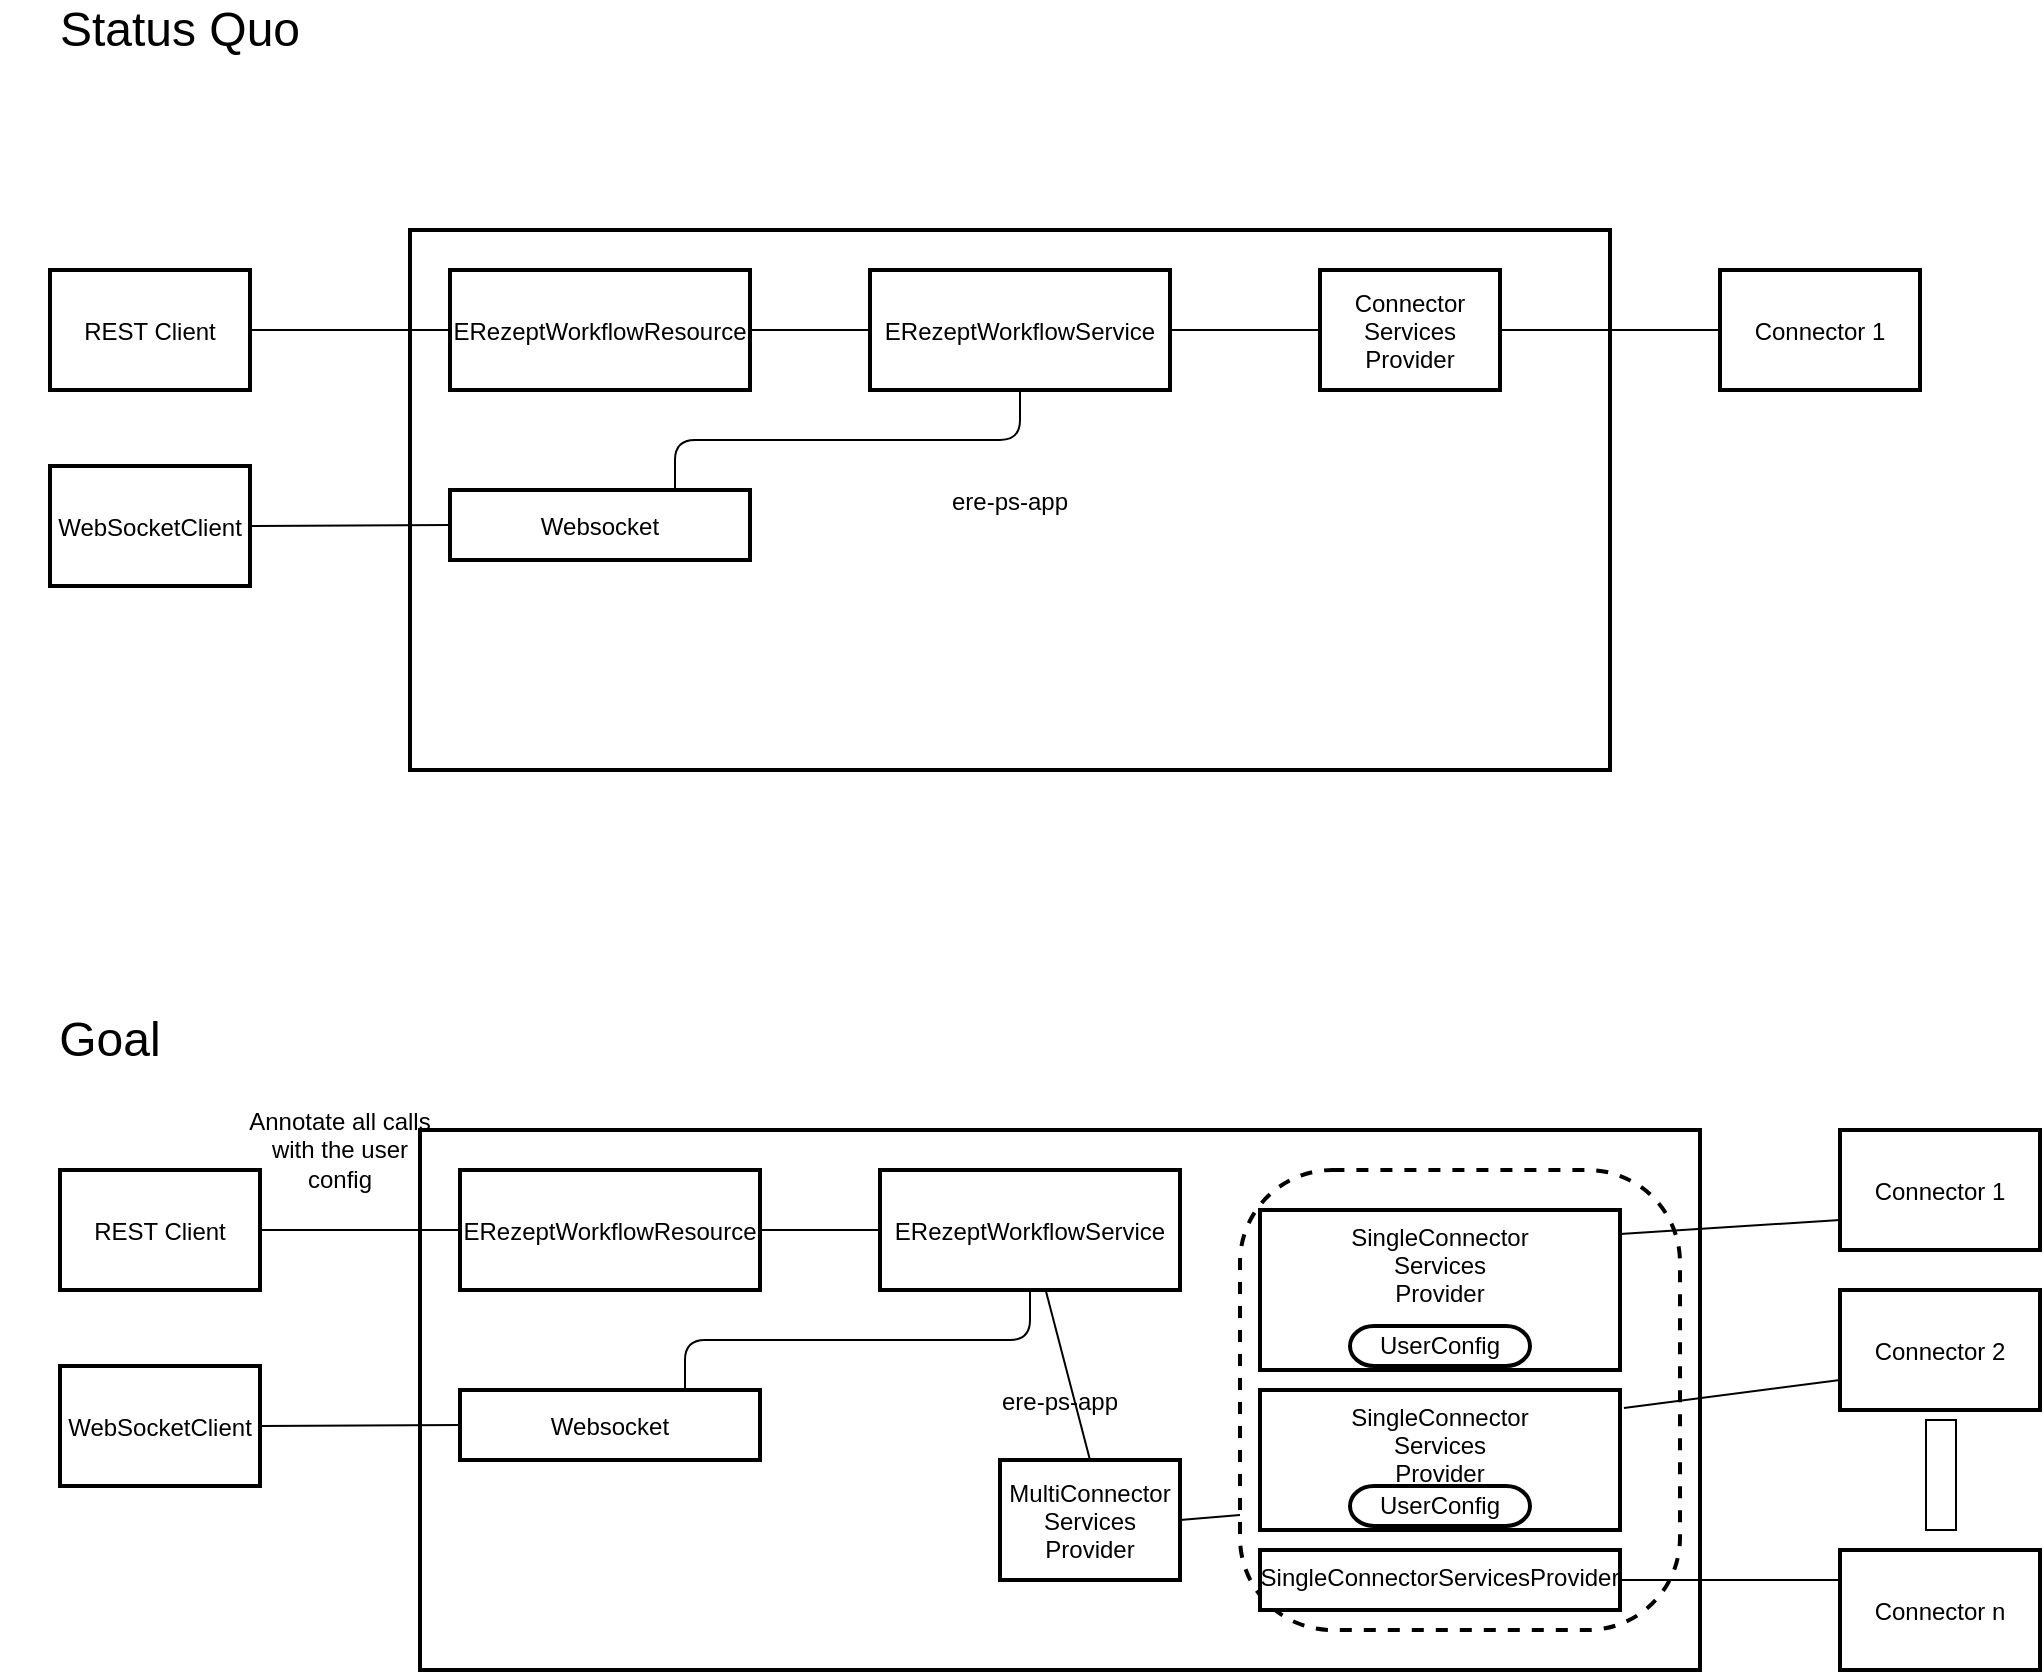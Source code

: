 <mxfile>
    <diagram id="gSymPjXCImfbxGUJLEBA" name="Seite-23">
        <mxGraphModel dx="2350" dy="1158" grid="1" gridSize="10" guides="1" tooltips="1" connect="1" arrows="1" fold="1" page="1" pageScale="1" pageWidth="827" pageHeight="1169" math="0" shadow="0">
            <root>
                <mxCell id="ussUxGsqyJj1sV_OzVSm-0"/>
                <mxCell id="ussUxGsqyJj1sV_OzVSm-1" parent="ussUxGsqyJj1sV_OzVSm-0"/>
                <mxCell id="ussUxGsqyJj1sV_OzVSm-2" value="Connector 1" style="shape=agent;offsetSize=8;strokeWidth=2;" vertex="1" parent="ussUxGsqyJj1sV_OzVSm-1">
                    <mxGeometry x="760" y="630" width="100" height="60" as="geometry"/>
                </mxCell>
                <mxCell id="ussUxGsqyJj1sV_OzVSm-3" value="Connector 2" style="shape=agent;offsetSize=8;strokeWidth=2;" vertex="1" parent="ussUxGsqyJj1sV_OzVSm-1">
                    <mxGeometry x="760" y="710" width="100" height="60" as="geometry"/>
                </mxCell>
                <mxCell id="ussUxGsqyJj1sV_OzVSm-4" value="Connector n" style="shape=agent;offsetSize=8;strokeWidth=2;" vertex="1" parent="ussUxGsqyJj1sV_OzVSm-1">
                    <mxGeometry x="760" y="840" width="100" height="60" as="geometry"/>
                </mxCell>
                <mxCell id="ussUxGsqyJj1sV_OzVSm-5" value="" style="shape=dot3;vertical=true;connectable=0;" vertex="1" parent="ussUxGsqyJj1sV_OzVSm-1">
                    <mxGeometry x="803" y="775" width="15" height="55" as="geometry"/>
                </mxCell>
                <mxCell id="ussUxGsqyJj1sV_OzVSm-6" value="ere-ps-app" style="shape=agent;offsetSize=8;strokeWidth=2;" vertex="1" parent="ussUxGsqyJj1sV_OzVSm-1">
                    <mxGeometry x="50" y="630" width="640" height="270" as="geometry"/>
                </mxCell>
                <mxCell id="ussUxGsqyJj1sV_OzVSm-7" value="MultiConnector&#10;Services&#10;Provider" style="shape=agent;offsetSize=8;strokeWidth=2;" vertex="1" parent="ussUxGsqyJj1sV_OzVSm-1">
                    <mxGeometry x="340" y="795" width="90" height="60" as="geometry"/>
                </mxCell>
                <mxCell id="ussUxGsqyJj1sV_OzVSm-10" value="ERezeptWorkflowService" style="shape=agent;offsetSize=8;strokeWidth=2;" vertex="1" parent="ussUxGsqyJj1sV_OzVSm-1">
                    <mxGeometry x="280" y="650" width="150" height="60" as="geometry"/>
                </mxCell>
                <mxCell id="ussUxGsqyJj1sV_OzVSm-11" value="Websocket" style="shape=agent;offsetSize=8;strokeWidth=2;" vertex="1" parent="ussUxGsqyJj1sV_OzVSm-1">
                    <mxGeometry x="70" y="760" width="150" height="35" as="geometry"/>
                </mxCell>
                <mxCell id="ussUxGsqyJj1sV_OzVSm-12" value="ERezeptWorkflowResource" style="shape=agent;offsetSize=8;strokeWidth=2;" vertex="1" parent="ussUxGsqyJj1sV_OzVSm-1">
                    <mxGeometry x="70" y="650" width="150" height="60" as="geometry"/>
                </mxCell>
                <mxCell id="ussUxGsqyJj1sV_OzVSm-13" value="" style="shape=useedge;vertical=true;edgeStyle=elbowEdgeStyle;elbow=vertical;endArrow=none;useSignPosition=up;useSignDirection=none;exitX=0.75;exitY=0;exitDx=0;exitDy=0;entryX=0.5;entryY=1;entryDx=0;entryDy=0;" edge="1" parent="ussUxGsqyJj1sV_OzVSm-1" source="ussUxGsqyJj1sV_OzVSm-11" target="ussUxGsqyJj1sV_OzVSm-10">
                    <mxGeometry width="70" height="160" relative="1" as="geometry">
                        <mxPoint x="290" y="900" as="sourcePoint"/>
                        <mxPoint x="360" y="740" as="targetPoint"/>
                    </mxGeometry>
                </mxCell>
                <mxCell id="ussUxGsqyJj1sV_OzVSm-14" value="" style="shape=useedge;endArrow=none;useSignPosition=up;useSignDirection=none;exitX=0;exitY=0.5;exitDx=0;exitDy=0;" edge="1" parent="ussUxGsqyJj1sV_OzVSm-1" source="ussUxGsqyJj1sV_OzVSm-10">
                    <mxGeometry width="160" relative="1" as="geometry">
                        <mxPoint x="120" y="680" as="sourcePoint"/>
                        <mxPoint x="220" y="680" as="targetPoint"/>
                    </mxGeometry>
                </mxCell>
                <mxCell id="ussUxGsqyJj1sV_OzVSm-16" value="REST Client" style="shape=agent;offsetSize=8;strokeWidth=2;" vertex="1" parent="ussUxGsqyJj1sV_OzVSm-1">
                    <mxGeometry x="-130" y="650" width="100" height="60" as="geometry"/>
                </mxCell>
                <mxCell id="ussUxGsqyJj1sV_OzVSm-17" value="" style="shape=useedge;endArrow=none;useSignPosition=up;useSignDirection=none;" edge="1" parent="ussUxGsqyJj1sV_OzVSm-1" source="ussUxGsqyJj1sV_OzVSm-16" target="ussUxGsqyJj1sV_OzVSm-12">
                    <mxGeometry width="160" relative="1" as="geometry">
                        <mxPoint x="-30" y="680" as="sourcePoint"/>
                        <mxPoint x="130" y="680" as="targetPoint"/>
                    </mxGeometry>
                </mxCell>
                <mxCell id="ussUxGsqyJj1sV_OzVSm-18" value="WebSocketClient" style="shape=agent;offsetSize=8;strokeWidth=2;" vertex="1" parent="ussUxGsqyJj1sV_OzVSm-1">
                    <mxGeometry x="-130" y="748" width="100" height="60" as="geometry"/>
                </mxCell>
                <mxCell id="ussUxGsqyJj1sV_OzVSm-19" value="" style="shape=useedge;endArrow=none;useSignPosition=up;useSignDirection=none;exitX=1;exitY=0.5;exitDx=0;exitDy=0;entryX=0;entryY=0.5;entryDx=0;entryDy=0;" edge="1" parent="ussUxGsqyJj1sV_OzVSm-1" source="ussUxGsqyJj1sV_OzVSm-18" target="ussUxGsqyJj1sV_OzVSm-11">
                    <mxGeometry width="160" relative="1" as="geometry">
                        <mxPoint x="-10" y="770" as="sourcePoint"/>
                        <mxPoint x="150" y="770" as="targetPoint"/>
                    </mxGeometry>
                </mxCell>
                <mxCell id="ussUxGsqyJj1sV_OzVSm-20" value="" style="rounded=1;whiteSpace=wrap;html=1;arcSize=21;strokeWidth=2;dashed=1;" vertex="1" parent="ussUxGsqyJj1sV_OzVSm-1">
                    <mxGeometry x="460" y="650" width="220" height="230" as="geometry"/>
                </mxCell>
                <mxCell id="ussUxGsqyJj1sV_OzVSm-21" value="" style="shape=useedge;vertical=true;endArrow=none;useSignPosition=left;useSignDirection=none;exitX=0.5;exitY=0;exitDx=0;exitDy=0;" edge="1" parent="ussUxGsqyJj1sV_OzVSm-1" source="ussUxGsqyJj1sV_OzVSm-7" target="ussUxGsqyJj1sV_OzVSm-10">
                    <mxGeometry height="160" relative="1" as="geometry">
                        <mxPoint x="400" y="900" as="sourcePoint"/>
                        <mxPoint x="400" y="740" as="targetPoint"/>
                    </mxGeometry>
                </mxCell>
                <mxCell id="ussUxGsqyJj1sV_OzVSm-22" value="SingleConnector&#10;Services&#10;Provider" style="shape=agent;offsetSize=8;strokeWidth=2;verticalAlign=top;" vertex="1" parent="ussUxGsqyJj1sV_OzVSm-1">
                    <mxGeometry x="470" y="670" width="180" height="80" as="geometry"/>
                </mxCell>
                <mxCell id="ussUxGsqyJj1sV_OzVSm-23" value="Connector 1" style="shape=agent;offsetSize=8;strokeWidth=2;" vertex="1" parent="ussUxGsqyJj1sV_OzVSm-1">
                    <mxGeometry x="700" y="200" width="100" height="60" as="geometry"/>
                </mxCell>
                <mxCell id="ussUxGsqyJj1sV_OzVSm-27" value="ere-ps-app" style="shape=agent;offsetSize=8;strokeWidth=2;" vertex="1" parent="ussUxGsqyJj1sV_OzVSm-1">
                    <mxGeometry x="45" y="180" width="600" height="270" as="geometry"/>
                </mxCell>
                <mxCell id="ussUxGsqyJj1sV_OzVSm-28" value="Connector&#10;Services&#10;Provider" style="shape=agent;offsetSize=8;strokeWidth=2;" vertex="1" parent="ussUxGsqyJj1sV_OzVSm-1">
                    <mxGeometry x="500" y="200" width="90" height="60" as="geometry"/>
                </mxCell>
                <mxCell id="ussUxGsqyJj1sV_OzVSm-29" value="ERezeptWorkflowService" style="shape=agent;offsetSize=8;strokeWidth=2;" vertex="1" parent="ussUxGsqyJj1sV_OzVSm-1">
                    <mxGeometry x="275" y="200" width="150" height="60" as="geometry"/>
                </mxCell>
                <mxCell id="ussUxGsqyJj1sV_OzVSm-30" value="Websocket" style="shape=agent;offsetSize=8;strokeWidth=2;" vertex="1" parent="ussUxGsqyJj1sV_OzVSm-1">
                    <mxGeometry x="65" y="310" width="150" height="35" as="geometry"/>
                </mxCell>
                <mxCell id="ussUxGsqyJj1sV_OzVSm-31" value="ERezeptWorkflowResource" style="shape=agent;offsetSize=8;strokeWidth=2;" vertex="1" parent="ussUxGsqyJj1sV_OzVSm-1">
                    <mxGeometry x="65" y="200" width="150" height="60" as="geometry"/>
                </mxCell>
                <mxCell id="ussUxGsqyJj1sV_OzVSm-32" value="" style="shape=useedge;vertical=true;edgeStyle=elbowEdgeStyle;elbow=vertical;endArrow=none;useSignPosition=up;useSignDirection=none;exitX=0.75;exitY=0;exitDx=0;exitDy=0;entryX=0.5;entryY=1;entryDx=0;entryDy=0;" edge="1" parent="ussUxGsqyJj1sV_OzVSm-1" source="ussUxGsqyJj1sV_OzVSm-30" target="ussUxGsqyJj1sV_OzVSm-29">
                    <mxGeometry width="70" height="160" relative="1" as="geometry">
                        <mxPoint x="285" y="450" as="sourcePoint"/>
                        <mxPoint x="355" y="290" as="targetPoint"/>
                    </mxGeometry>
                </mxCell>
                <mxCell id="ussUxGsqyJj1sV_OzVSm-33" value="" style="shape=useedge;endArrow=none;useSignPosition=up;useSignDirection=none;exitX=0;exitY=0.5;exitDx=0;exitDy=0;" edge="1" parent="ussUxGsqyJj1sV_OzVSm-1" source="ussUxGsqyJj1sV_OzVSm-29">
                    <mxGeometry width="160" relative="1" as="geometry">
                        <mxPoint x="115" y="230" as="sourcePoint"/>
                        <mxPoint x="215" y="230" as="targetPoint"/>
                    </mxGeometry>
                </mxCell>
                <mxCell id="ussUxGsqyJj1sV_OzVSm-34" value="REST Client" style="shape=agent;offsetSize=8;strokeWidth=2;" vertex="1" parent="ussUxGsqyJj1sV_OzVSm-1">
                    <mxGeometry x="-135" y="200" width="100" height="60" as="geometry"/>
                </mxCell>
                <mxCell id="ussUxGsqyJj1sV_OzVSm-35" value="" style="shape=useedge;endArrow=none;useSignPosition=up;useSignDirection=none;" edge="1" parent="ussUxGsqyJj1sV_OzVSm-1" source="ussUxGsqyJj1sV_OzVSm-34" target="ussUxGsqyJj1sV_OzVSm-31">
                    <mxGeometry width="160" relative="1" as="geometry">
                        <mxPoint x="-35" y="230" as="sourcePoint"/>
                        <mxPoint x="125" y="230" as="targetPoint"/>
                    </mxGeometry>
                </mxCell>
                <mxCell id="ussUxGsqyJj1sV_OzVSm-36" value="WebSocketClient" style="shape=agent;offsetSize=8;strokeWidth=2;" vertex="1" parent="ussUxGsqyJj1sV_OzVSm-1">
                    <mxGeometry x="-135" y="298" width="100" height="60" as="geometry"/>
                </mxCell>
                <mxCell id="ussUxGsqyJj1sV_OzVSm-37" value="" style="shape=useedge;endArrow=none;useSignPosition=up;useSignDirection=none;exitX=1;exitY=0.5;exitDx=0;exitDy=0;entryX=0;entryY=0.5;entryDx=0;entryDy=0;" edge="1" parent="ussUxGsqyJj1sV_OzVSm-1" source="ussUxGsqyJj1sV_OzVSm-36" target="ussUxGsqyJj1sV_OzVSm-30">
                    <mxGeometry width="160" relative="1" as="geometry">
                        <mxPoint x="-15" y="320" as="sourcePoint"/>
                        <mxPoint x="145" y="320" as="targetPoint"/>
                    </mxGeometry>
                </mxCell>
                <mxCell id="ussUxGsqyJj1sV_OzVSm-41" value="" style="shape=useedge;endArrow=none;useSignPosition=up;useSignDirection=none;exitX=1;exitY=0.5;exitDx=0;exitDy=0;" edge="1" parent="ussUxGsqyJj1sV_OzVSm-1" source="ussUxGsqyJj1sV_OzVSm-29">
                    <mxGeometry width="160" relative="1" as="geometry">
                        <mxPoint x="480" y="230" as="sourcePoint"/>
                        <mxPoint x="500" y="230" as="targetPoint"/>
                    </mxGeometry>
                </mxCell>
                <mxCell id="ussUxGsqyJj1sV_OzVSm-42" value="" style="shape=useedge;endArrow=none;useSignPosition=up;useSignDirection=none;exitX=1;exitY=0.5;exitDx=0;exitDy=0;entryX=0;entryY=0.5;entryDx=0;entryDy=0;dx=80;dy=0;" edge="1" parent="ussUxGsqyJj1sV_OzVSm-1" source="ussUxGsqyJj1sV_OzVSm-28" target="ussUxGsqyJj1sV_OzVSm-23">
                    <mxGeometry width="160" relative="1" as="geometry">
                        <mxPoint x="640" y="240" as="sourcePoint"/>
                        <mxPoint x="800" y="240" as="targetPoint"/>
                    </mxGeometry>
                </mxCell>
                <mxCell id="ussUxGsqyJj1sV_OzVSm-8" value="UserConfig" style="rounded=1;whiteSpace=wrap;html=1;arcSize=60;strokeWidth=2;" vertex="1" parent="ussUxGsqyJj1sV_OzVSm-1">
                    <mxGeometry x="515" y="728" width="90" height="20" as="geometry"/>
                </mxCell>
                <mxCell id="ussUxGsqyJj1sV_OzVSm-45" value="" style="shape=useedge;endArrow=none;useSignPosition=up;useSignDirection=none;entryX=0;entryY=0.75;entryDx=0;entryDy=0;exitX=1;exitY=0.15;exitDx=0;exitDy=0;dx=60;dy=0;exitPerimeter=0;" edge="1" parent="ussUxGsqyJj1sV_OzVSm-1" source="ussUxGsqyJj1sV_OzVSm-22" target="ussUxGsqyJj1sV_OzVSm-2">
                    <mxGeometry width="160" relative="1" as="geometry">
                        <mxPoint x="630" y="680" as="sourcePoint"/>
                        <mxPoint x="790" y="680" as="targetPoint"/>
                    </mxGeometry>
                </mxCell>
                <mxCell id="ussUxGsqyJj1sV_OzVSm-46" value="" style="shape=updateedge;endArrow=none;exitX=1;exitY=0.5;exitDx=0;exitDy=0;entryX=0;entryY=0.75;entryDx=0;entryDy=0;" edge="1" parent="ussUxGsqyJj1sV_OzVSm-1" source="ussUxGsqyJj1sV_OzVSm-7" target="ussUxGsqyJj1sV_OzVSm-20">
                    <mxGeometry width="80" height="30" relative="1" as="geometry">
                        <mxPoint x="410" y="835" as="sourcePoint"/>
                        <mxPoint x="490" y="835" as="targetPoint"/>
                    </mxGeometry>
                </mxCell>
                <mxCell id="ussUxGsqyJj1sV_OzVSm-47" value="SingleConnector&#10;Services&#10;Provider" style="shape=agent;offsetSize=8;strokeWidth=2;verticalAlign=top;" vertex="1" parent="ussUxGsqyJj1sV_OzVSm-1">
                    <mxGeometry x="470" y="760" width="180" height="70" as="geometry"/>
                </mxCell>
                <mxCell id="ussUxGsqyJj1sV_OzVSm-48" value="UserConfig" style="rounded=1;whiteSpace=wrap;html=1;arcSize=60;strokeWidth=2;" vertex="1" parent="ussUxGsqyJj1sV_OzVSm-1">
                    <mxGeometry x="515" y="808" width="90" height="20" as="geometry"/>
                </mxCell>
                <mxCell id="ussUxGsqyJj1sV_OzVSm-49" value="" style="shape=useedge;endArrow=none;useSignPosition=up;useSignDirection=none;exitX=1.011;exitY=0.129;exitDx=0;exitDy=0;entryX=0;entryY=0.75;entryDx=0;entryDy=0;exitPerimeter=0;" edge="1" parent="ussUxGsqyJj1sV_OzVSm-1" source="ussUxGsqyJj1sV_OzVSm-47" target="ussUxGsqyJj1sV_OzVSm-3">
                    <mxGeometry width="160" relative="1" as="geometry">
                        <mxPoint x="660" y="770" as="sourcePoint"/>
                        <mxPoint x="820" y="770" as="targetPoint"/>
                    </mxGeometry>
                </mxCell>
                <mxCell id="ussUxGsqyJj1sV_OzVSm-50" value="SingleConnectorServicesProvider" style="shape=agent;offsetSize=8;strokeWidth=2;verticalAlign=top;" vertex="1" parent="ussUxGsqyJj1sV_OzVSm-1">
                    <mxGeometry x="470" y="840" width="180" height="30" as="geometry"/>
                </mxCell>
                <mxCell id="ussUxGsqyJj1sV_OzVSm-51" value="" style="shape=useedge;endArrow=none;useSignPosition=up;useSignDirection=none;exitX=1;exitY=0.5;exitDx=0;exitDy=0;entryX=0;entryY=0.25;entryDx=0;entryDy=0;" edge="1" parent="ussUxGsqyJj1sV_OzVSm-1" source="ussUxGsqyJj1sV_OzVSm-50" target="ussUxGsqyJj1sV_OzVSm-4">
                    <mxGeometry width="160" relative="1" as="geometry">
                        <mxPoint x="690" y="870" as="sourcePoint"/>
                        <mxPoint x="850" y="870" as="targetPoint"/>
                    </mxGeometry>
                </mxCell>
                <mxCell id="ussUxGsqyJj1sV_OzVSm-52" value="&lt;font style=&quot;font-size: 24px&quot;&gt;Status Quo&lt;/font&gt;" style="text;html=1;strokeColor=none;fillColor=none;align=center;verticalAlign=middle;whiteSpace=wrap;rounded=0;" vertex="1" parent="ussUxGsqyJj1sV_OzVSm-1">
                    <mxGeometry x="-140" y="70" width="140" height="20" as="geometry"/>
                </mxCell>
                <mxCell id="ussUxGsqyJj1sV_OzVSm-53" value="&lt;span style=&quot;font-size: 24px&quot;&gt;Goal&lt;/span&gt;" style="text;html=1;strokeColor=none;fillColor=none;align=center;verticalAlign=middle;whiteSpace=wrap;rounded=0;" vertex="1" parent="ussUxGsqyJj1sV_OzVSm-1">
                    <mxGeometry x="-160" y="575" width="110" height="20" as="geometry"/>
                </mxCell>
                <mxCell id="ussUxGsqyJj1sV_OzVSm-54" value="Annotate all calls with the user config" style="text;html=1;strokeColor=none;fillColor=none;align=center;verticalAlign=middle;whiteSpace=wrap;rounded=0;" vertex="1" parent="ussUxGsqyJj1sV_OzVSm-1">
                    <mxGeometry x="-40" y="630" width="100" height="20" as="geometry"/>
                </mxCell>
            </root>
        </mxGraphModel>
    </diagram>
    <diagram id="-4HSISfT_UxGjOrw8gxU" name="configuration">
        <mxGraphModel dx="2351" dy="1158" grid="1" gridSize="10" guides="1" tooltips="1" connect="1" arrows="1" fold="1" page="1" pageScale="1" pageWidth="827" pageHeight="1169" math="0" shadow="0">
            <root>
                <mxCell id="eEZYlLn3M_rCxSkSkmgB-0"/>
                <mxCell id="eEZYlLn3M_rCxSkSkmgB-1" parent="eEZYlLn3M_rCxSkSkmgB-0"/>
                <mxCell id="eEZYlLn3M_rCxSkSkmgB-24" style="edgeStyle=orthogonalEdgeStyle;rounded=0;orthogonalLoop=1;jettySize=auto;html=1;" parent="eEZYlLn3M_rCxSkSkmgB-1" source="eEZYlLn3M_rCxSkSkmgB-2" target="eEZYlLn3M_rCxSkSkmgB-23" edge="1">
                    <mxGeometry relative="1" as="geometry"/>
                </mxCell>
                <mxCell id="eEZYlLn3M_rCxSkSkmgB-2" value="UserConfigurationService" style="shape=agent;offsetSize=8;strokeWidth=2;" parent="eEZYlLn3M_rCxSkSkmgB-1" vertex="1">
                    <mxGeometry x="370" y="220" width="230" height="60" as="geometry"/>
                </mxCell>
                <mxCell id="eEZYlLn3M_rCxSkSkmgB-3" value="user.properties" style="rounded=1;whiteSpace=wrap;html=1;arcSize=60;strokeWidth=2;" parent="eEZYlLn3M_rCxSkSkmgB-1" vertex="1">
                    <mxGeometry x="370" y="140" width="90" height="40" as="geometry"/>
                </mxCell>
                <mxCell id="eEZYlLn3M_rCxSkSkmgB-4" value="" style="shape=updateedge;endArrow=none;vertical=true;exitX=0.5;exitY=1;exitDx=0;exitDy=0;entryX=0.201;entryY=0.031;entryDx=0;entryDy=0;entryPerimeter=0;" parent="eEZYlLn3M_rCxSkSkmgB-1" source="eEZYlLn3M_rCxSkSkmgB-3" target="eEZYlLn3M_rCxSkSkmgB-2" edge="1">
                    <mxGeometry width="30" height="80" relative="1" as="geometry">
                        <mxPoint x="410" y="170" as="sourcePoint"/>
                        <mxPoint x="415" y="300" as="targetPoint"/>
                    </mxGeometry>
                </mxCell>
                <mxCell id="eEZYlLn3M_rCxSkSkmgB-5" value="EndpointDiscoveryService" style="shape=agent;offsetSize=8;strokeWidth=2;" parent="eEZYlLn3M_rCxSkSkmgB-1" vertex="1">
                    <mxGeometry x="350" y="440" width="400" height="60" as="geometry"/>
                </mxCell>
                <mxCell id="eEZYlLn3M_rCxSkSkmgB-6" value="UserConfig" style="shape=agent;offsetSize=8;strokeWidth=2;" parent="eEZYlLn3M_rCxSkSkmgB-1" vertex="1">
                    <mxGeometry x="435" y="330" width="100" height="60" as="geometry"/>
                </mxCell>
                <mxCell id="eEZYlLn3M_rCxSkSkmgB-11" style="edgeStyle=orthogonalEdgeStyle;rounded=0;orthogonalLoop=1;jettySize=auto;html=1;" parent="eEZYlLn3M_rCxSkSkmgB-1" source="eEZYlLn3M_rCxSkSkmgB-7" target="eEZYlLn3M_rCxSkSkmgB-10" edge="1">
                    <mxGeometry relative="1" as="geometry"/>
                </mxCell>
                <mxCell id="eEZYlLn3M_rCxSkSkmgB-7" value="application.properties" style="rounded=1;whiteSpace=wrap;html=1;arcSize=60;strokeWidth=2;" parent="eEZYlLn3M_rCxSkSkmgB-1" vertex="1">
                    <mxGeometry x="720" y="340" width="160" height="40" as="geometry"/>
                </mxCell>
                <mxCell id="eEZYlLn3M_rCxSkSkmgB-8" value="" style="shape=useedge;vertical=true;endArrow=none;useSignPosition=left;useSignDirection=none;entryX=0.5;entryY=1;entryDx=0;entryDy=0;exitX=0.5;exitY=0;exitDx=0;exitDy=0;" parent="eEZYlLn3M_rCxSkSkmgB-1" source="eEZYlLn3M_rCxSkSkmgB-6" target="eEZYlLn3M_rCxSkSkmgB-2" edge="1">
                    <mxGeometry height="160" relative="1" as="geometry">
                        <mxPoint x="490" y="470" as="sourcePoint"/>
                        <mxPoint x="490" y="310" as="targetPoint"/>
                    </mxGeometry>
                </mxCell>
                <mxCell id="eEZYlLn3M_rCxSkSkmgB-10" value="AppConfig" style="shape=agent;offsetSize=8;strokeWidth=2;" parent="eEZYlLn3M_rCxSkSkmgB-1" vertex="1">
                    <mxGeometry x="570" y="330" width="100" height="60" as="geometry"/>
                </mxCell>
                <mxCell id="eEZYlLn3M_rCxSkSkmgB-12" value="" style="shape=useedge;vertical=true;endArrow=none;useSignPosition=left;useSignDirection=none;entryX=0.5;entryY=1;entryDx=0;entryDy=0;" parent="eEZYlLn3M_rCxSkSkmgB-1" target="eEZYlLn3M_rCxSkSkmgB-6" edge="1">
                    <mxGeometry height="160" relative="1" as="geometry">
                        <mxPoint x="485" y="439" as="sourcePoint"/>
                        <mxPoint x="450" y="400" as="targetPoint"/>
                    </mxGeometry>
                </mxCell>
                <mxCell id="eEZYlLn3M_rCxSkSkmgB-13" value="" style="shape=useedge;vertical=true;endArrow=none;useSignPosition=left;useSignDirection=none;entryX=0.5;entryY=1;entryDx=0;entryDy=0;exitX=0.674;exitY=-0.039;exitDx=0;exitDy=0;exitPerimeter=0;" parent="eEZYlLn3M_rCxSkSkmgB-1" source="eEZYlLn3M_rCxSkSkmgB-5" target="eEZYlLn3M_rCxSkSkmgB-10" edge="1">
                    <mxGeometry height="160" relative="1" as="geometry">
                        <mxPoint x="640" y="570" as="sourcePoint"/>
                        <mxPoint x="640" y="410" as="targetPoint"/>
                    </mxGeometry>
                </mxCell>
                <mxCell id="eEZYlLn3M_rCxSkSkmgB-14" value="ConnectorServicesProvider" style="shape=agent;offsetSize=8;strokeWidth=2;" parent="eEZYlLn3M_rCxSkSkmgB-1" vertex="1">
                    <mxGeometry x="350" y="550" width="400" height="110" as="geometry"/>
                </mxCell>
                <mxCell id="eEZYlLn3M_rCxSkSkmgB-15" value="Interceptor" style="shape=agent;offsetSize=8;strokeWidth=2;" parent="eEZYlLn3M_rCxSkSkmgB-1" vertex="1">
                    <mxGeometry x="370" y="560" width="370" height="30" as="geometry"/>
                </mxCell>
                <mxCell id="eEZYlLn3M_rCxSkSkmgB-16" value="ProvidedConfigInterceptor" style="shape=agent;offsetSize=8;strokeWidth=2;" parent="eEZYlLn3M_rCxSkSkmgB-1" vertex="1">
                    <mxGeometry x="120" y="545" width="170" height="115" as="geometry"/>
                </mxCell>
                <mxCell id="eEZYlLn3M_rCxSkSkmgB-17" value="" style="shape=useedge;endArrow=none;useSignPosition=up;useSignDirection=none;exitX=1.002;exitY=0.355;exitDx=0;exitDy=0;entryX=0;entryY=0.5;entryDx=0;entryDy=0;exitPerimeter=0;" parent="eEZYlLn3M_rCxSkSkmgB-1" source="eEZYlLn3M_rCxSkSkmgB-16" target="eEZYlLn3M_rCxSkSkmgB-15" edge="1">
                    <mxGeometry width="160" relative="1" as="geometry">
                        <mxPoint x="280" y="570" as="sourcePoint"/>
                        <mxPoint x="370" y="575" as="targetPoint"/>
                    </mxGeometry>
                </mxCell>
                <mxCell id="eEZYlLn3M_rCxSkSkmgB-18" value="initializeServices" style="shape=agent;offsetSize=8;strokeWidth=2;" parent="eEZYlLn3M_rCxSkSkmgB-1" vertex="1">
                    <mxGeometry x="370" y="620" width="100" height="30" as="geometry"/>
                </mxCell>
                <mxCell id="eEZYlLn3M_rCxSkSkmgB-19" value="" style="shape=useedge;endArrow=none;useSignPosition=up;useSignDirection=none;exitX=0.997;exitY=0.813;exitDx=0;exitDy=0;exitPerimeter=0;entryX=0;entryY=0.5;entryDx=0;entryDy=0;" parent="eEZYlLn3M_rCxSkSkmgB-1" source="eEZYlLn3M_rCxSkSkmgB-16" target="eEZYlLn3M_rCxSkSkmgB-18" edge="1">
                    <mxGeometry width="160" relative="1" as="geometry">
                        <mxPoint x="310" y="660" as="sourcePoint"/>
                        <mxPoint x="470" y="660" as="targetPoint"/>
                    </mxGeometry>
                </mxCell>
                <mxCell id="eEZYlLn3M_rCxSkSkmgB-20" value="" style="shape=useedge;vertical=true;endArrow=none;useSignPosition=left;useSignDirection=none;entryX=0.5;entryY=1;entryDx=0;entryDy=0;exitX=0.5;exitY=0;exitDx=0;exitDy=0;" parent="eEZYlLn3M_rCxSkSkmgB-1" source="eEZYlLn3M_rCxSkSkmgB-14" target="eEZYlLn3M_rCxSkSkmgB-5" edge="1">
                    <mxGeometry height="160" relative="1" as="geometry">
                        <mxPoint x="570" y="680" as="sourcePoint"/>
                        <mxPoint x="570" y="520" as="targetPoint"/>
                    </mxGeometry>
                </mxCell>
                <mxCell id="eEZYlLn3M_rCxSkSkmgB-21" value="ConfigUpdateObserver" style="shape=agent;offsetSize=8;strokeWidth=2;" parent="eEZYlLn3M_rCxSkSkmgB-1" vertex="1">
                    <mxGeometry x="120" y="440" width="170" height="60" as="geometry"/>
                </mxCell>
                <mxCell id="eEZYlLn3M_rCxSkSkmgB-22" value="" style="shape=useedge;vertical=true;endArrow=none;useSignPosition=left;useSignDirection=none;entryX=0.5;entryY=1;entryDx=0;entryDy=0;exitX=0.5;exitY=0;exitDx=0;exitDy=0;" parent="eEZYlLn3M_rCxSkSkmgB-1" source="eEZYlLn3M_rCxSkSkmgB-16" target="eEZYlLn3M_rCxSkSkmgB-21" edge="1">
                    <mxGeometry height="160" relative="1" as="geometry">
                        <mxPoint x="200" y="670" as="sourcePoint"/>
                        <mxPoint x="200" y="510" as="targetPoint"/>
                    </mxGeometry>
                </mxCell>
                <mxCell id="eEZYlLn3M_rCxSkSkmgB-25" style="edgeStyle=orthogonalEdgeStyle;rounded=0;orthogonalLoop=1;jettySize=auto;html=1;" parent="eEZYlLn3M_rCxSkSkmgB-1" source="eEZYlLn3M_rCxSkSkmgB-23" target="eEZYlLn3M_rCxSkSkmgB-21" edge="1">
                    <mxGeometry relative="1" as="geometry"/>
                </mxCell>
                <mxCell id="eEZYlLn3M_rCxSkSkmgB-23" value="&lt;p&gt;UserConfigurationsUpdateEvent&lt;br&gt;&lt;/p&gt;" style="rounded=1;whiteSpace=wrap;html=1;arcSize=60;strokeWidth=2;" parent="eEZYlLn3M_rCxSkSkmgB-1" vertex="1">
                    <mxGeometry x="105" y="350" width="200" height="40" as="geometry"/>
                </mxCell>
                <mxCell id="eEZYlLn3M_rCxSkSkmgB-26" value="SecretsManagerService" style="shape=agent;offsetSize=8;strokeWidth=2;" parent="eEZYlLn3M_rCxSkSkmgB-1" vertex="1">
                    <mxGeometry x="-100" y="582.5" width="150" height="40" as="geometry"/>
                </mxCell>
                <mxCell id="eEZYlLn3M_rCxSkSkmgB-27" value="" style="shape=useedge;endArrow=none;useSignPosition=up;useSignDirection=none;exitX=1;exitY=0.5;exitDx=0;exitDy=0;entryX=0;entryY=0.5;entryDx=0;entryDy=0;" parent="eEZYlLn3M_rCxSkSkmgB-1" source="eEZYlLn3M_rCxSkSkmgB-26" target="eEZYlLn3M_rCxSkSkmgB-16" edge="1">
                    <mxGeometry width="160" relative="1" as="geometry">
                        <mxPoint x="50" y="550" as="sourcePoint"/>
                        <mxPoint x="210" y="550" as="targetPoint"/>
                    </mxGeometry>
                </mxCell>
            </root>
        </mxGraphModel>
    </diagram>
    <diagram id="xMiT0-UdhdkLKdqrS7O2" name="Validation">
        <mxGraphModel dx="1042" dy="913" grid="1" gridSize="10" guides="1" tooltips="1" connect="1" arrows="1" fold="1" page="1" pageScale="1" pageWidth="827" pageHeight="1169" math="0" shadow="0">
            <root>
                <mxCell id="awsSpjwoQU2f0htB07V5-0"/>
                <mxCell id="awsSpjwoQU2f0htB07V5-1" parent="awsSpjwoQU2f0htB07V5-0"/>
                <mxCell id="awsSpjwoQU2f0htB07V5-14" style="edgeStyle=orthogonalEdgeStyle;rounded=0;orthogonalLoop=1;jettySize=auto;html=1;" parent="awsSpjwoQU2f0htB07V5-1" source="awsSpjwoQU2f0htB07V5-2" target="awsSpjwoQU2f0htB07V5-13" edge="1">
                    <mxGeometry relative="1" as="geometry">
                        <Array as="points">
                            <mxPoint x="410" y="370"/>
                            <mxPoint x="410" y="370"/>
                        </Array>
                    </mxGeometry>
                </mxCell>
                <mxCell id="awsSpjwoQU2f0htB07V5-2" value="ValidateBundles" style="rounded=1;whiteSpace=wrap;html=1;arcSize=15;strokeWidth=2;verticalAlign=top;" parent="awsSpjwoQU2f0htB07V5-1" vertex="1">
                    <mxGeometry x="100" y="170" width="280" height="350" as="geometry"/>
                </mxCell>
                <mxCell id="awsSpjwoQU2f0htB07V5-3" value="" style="rounded=1;whiteSpace=wrap;html=1;arcSize=29;strokeWidth=2;verticalAlign=top;" parent="awsSpjwoQU2f0htB07V5-1" vertex="1">
                    <mxGeometry x="120" y="210" width="240" height="110" as="geometry"/>
                </mxCell>
                <mxCell id="awsSpjwoQU2f0htB07V5-4" value="" style="rounded=1;whiteSpace=wrap;html=1;arcSize=29;strokeWidth=2;verticalAlign=top;" parent="awsSpjwoQU2f0htB07V5-1" vertex="1">
                    <mxGeometry x="120" y="340" width="240" height="150" as="geometry"/>
                </mxCell>
                <mxCell id="awsSpjwoQU2f0htB07V5-5" value="Bundle-1-1" style="rounded=1;whiteSpace=wrap;html=1;arcSize=60;strokeWidth=2;verticalAlign=middle;" parent="awsSpjwoQU2f0htB07V5-1" vertex="1">
                    <mxGeometry x="130" y="220" width="220" height="30" as="geometry"/>
                </mxCell>
                <mxCell id="awsSpjwoQU2f0htB07V5-6" value="Bundle-1-2" style="rounded=1;whiteSpace=wrap;html=1;arcSize=60;strokeWidth=2;verticalAlign=middle;" parent="awsSpjwoQU2f0htB07V5-1" vertex="1">
                    <mxGeometry x="130" y="260" width="220" height="30" as="geometry"/>
                </mxCell>
                <mxCell id="awsSpjwoQU2f0htB07V5-7" value="Bundle-2-1" style="rounded=1;whiteSpace=wrap;html=1;arcSize=60;strokeWidth=2;verticalAlign=middle;" parent="awsSpjwoQU2f0htB07V5-1" vertex="1">
                    <mxGeometry x="130" y="350" width="220" height="30" as="geometry"/>
                </mxCell>
                <mxCell id="awsSpjwoQU2f0htB07V5-8" value="Bundle-2-2" style="rounded=1;whiteSpace=wrap;html=1;arcSize=60;strokeWidth=2;verticalAlign=middle;" parent="awsSpjwoQU2f0htB07V5-1" vertex="1">
                    <mxGeometry x="130" y="390" width="220" height="30" as="geometry"/>
                </mxCell>
                <mxCell id="awsSpjwoQU2f0htB07V5-12" style="edgeStyle=orthogonalEdgeStyle;rounded=0;orthogonalLoop=1;jettySize=auto;html=1;exitX=0.074;exitY=0.502;exitDx=0;exitDy=0;exitPerimeter=0;" parent="awsSpjwoQU2f0htB07V5-1" source="awsSpjwoQU2f0htB07V5-9" target="awsSpjwoQU2f0htB07V5-2" edge="1">
                    <mxGeometry relative="1" as="geometry">
                        <Array as="points">
                            <mxPoint x="100" y="373"/>
                            <mxPoint x="100" y="373"/>
                        </Array>
                    </mxGeometry>
                </mxCell>
                <mxCell id="awsSpjwoQU2f0htB07V5-9" value="Frontend" style="shape=ushape;dx=60;dy=380;strokeWidth=2;labelPosition=center;verticalLabelPosition=middle;align=center;verticalAlign=bottom;" parent="awsSpjwoQU2f0htB07V5-1" vertex="1">
                    <mxGeometry x="20" y="160" width="830" height="425" as="geometry"/>
                </mxCell>
                <mxCell id="awsSpjwoQU2f0htB07V5-10" value="UI Elements" style="rounded=1;whiteSpace=wrap;html=1;arcSize=60;strokeWidth=2;verticalAlign=middle;" parent="awsSpjwoQU2f0htB07V5-1" vertex="1">
                    <mxGeometry x="175" y="630" width="510" height="40" as="geometry"/>
                </mxCell>
                <mxCell id="awsSpjwoQU2f0htB07V5-11" value="" style="shape=updateedge;endArrow=none;vertical=true;exitX=0.5;exitY=1;exitDx=0;exitDy=0;entryX=0.5;entryY=0;entryDx=0;entryDy=0;" parent="awsSpjwoQU2f0htB07V5-1" source="awsSpjwoQU2f0htB07V5-9" target="awsSpjwoQU2f0htB07V5-10" edge="1">
                    <mxGeometry width="30" height="80" relative="1" as="geometry">
                        <mxPoint x="455" y="610" as="sourcePoint"/>
                        <mxPoint x="455" y="690" as="targetPoint"/>
                    </mxGeometry>
                </mxCell>
                <mxCell id="awsSpjwoQU2f0htB07V5-23" style="edgeStyle=orthogonalEdgeStyle;rounded=0;orthogonalLoop=1;jettySize=auto;html=1;" parent="awsSpjwoQU2f0htB07V5-1" source="awsSpjwoQU2f0htB07V5-13" edge="1">
                    <mxGeometry relative="1" as="geometry">
                        <mxPoint x="489" y="370" as="targetPoint"/>
                        <Array as="points">
                            <mxPoint x="489" y="370"/>
                        </Array>
                    </mxGeometry>
                </mxCell>
                <mxCell id="awsSpjwoQU2f0htB07V5-13" value="Server" style="shape=agent;offsetSize=8;strokeWidth=2;verticalAlign=middle;" parent="awsSpjwoQU2f0htB07V5-1" vertex="1">
                    <mxGeometry x="414" y="165" width="56" height="360" as="geometry"/>
                </mxCell>
                <mxCell id="awsSpjwoQU2f0htB07V5-24" style="edgeStyle=orthogonalEdgeStyle;rounded=0;orthogonalLoop=1;jettySize=auto;html=1;entryX=0.928;entryY=0.464;entryDx=0;entryDy=0;entryPerimeter=0;" parent="awsSpjwoQU2f0htB07V5-1" source="awsSpjwoQU2f0htB07V5-15" target="awsSpjwoQU2f0htB07V5-9" edge="1">
                    <mxGeometry relative="1" as="geometry">
                        <mxPoint x="784" y="357" as="targetPoint"/>
                        <Array as="points">
                            <mxPoint x="780" y="357"/>
                        </Array>
                    </mxGeometry>
                </mxCell>
                <mxCell id="awsSpjwoQU2f0htB07V5-15" value="ValidateBundlesResponse" style="rounded=1;whiteSpace=wrap;html=1;arcSize=15;strokeWidth=2;verticalAlign=top;" parent="awsSpjwoQU2f0htB07V5-1" vertex="1">
                    <mxGeometry x="489.32" y="165" width="280" height="350" as="geometry"/>
                </mxCell>
                <mxCell id="awsSpjwoQU2f0htB07V5-16" value="" style="rounded=1;whiteSpace=wrap;html=1;arcSize=29;strokeWidth=2;verticalAlign=top;" parent="awsSpjwoQU2f0htB07V5-1" vertex="1">
                    <mxGeometry x="509.32" y="205" width="240" height="110" as="geometry"/>
                </mxCell>
                <mxCell id="awsSpjwoQU2f0htB07V5-17" value="" style="rounded=1;whiteSpace=wrap;html=1;arcSize=29;strokeWidth=2;verticalAlign=top;" parent="awsSpjwoQU2f0htB07V5-1" vertex="1">
                    <mxGeometry x="509.32" y="335" width="240" height="150" as="geometry"/>
                </mxCell>
                <mxCell id="awsSpjwoQU2f0htB07V5-18" value="Bundle-1-1 No Errors" style="rounded=1;whiteSpace=wrap;html=1;arcSize=60;strokeWidth=2;verticalAlign=middle;fillColor=#d5e8d4;strokeColor=#82b366;" parent="awsSpjwoQU2f0htB07V5-1" vertex="1">
                    <mxGeometry x="519.32" y="215" width="220" height="30" as="geometry"/>
                </mxCell>
                <mxCell id="awsSpjwoQU2f0htB07V5-19" value="Bundle-1-2&amp;nbsp;&amp;nbsp;No Errors" style="rounded=1;whiteSpace=wrap;html=1;arcSize=60;strokeWidth=2;verticalAlign=middle;fillColor=#d5e8d4;strokeColor=#82b366;" parent="awsSpjwoQU2f0htB07V5-1" vertex="1">
                    <mxGeometry x="519.32" y="255" width="220" height="30" as="geometry"/>
                </mxCell>
                <mxCell id="awsSpjwoQU2f0htB07V5-20" value="Bundle-2-1 List of Errors" style="rounded=1;whiteSpace=wrap;html=1;arcSize=60;strokeWidth=2;verticalAlign=middle;fillColor=#f8cecc;strokeColor=#b85450;" parent="awsSpjwoQU2f0htB07V5-1" vertex="1">
                    <mxGeometry x="519.32" y="345" width="220" height="30" as="geometry"/>
                </mxCell>
                <mxCell id="awsSpjwoQU2f0htB07V5-21" value="Bundle-2-2 No Errors" style="rounded=1;whiteSpace=wrap;html=1;arcSize=60;strokeWidth=2;verticalAlign=middle;fillColor=#d5e8d4;strokeColor=#82b366;" parent="awsSpjwoQU2f0htB07V5-1" vertex="1">
                    <mxGeometry x="519.32" y="385" width="220" height="30" as="geometry"/>
                </mxCell>
            </root>
        </mxGraphModel>
    </diagram>
    <diagram id="s453m3-Dsas956F5t7-_" name="erezept-fachdienst">
        <mxGraphModel dx="1042" dy="913" grid="1" gridSize="10" guides="1" tooltips="1" connect="1" arrows="1" fold="1" page="1" pageScale="1" pageWidth="827" pageHeight="1169" math="0" shadow="0">
            <root>
                <mxCell id="YcTrfn_94M0202LlGRtv-0"/>
                <mxCell id="YcTrfn_94M0202LlGRtv-1" parent="YcTrfn_94M0202LlGRtv-0"/>
                <mxCell id="YcTrfn_94M0202LlGRtv-2" value="erp.zentral.erp.splitdns.ti-dienste.de" style="shape=agent;offsetSize=8;strokeWidth=2;verticalAlign=top;" parent="YcTrfn_94M0202LlGRtv-1" vertex="1">
                    <mxGeometry x="180" y="360" width="500" height="90" as="geometry"/>
                </mxCell>
                <mxCell id="YcTrfn_94M0202LlGRtv-3" value="Task" style="rounded=1;whiteSpace=wrap;html=1;arcSize=60;strokeWidth=2;verticalAlign=top;" parent="YcTrfn_94M0202LlGRtv-1" vertex="1">
                    <mxGeometry x="200" y="390" width="470" height="50" as="geometry"/>
                </mxCell>
                <mxCell id="YcTrfn_94M0202LlGRtv-4" value="$create" style="rounded=1;whiteSpace=wrap;html=1;arcSize=60;strokeWidth=2;verticalAlign=middle;" parent="YcTrfn_94M0202LlGRtv-1" vertex="1">
                    <mxGeometry x="230" y="400" width="110" height="35" as="geometry"/>
                </mxCell>
                <mxCell id="YcTrfn_94M0202LlGRtv-5" value="E-Rezept Client" style="shape=agent;offsetSize=8;strokeWidth=2;verticalAlign=middle;" parent="YcTrfn_94M0202LlGRtv-1" vertex="1">
                    <mxGeometry x="180" y="540" width="500" height="60" as="geometry"/>
                </mxCell>
                <mxCell id="YcTrfn_94M0202LlGRtv-10" style="edgeStyle=orthogonalEdgeStyle;rounded=0;orthogonalLoop=1;jettySize=auto;html=1;entryX=0.5;entryY=1;entryDx=0;entryDy=0;" parent="YcTrfn_94M0202LlGRtv-1" source="YcTrfn_94M0202LlGRtv-6" target="YcTrfn_94M0202LlGRtv-9" edge="1">
                    <mxGeometry relative="1" as="geometry"/>
                </mxCell>
                <mxCell id="YcTrfn_94M0202LlGRtv-6" value="KBV Bundle" style="rounded=1;whiteSpace=wrap;html=1;arcSize=60;strokeWidth=2;verticalAlign=middle;" parent="YcTrfn_94M0202LlGRtv-1" vertex="1">
                    <mxGeometry x="510" y="640" width="90" height="40" as="geometry"/>
                </mxCell>
                <mxCell id="YcTrfn_94M0202LlGRtv-8" style="edgeStyle=orthogonalEdgeStyle;rounded=0;orthogonalLoop=1;jettySize=auto;html=1;entryX=0.5;entryY=1;entryDx=0;entryDy=0;" parent="YcTrfn_94M0202LlGRtv-1" source="YcTrfn_94M0202LlGRtv-7" target="YcTrfn_94M0202LlGRtv-4" edge="1">
                    <mxGeometry relative="1" as="geometry"/>
                </mxCell>
                <mxCell id="YcTrfn_94M0202LlGRtv-7" value="Create Task" style="shape=agent;offsetSize=8;strokeWidth=2;verticalAlign=middle;" parent="YcTrfn_94M0202LlGRtv-1" vertex="1">
                    <mxGeometry x="235" y="560" width="100" height="30" as="geometry"/>
                </mxCell>
                <mxCell id="YcTrfn_94M0202LlGRtv-16" style="edgeStyle=orthogonalEdgeStyle;rounded=0;orthogonalLoop=1;jettySize=auto;html=1;entryX=0.5;entryY=1;entryDx=0;entryDy=0;" parent="YcTrfn_94M0202LlGRtv-1" source="YcTrfn_94M0202LlGRtv-9" target="YcTrfn_94M0202LlGRtv-15" edge="1">
                    <mxGeometry relative="1" as="geometry"/>
                </mxCell>
                <mxCell id="YcTrfn_94M0202LlGRtv-9" value="Sign bundle and update task" style="shape=agent;offsetSize=8;strokeWidth=2;verticalAlign=middle;" parent="YcTrfn_94M0202LlGRtv-1" vertex="1">
                    <mxGeometry x="470" y="555" width="170" height="30" as="geometry"/>
                </mxCell>
                <mxCell id="YcTrfn_94M0202LlGRtv-11" value="Connector" style="shape=agent;offsetSize=8;strokeWidth=2;verticalAlign=middle;" parent="YcTrfn_94M0202LlGRtv-1" vertex="1">
                    <mxGeometry x="720" y="540" width="100" height="60" as="geometry"/>
                </mxCell>
                <mxCell id="YcTrfn_94M0202LlGRtv-12" value="Card Terminal" style="shape=agent;offsetSize=8;strokeWidth=2;verticalAlign=top;" parent="YcTrfn_94M0202LlGRtv-1" vertex="1">
                    <mxGeometry x="720" y="650" width="100" height="70" as="geometry"/>
                </mxCell>
                <mxCell id="YcTrfn_94M0202LlGRtv-13" value="" style="shape=useedge;vertical=true;endArrow=none;useSignPosition=left;useSignDirection=none;entryX=0.5;entryY=1;entryDx=0;entryDy=0;exitX=0.5;exitY=0;exitDx=0;exitDy=0;" parent="YcTrfn_94M0202LlGRtv-1" source="YcTrfn_94M0202LlGRtv-12" target="YcTrfn_94M0202LlGRtv-11" edge="1">
                    <mxGeometry height="160" relative="1" as="geometry">
                        <mxPoint x="750" y="790" as="sourcePoint"/>
                        <mxPoint x="750" y="630" as="targetPoint"/>
                    </mxGeometry>
                </mxCell>
                <mxCell id="YcTrfn_94M0202LlGRtv-14" value="" style="shape=useedge;endArrow=none;useSignPosition=up;useSignDirection=none;exitX=1;exitY=0.5;exitDx=0;exitDy=0;dx=50;dy=0;" parent="YcTrfn_94M0202LlGRtv-1" source="YcTrfn_94M0202LlGRtv-9" target="YcTrfn_94M0202LlGRtv-11" edge="1">
                    <mxGeometry width="160" relative="1" as="geometry">
                        <mxPoint x="670" y="570" as="sourcePoint"/>
                        <mxPoint x="720" y="570" as="targetPoint"/>
                    </mxGeometry>
                </mxCell>
                <mxCell id="YcTrfn_94M0202LlGRtv-15" value="$activate (with signed KBV bundle)" style="rounded=1;whiteSpace=wrap;html=1;arcSize=60;strokeWidth=2;verticalAlign=top;" parent="YcTrfn_94M0202LlGRtv-1" vertex="1">
                    <mxGeometry x="450" y="405" width="210" height="25" as="geometry"/>
                </mxCell>
                <mxCell id="YcTrfn_94M0202LlGRtv-17" value="e-HBA" style="rounded=1;whiteSpace=wrap;html=1;arcSize=60;strokeWidth=2;verticalAlign=top;" parent="YcTrfn_94M0202LlGRtv-1" vertex="1">
                    <mxGeometry x="725" y="680" width="90" height="30" as="geometry"/>
                </mxCell>
            </root>
        </mxGraphModel>
    </diagram>
    <diagram id="Cb29qFPJtGQpFUIh525c" name="idp">
        <mxGraphModel dx="1042" dy="913" grid="1" gridSize="10" guides="1" tooltips="1" connect="1" arrows="1" fold="1" page="1" pageScale="1" pageWidth="827" pageHeight="1169" math="0" shadow="0">
            <root>
                <mxCell id="_pNAVmJZTw1CFf4aKJhD-0"/>
                <mxCell id="_pNAVmJZTw1CFf4aKJhD-1" parent="_pNAVmJZTw1CFf4aKJhD-0"/>
                <mxCell id="_pNAVmJZTw1CFf4aKJhD-9" style="edgeStyle=orthogonalEdgeStyle;rounded=0;orthogonalLoop=1;jettySize=auto;html=1;" parent="_pNAVmJZTw1CFf4aKJhD-1" source="_pNAVmJZTw1CFf4aKJhD-2" target="_pNAVmJZTw1CFf4aKJhD-8" edge="1">
                    <mxGeometry relative="1" as="geometry">
                        <Array as="points">
                            <mxPoint x="205" y="220"/>
                            <mxPoint x="205" y="220"/>
                        </Array>
                    </mxGeometry>
                </mxCell>
                <mxCell id="_pNAVmJZTw1CFf4aKJhD-20" style="edgeStyle=orthogonalEdgeStyle;rounded=0;orthogonalLoop=1;jettySize=auto;html=1;entryX=0.5;entryY=1;entryDx=0;entryDy=0;" parent="_pNAVmJZTw1CFf4aKJhD-1" source="_pNAVmJZTw1CFf4aKJhD-2" target="_pNAVmJZTw1CFf4aKJhD-19" edge="1">
                    <mxGeometry relative="1" as="geometry">
                        <Array as="points">
                            <mxPoint x="445" y="210"/>
                            <mxPoint x="445" y="210"/>
                        </Array>
                    </mxGeometry>
                </mxCell>
                <mxCell id="_pNAVmJZTw1CFf4aKJhD-2" value="E-Rezept IdpClient" style="shape=agent;offsetSize=8;strokeWidth=2;" parent="_pNAVmJZTw1CFf4aKJhD-1" vertex="1">
                    <mxGeometry x="120" y="230" width="590" height="70" as="geometry"/>
                </mxCell>
                <mxCell id="_pNAVmJZTw1CFf4aKJhD-12" style="edgeStyle=orthogonalEdgeStyle;rounded=0;orthogonalLoop=1;jettySize=auto;html=1;" parent="_pNAVmJZTw1CFf4aKJhD-1" source="_pNAVmJZTw1CFf4aKJhD-3" target="_pNAVmJZTw1CFf4aKJhD-11" edge="1">
                    <mxGeometry relative="1" as="geometry">
                        <Array as="points">
                            <mxPoint x="335" y="110"/>
                            <mxPoint x="335" y="110"/>
                        </Array>
                    </mxGeometry>
                </mxCell>
                <mxCell id="_pNAVmJZTw1CFf4aKJhD-23" style="edgeStyle=orthogonalEdgeStyle;rounded=0;orthogonalLoop=1;jettySize=auto;html=1;" parent="_pNAVmJZTw1CFf4aKJhD-1" source="_pNAVmJZTw1CFf4aKJhD-3" target="_pNAVmJZTw1CFf4aKJhD-22" edge="1">
                    <mxGeometry relative="1" as="geometry">
                        <Array as="points">
                            <mxPoint x="585" y="100"/>
                            <mxPoint x="585" y="100"/>
                        </Array>
                    </mxGeometry>
                </mxCell>
                <mxCell id="_pNAVmJZTw1CFf4aKJhD-3" value="idp.zentral.idp.splitdns.ti-dienste.de" style="shape=agent;offsetSize=8;strokeWidth=2;" parent="_pNAVmJZTw1CFf4aKJhD-1" vertex="1">
                    <mxGeometry x="120" y="30" width="590" height="60" as="geometry"/>
                </mxCell>
                <mxCell id="_pNAVmJZTw1CFf4aKJhD-4" value="openid-configuration" style="rounded=1;whiteSpace=wrap;html=1;arcSize=60;strokeWidth=2;verticalAlign=top;" parent="_pNAVmJZTw1CFf4aKJhD-1" vertex="1">
                    <mxGeometry x="510" y="40" width="190" height="40" as="geometry"/>
                </mxCell>
                <mxCell id="_pNAVmJZTw1CFf4aKJhD-5" value="urls to other documents" style="rounded=1;whiteSpace=wrap;html=1;arcSize=60;strokeWidth=2;verticalAlign=middle;" parent="_pNAVmJZTw1CFf4aKJhD-1" vertex="1">
                    <mxGeometry x="535" y="60" width="140" height="20" as="geometry"/>
                </mxCell>
                <mxCell id="_pNAVmJZTw1CFf4aKJhD-7" value="client_id" style="rounded=1;whiteSpace=wrap;html=1;arcSize=60;strokeWidth=2;verticalAlign=middle;" parent="_pNAVmJZTw1CFf4aKJhD-1" vertex="1">
                    <mxGeometry x="585" y="245" width="90" height="40" as="geometry"/>
                </mxCell>
                <mxCell id="_pNAVmJZTw1CFf4aKJhD-10" style="edgeStyle=orthogonalEdgeStyle;rounded=0;orthogonalLoop=1;jettySize=auto;html=1;" parent="_pNAVmJZTw1CFf4aKJhD-1" source="_pNAVmJZTw1CFf4aKJhD-8" target="_pNAVmJZTw1CFf4aKJhD-3" edge="1">
                    <mxGeometry relative="1" as="geometry">
                        <Array as="points">
                            <mxPoint x="205" y="110"/>
                            <mxPoint x="205" y="110"/>
                        </Array>
                    </mxGeometry>
                </mxCell>
                <mxCell id="_pNAVmJZTw1CFf4aKJhD-8" value="&lt;span style=&quot;font-family: sans-serif ; font-size: 13px&quot;&gt;client_id, state, redirecturl, code_challenge, scope&lt;/span&gt;" style="rounded=1;whiteSpace=wrap;html=1;arcSize=60;strokeWidth=2;verticalAlign=middle;" parent="_pNAVmJZTw1CFf4aKJhD-1" vertex="1">
                    <mxGeometry x="140" y="120" width="130" height="70" as="geometry"/>
                </mxCell>
                <mxCell id="_pNAVmJZTw1CFf4aKJhD-13" style="edgeStyle=orthogonalEdgeStyle;rounded=0;orthogonalLoop=1;jettySize=auto;html=1;" parent="_pNAVmJZTw1CFf4aKJhD-1" source="_pNAVmJZTw1CFf4aKJhD-11" target="_pNAVmJZTw1CFf4aKJhD-2" edge="1">
                    <mxGeometry relative="1" as="geometry">
                        <Array as="points">
                            <mxPoint x="335" y="220"/>
                            <mxPoint x="335" y="220"/>
                        </Array>
                    </mxGeometry>
                </mxCell>
                <mxCell id="_pNAVmJZTw1CFf4aKJhD-11" value="challenge" style="rounded=1;whiteSpace=wrap;html=1;arcSize=60;strokeWidth=2;verticalAlign=middle;" parent="_pNAVmJZTw1CFf4aKJhD-1" vertex="1">
                    <mxGeometry x="290" y="135" width="90" height="40" as="geometry"/>
                </mxCell>
                <mxCell id="_pNAVmJZTw1CFf4aKJhD-14" value="Connector" style="shape=agent;offsetSize=8;strokeWidth=2;verticalAlign=middle;" parent="_pNAVmJZTw1CFf4aKJhD-1" vertex="1">
                    <mxGeometry x="285" y="350" width="100" height="60" as="geometry"/>
                </mxCell>
                <mxCell id="_pNAVmJZTw1CFf4aKJhD-15" value="Card Terminal" style="shape=agent;offsetSize=8;strokeWidth=2;verticalAlign=top;" parent="_pNAVmJZTw1CFf4aKJhD-1" vertex="1">
                    <mxGeometry x="285" y="450" width="100" height="60" as="geometry"/>
                </mxCell>
                <mxCell id="_pNAVmJZTw1CFf4aKJhD-16" value="SMC-B" style="rounded=1;whiteSpace=wrap;html=1;arcSize=60;strokeWidth=2;verticalAlign=top;" parent="_pNAVmJZTw1CFf4aKJhD-1" vertex="1">
                    <mxGeometry x="292.5" y="470" width="85" height="32" as="geometry"/>
                </mxCell>
                <mxCell id="_pNAVmJZTw1CFf4aKJhD-17" value="" style="shape=useedge;vertical=true;endArrow=none;useSignPosition=left;useSignDirection=none;entryX=0.384;entryY=1.003;entryDx=0;entryDy=0;entryPerimeter=0;exitX=0.5;exitY=0;exitDx=0;exitDy=0;" parent="_pNAVmJZTw1CFf4aKJhD-1" source="_pNAVmJZTw1CFf4aKJhD-14" target="_pNAVmJZTw1CFf4aKJhD-2" edge="1">
                    <mxGeometry height="160" relative="1" as="geometry">
                        <mxPoint x="310" y="460" as="sourcePoint"/>
                        <mxPoint x="310" y="300" as="targetPoint"/>
                    </mxGeometry>
                </mxCell>
                <mxCell id="_pNAVmJZTw1CFf4aKJhD-18" value="" style="shape=useedge;vertical=true;endArrow=none;useSignPosition=left;useSignDirection=none;entryX=0.5;entryY=1;entryDx=0;entryDy=0;exitX=0.5;exitY=0;exitDx=0;exitDy=0;" parent="_pNAVmJZTw1CFf4aKJhD-1" source="_pNAVmJZTw1CFf4aKJhD-15" target="_pNAVmJZTw1CFf4aKJhD-14" edge="1">
                    <mxGeometry height="160" relative="1" as="geometry">
                        <mxPoint x="130" y="570" as="sourcePoint"/>
                        <mxPoint x="130" y="410" as="targetPoint"/>
                    </mxGeometry>
                </mxCell>
                <mxCell id="_pNAVmJZTw1CFf4aKJhD-21" style="edgeStyle=orthogonalEdgeStyle;rounded=0;orthogonalLoop=1;jettySize=auto;html=1;" parent="_pNAVmJZTw1CFf4aKJhD-1" source="_pNAVmJZTw1CFf4aKJhD-19" target="_pNAVmJZTw1CFf4aKJhD-3" edge="1">
                    <mxGeometry relative="1" as="geometry">
                        <Array as="points">
                            <mxPoint x="445" y="100"/>
                            <mxPoint x="445" y="100"/>
                        </Array>
                    </mxGeometry>
                </mxCell>
                <mxCell id="_pNAVmJZTw1CFf4aKJhD-19" value="signed challenge" style="rounded=1;whiteSpace=wrap;html=1;arcSize=60;strokeWidth=2;verticalAlign=middle;" parent="_pNAVmJZTw1CFf4aKJhD-1" vertex="1">
                    <mxGeometry x="400" y="135" width="90" height="40" as="geometry"/>
                </mxCell>
                <mxCell id="_pNAVmJZTw1CFf4aKJhD-24" style="edgeStyle=orthogonalEdgeStyle;rounded=0;orthogonalLoop=1;jettySize=auto;html=1;entryX=0.788;entryY=0.026;entryDx=0;entryDy=0;entryPerimeter=0;" parent="_pNAVmJZTw1CFf4aKJhD-1" source="_pNAVmJZTw1CFf4aKJhD-22" target="_pNAVmJZTw1CFf4aKJhD-2" edge="1">
                    <mxGeometry relative="1" as="geometry"/>
                </mxCell>
                <mxCell id="_pNAVmJZTw1CFf4aKJhD-22" value="access_token &amp;amp;&lt;br&gt;id_token" style="rounded=1;whiteSpace=wrap;html=1;arcSize=60;strokeWidth=2;verticalAlign=middle;" parent="_pNAVmJZTw1CFf4aKJhD-1" vertex="1">
                    <mxGeometry x="540" y="135" width="90" height="40" as="geometry"/>
                </mxCell>
            </root>
        </mxGraphModel>
    </diagram>
    <diagram id="BQWdm0UGEYtnVP3LmwRZ" name="connector-service-producer">
        <mxGraphModel dx="1042" dy="913" grid="1" gridSize="10" guides="1" tooltips="1" connect="1" arrows="1" fold="1" page="1" pageScale="1" pageWidth="827" pageHeight="1169" math="0" shadow="0">
            <root>
                <mxCell id="m5le3WYfJLEDj5KDiQi7-0"/>
                <mxCell id="m5le3WYfJLEDj5KDiQi7-1" parent="m5le3WYfJLEDj5KDiQi7-0"/>
                <mxCell id="m5le3WYfJLEDj5KDiQi7-2" value="ConnectorServiceProducer" style="shape=agent;offsetSize=8;strokeWidth=2;" parent="m5le3WYfJLEDj5KDiQi7-1" vertex="1">
                    <mxGeometry x="190" y="170" width="380" height="40" as="geometry"/>
                </mxCell>
                <mxCell id="m5le3WYfJLEDj5KDiQi7-3" value="EndpointDiscoveryService" style="shape=agent;offsetSize=8;strokeWidth=2;" parent="m5le3WYfJLEDj5KDiQi7-1" vertex="1">
                    <mxGeometry x="190" y="80" width="170" height="40" as="geometry"/>
                </mxCell>
                <mxCell id="m5le3WYfJLEDj5KDiQi7-4" value="" style="shape=useedge;vertical=true;endArrow=none;useSignPosition=left;useSignDirection=none;entryX=0.5;entryY=1;entryDx=0;entryDy=0;" parent="m5le3WYfJLEDj5KDiQi7-1" target="m5le3WYfJLEDj5KDiQi7-3" edge="1">
                    <mxGeometry height="160" relative="1" as="geometry">
                        <mxPoint x="275" y="170" as="sourcePoint"/>
                        <mxPoint x="260" y="140" as="targetPoint"/>
                    </mxGeometry>
                </mxCell>
                <mxCell id="m5le3WYfJLEDj5KDiQi7-6" style="edgeStyle=orthogonalEdgeStyle;rounded=0;orthogonalLoop=1;jettySize=auto;html=1;" parent="m5le3WYfJLEDj5KDiQi7-1" source="m5le3WYfJLEDj5KDiQi7-5" target="m5le3WYfJLEDj5KDiQi7-3" edge="1">
                    <mxGeometry relative="1" as="geometry"/>
                </mxCell>
                <mxCell id="m5le3WYfJLEDj5KDiQi7-5" value="Connector&lt;br&gt;Config" style="rounded=1;whiteSpace=wrap;html=1;arcSize=60;strokeWidth=2;" parent="m5le3WYfJLEDj5KDiQi7-1" vertex="1">
                    <mxGeometry x="230" y="10" width="90" height="40" as="geometry"/>
                </mxCell>
                <mxCell id="m5le3WYfJLEDj5KDiQi7-9" value="" style="rounded=1;whiteSpace=wrap;html=1;dashed=1;fillColor=#f5f5f5;strokeColor=#666666;fontColor=#333333;" parent="m5le3WYfJLEDj5KDiQi7-1" vertex="1">
                    <mxGeometry x="190" y="240" width="380" height="100" as="geometry"/>
                </mxCell>
                <mxCell id="m5le3WYfJLEDj5KDiQi7-10" value="" style="shape=updateedge;endArrow=none;vertical=true;exitX=0.5;exitY=1;exitDx=0;exitDy=0;entryX=0.5;entryY=0;entryDx=0;entryDy=0;" parent="m5le3WYfJLEDj5KDiQi7-1" source="m5le3WYfJLEDj5KDiQi7-2" target="m5le3WYfJLEDj5KDiQi7-9" edge="1">
                    <mxGeometry width="30" height="80" relative="1" as="geometry">
                        <mxPoint x="335" y="290" as="sourcePoint"/>
                        <mxPoint x="335" y="370" as="targetPoint"/>
                    </mxGeometry>
                </mxCell>
                <mxCell id="m5le3WYfJLEDj5KDiQi7-11" value="EventServicePortType" style="shape=agent;offsetSize=8;strokeWidth=2;" parent="m5le3WYfJLEDj5KDiQi7-1" vertex="1">
                    <mxGeometry x="210" y="250" width="150" height="30" as="geometry"/>
                </mxCell>
                <mxCell id="m5le3WYfJLEDj5KDiQi7-12" value="SignatureServicePortType" style="shape=agent;offsetSize=8;strokeWidth=2;" parent="m5le3WYfJLEDj5KDiQi7-1" vertex="1">
                    <mxGeometry x="380" y="250" width="174" height="30" as="geometry"/>
                </mxCell>
                <mxCell id="m5le3WYfJLEDj5KDiQi7-13" value="CardServicePortType" style="shape=agent;offsetSize=8;strokeWidth=2;" parent="m5le3WYfJLEDj5KDiQi7-1" vertex="1">
                    <mxGeometry x="210" y="290" width="150" height="30" as="geometry"/>
                </mxCell>
                <mxCell id="m5le3WYfJLEDj5KDiQi7-14" value="AuthSignatureServicePortType" style="shape=agent;offsetSize=8;strokeWidth=2;" parent="m5le3WYfJLEDj5KDiQi7-1" vertex="1">
                    <mxGeometry x="380" y="290" width="174" height="30" as="geometry"/>
                </mxCell>
            </root>
        </mxGraphModel>
    </diagram>
    <diagram name="telematik-photo" id="-i_bZrbcJ4XSqMJ0WZui">
        <mxGraphModel dx="1869" dy="913" grid="1" gridSize="10" guides="1" tooltips="1" connect="1" arrows="1" fold="1" page="1" pageScale="1" pageWidth="827" pageHeight="1169" math="0" shadow="0">
            <root>
                <mxCell id="QUVGyFUOszq7OdqHd5MH-0"/>
                <mxCell id="QUVGyFUOszq7OdqHd5MH-1" parent="QUVGyFUOszq7OdqHd5MH-0"/>
                <mxCell id="QUVGyFUOszq7OdqHd5MH-2" value="Connector" style="shape=agent;offsetSize=8;strokeWidth=2;" parent="QUVGyFUOszq7OdqHd5MH-1" vertex="1">
                    <mxGeometry x="-20" y="240" width="130" height="230" as="geometry"/>
                </mxCell>
                <mxCell id="QUVGyFUOszq7OdqHd5MH-3" value="Card Terminal" style="shape=agent;offsetSize=8;strokeWidth=2;verticalAlign=bottom;" parent="QUVGyFUOszq7OdqHd5MH-1" vertex="1">
                    <mxGeometry x="190" y="290" width="160" height="170" as="geometry"/>
                </mxCell>
                <mxCell id="QUVGyFUOszq7OdqHd5MH-4" value="SMC-B" style="rounded=1;whiteSpace=wrap;html=1;arcSize=29;strokeWidth=2;verticalAlign=top;" parent="QUVGyFUOszq7OdqHd5MH-1" vertex="1">
                    <mxGeometry x="250" y="375" width="90" height="60" as="geometry"/>
                </mxCell>
                <mxCell id="QUVGyFUOszq7OdqHd5MH-6" value="eHBA" style="rounded=1;whiteSpace=wrap;html=1;arcSize=41;strokeWidth=2;verticalAlign=top;" parent="QUVGyFUOszq7OdqHd5MH-1" vertex="1">
                    <mxGeometry x="200" y="300" width="90" height="70" as="geometry"/>
                </mxCell>
                <mxCell id="QUVGyFUOszq7OdqHd5MH-7" value="Key Pair e.g.&lt;br&gt;ECC" style="rounded=1;whiteSpace=wrap;html=1;arcSize=60;strokeWidth=2;" parent="QUVGyFUOszq7OdqHd5MH-1" vertex="1">
                    <mxGeometry x="255" y="395" width="80" height="30" as="geometry"/>
                </mxCell>
                <mxCell id="QUVGyFUOszq7OdqHd5MH-8" value="Key Pair e.g.&lt;br&gt;RSA" style="rounded=1;whiteSpace=wrap;html=1;arcSize=60;strokeWidth=2;" parent="QUVGyFUOszq7OdqHd5MH-1" vertex="1">
                    <mxGeometry x="205" y="330" width="80" height="30" as="geometry"/>
                </mxCell>
                <mxCell id="QUVGyFUOszq7OdqHd5MH-9" value="" style="shape=useedge;endArrow=none;useSignPosition=up;useSignDirection=none;entryX=1;entryY=0.5;entryDx=0;entryDy=0;" parent="QUVGyFUOszq7OdqHd5MH-1" target="QUVGyFUOszq7OdqHd5MH-2" edge="1">
                    <mxGeometry width="160" relative="1" as="geometry">
                        <mxPoint x="190" y="375" as="sourcePoint"/>
                        <mxPoint x="550" y="360" as="targetPoint"/>
                    </mxGeometry>
                </mxCell>
                <mxCell id="QUVGyFUOszq7OdqHd5MH-10" value="CertificateService" style="shape=agent;offsetSize=8;strokeWidth=2;" parent="QUVGyFUOszq7OdqHd5MH-1" vertex="1">
                    <mxGeometry x="-15" y="290" width="120" height="20" as="geometry"/>
                </mxCell>
                <mxCell id="QUVGyFUOszq7OdqHd5MH-11" value="SignatureService" style="shape=agent;offsetSize=8;strokeWidth=2;" parent="QUVGyFUOszq7OdqHd5MH-1" vertex="1">
                    <mxGeometry x="-15" y="392" width="120" height="30" as="geometry"/>
                </mxCell>
                <mxCell id="QUVGyFUOszq7OdqHd5MH-12" value="EventService" style="shape=agent;offsetSize=8;strokeWidth=2;" parent="QUVGyFUOszq7OdqHd5MH-1" vertex="1">
                    <mxGeometry x="-15" y="430" width="120" height="30" as="geometry"/>
                </mxCell>
                <mxCell id="QUVGyFUOszq7OdqHd5MH-13" value="Telematik VPN" style="shape=agent;offsetSize=8;strokeWidth=2;" parent="QUVGyFUOszq7OdqHd5MH-1" vertex="1">
                    <mxGeometry x="-15" y="250" width="120" height="30" as="geometry"/>
                </mxCell>
                <mxCell id="QUVGyFUOszq7OdqHd5MH-14" value="" style="shape=useedge;vertical=true;endArrow=none;useSignPosition=left;useSignDirection=none;exitX=0.5;exitY=0;exitDx=0;exitDy=0;entryX=0.5;entryY=1;entryDx=0;entryDy=0;dx=1;dy=30;" parent="QUVGyFUOszq7OdqHd5MH-1" source="QUVGyFUOszq7OdqHd5MH-13" target="QUVGyFUOszq7OdqHd5MH-15" edge="1">
                    <mxGeometry height="160" relative="1" as="geometry">
                        <mxPoint x="20" y="280" as="sourcePoint"/>
                        <mxPoint x="20" y="120" as="targetPoint"/>
                    </mxGeometry>
                </mxCell>
                <mxCell id="QUVGyFUOszq7OdqHd5MH-15" value="Telematik&#10;Service e.g.&#10;E-Rezept Fachdienst" style="shape=agent;offsetSize=8;strokeWidth=2;" parent="QUVGyFUOszq7OdqHd5MH-1" vertex="1">
                    <mxGeometry x="-17.5" y="110" width="125" height="60" as="geometry"/>
                </mxCell>
                <mxCell id="QUVGyFUOszq7OdqHd5MH-16" value="" style="endArrow=none;dashed=1;html=1;dashPattern=1 3;strokeWidth=2;" parent="QUVGyFUOszq7OdqHd5MH-1" edge="1">
                    <mxGeometry width="50" height="50" relative="1" as="geometry">
                        <mxPoint x="-280" y="230" as="sourcePoint"/>
                        <mxPoint x="630" y="230" as="targetPoint"/>
                    </mxGeometry>
                </mxCell>
                <mxCell id="QUVGyFUOszq7OdqHd5MH-17" value="Client PC on Network" style="shape=agent;offsetSize=8;strokeWidth=2;" parent="QUVGyFUOszq7OdqHd5MH-1" vertex="1">
                    <mxGeometry x="-280" y="340" width="140" height="100" as="geometry"/>
                </mxCell>
                <mxCell id="QUVGyFUOszq7OdqHd5MH-18" value="Not shown on picture" style="text;html=1;strokeColor=none;fillColor=none;align=center;verticalAlign=middle;whiteSpace=wrap;rounded=0;" parent="QUVGyFUOszq7OdqHd5MH-1" vertex="1">
                    <mxGeometry x="75" y="90" width="130" height="20" as="geometry"/>
                </mxCell>
                <mxCell id="QUVGyFUOszq7OdqHd5MH-19" value="Not shown on picture" style="text;html=1;strokeColor=none;fillColor=none;align=center;verticalAlign=middle;whiteSpace=wrap;rounded=0;" parent="QUVGyFUOszq7OdqHd5MH-1" vertex="1">
                    <mxGeometry x="-200" y="315" width="130" height="20" as="geometry"/>
                </mxCell>
                <mxCell id="QUVGyFUOszq7OdqHd5MH-20" value="ere-ps-app" style="shape=agent;offsetSize=8;strokeWidth=2;" parent="QUVGyFUOszq7OdqHd5MH-1" vertex="1">
                    <mxGeometry x="-260" y="405" width="100" height="25" as="geometry"/>
                </mxCell>
                <mxCell id="QUVGyFUOszq7OdqHd5MH-21" value="" style="shape=useedge;endArrow=none;useSignPosition=up;useSignDirection=none;exitX=1;exitY=0.5;exitDx=0;exitDy=0;entryX=0;entryY=0.75;entryDx=0;entryDy=0;" parent="QUVGyFUOszq7OdqHd5MH-1" source="QUVGyFUOszq7OdqHd5MH-20" target="QUVGyFUOszq7OdqHd5MH-2" edge="1">
                    <mxGeometry width="160" relative="1" as="geometry">
                        <mxPoint x="-130" y="410" as="sourcePoint"/>
                        <mxPoint x="30" y="410" as="targetPoint"/>
                    </mxGeometry>
                </mxCell>
                <mxCell id="QUVGyFUOszq7OdqHd5MH-23" value="   Doctor" style="shape=actor;horizontalLabelPosition=right;align=left;labelPosition=right;strokeWidth=2;" parent="QUVGyFUOszq7OdqHd5MH-1" vertex="1">
                    <mxGeometry x="10" y="535" width="25" height="50" as="geometry"/>
                </mxCell>
                <mxCell id="QUVGyFUOszq7OdqHd5MH-24" value="Not shown on picture" style="text;html=1;strokeColor=none;fillColor=none;align=center;verticalAlign=middle;whiteSpace=wrap;rounded=0;" parent="QUVGyFUOszq7OdqHd5MH-1" vertex="1">
                    <mxGeometry x="50" y="575" width="130" height="20" as="geometry"/>
                </mxCell>
                <mxCell id="QUVGyFUOszq7OdqHd5MH-25" value="" style="shape=useedge;vertical=true;edgeStyle=elbowEdgeStyle;elbow=vertical;endArrow=none;useSignPosition=up;useSignDirection=none;exitX=1;exitY=0;exitDx=0;exitDy=0;" parent="QUVGyFUOszq7OdqHd5MH-1" source="QUVGyFUOszq7OdqHd5MH-23" target="QUVGyFUOszq7OdqHd5MH-3" edge="1">
                    <mxGeometry width="70" height="160" relative="1" as="geometry">
                        <mxPoint x="-110" y="680" as="sourcePoint"/>
                        <mxPoint x="-40" y="520" as="targetPoint"/>
                    </mxGeometry>
                </mxCell>
                <mxCell id="QUVGyFUOszq7OdqHd5MH-26" value="" style="shape=useedge;vertical=true;edgeStyle=elbowEdgeStyle;elbow=vertical;endArrow=none;useSignPosition=up;useSignDirection=none;entryX=0.5;entryY=1;entryDx=0;entryDy=0;exitX=0.5;exitY=0;exitDx=0;exitDy=0;" parent="QUVGyFUOszq7OdqHd5MH-1" source="QUVGyFUOszq7OdqHd5MH-23" target="QUVGyFUOszq7OdqHd5MH-20" edge="1">
                    <mxGeometry width="70" height="160" relative="1" as="geometry">
                        <mxPoint x="-110" y="660" as="sourcePoint"/>
                        <mxPoint x="-40" y="500" as="targetPoint"/>
                        <Array as="points">
                            <mxPoint x="-50" y="500"/>
                        </Array>
                    </mxGeometry>
                </mxCell>
                <mxCell id="QUVGyFUOszq7OdqHd5MH-27" value="AuthSignatureService" style="shape=agent;offsetSize=8;strokeWidth=2;" parent="QUVGyFUOszq7OdqHd5MH-1" vertex="1">
                    <mxGeometry x="-15" y="320" width="120" height="20" as="geometry"/>
                </mxCell>
                <mxCell id="QUVGyFUOszq7OdqHd5MH-28" value="CardService" style="shape=agent;offsetSize=8;strokeWidth=2;" parent="QUVGyFUOszq7OdqHd5MH-1" vertex="1">
                    <mxGeometry x="-15" y="365" width="120" height="20" as="geometry"/>
                </mxCell>
            </root>
        </mxGraphModel>
    </diagram>
    <diagram id="9fCOmAsL8nrFtRXkjQyt" name="vos-architecture">
        <mxGraphModel dx="1042" dy="913" grid="1" gridSize="10" guides="1" tooltips="1" connect="1" arrows="1" fold="1" page="1" pageScale="1" pageWidth="827" pageHeight="1169" math="0" shadow="0">
            <root>
                <mxCell id="wnowtFt797aVBKBfky4Y-0"/>
                <mxCell id="wnowtFt797aVBKBfky4Y-1" parent="wnowtFt797aVBKBfky4Y-0"/>
                <mxCell id="wnowtFt797aVBKBfky4Y-8" style="edgeStyle=orthogonalEdgeStyle;rounded=0;orthogonalLoop=1;jettySize=auto;html=1;entryX=0.5;entryY=0;entryDx=0;entryDy=0;" parent="wnowtFt797aVBKBfky4Y-1" source="wnowtFt797aVBKBfky4Y-2" target="wnowtFt797aVBKBfky4Y-6" edge="1">
                    <mxGeometry relative="1" as="geometry">
                        <Array as="points">
                            <mxPoint x="465" y="290"/>
                            <mxPoint x="465" y="290"/>
                        </Array>
                    </mxGeometry>
                </mxCell>
                <mxCell id="wnowtFt797aVBKBfky4Y-25" style="edgeStyle=orthogonalEdgeStyle;rounded=0;orthogonalLoop=1;jettySize=auto;html=1;" parent="wnowtFt797aVBKBfky4Y-1" source="wnowtFt797aVBKBfky4Y-2" target="wnowtFt797aVBKBfky4Y-24" edge="1">
                    <mxGeometry relative="1" as="geometry">
                        <Array as="points">
                            <mxPoint x="1065" y="340"/>
                            <mxPoint x="1065" y="340"/>
                        </Array>
                    </mxGeometry>
                </mxCell>
                <mxCell id="wnowtFt797aVBKBfky4Y-2" value="PVS" style="shape=agent;offsetSize=8;strokeWidth=2;" parent="wnowtFt797aVBKBfky4Y-1" vertex="1">
                    <mxGeometry x="270" y="230" width="920" height="60" as="geometry"/>
                </mxCell>
                <mxCell id="wnowtFt797aVBKBfky4Y-3" value="" style="rounded=1;whiteSpace=wrap;html=1;fillColor=#f5f5f5;strokeColor=#666666;fontColor=#333333;dashed=1;dashPattern=1 1;" parent="wnowtFt797aVBKBfky4Y-1" vertex="1">
                    <mxGeometry x="270" y="400" width="910" height="240" as="geometry"/>
                </mxCell>
                <mxCell id="wnowtFt797aVBKBfky4Y-4" value="" style="shape=updateedge;endArrow=none;vertical=true;exitX=0.071;exitY=0.989;exitDx=0;exitDy=0;exitPerimeter=0;entryX=0.073;entryY=-0.003;entryDx=0;entryDy=0;entryPerimeter=0;" parent="wnowtFt797aVBKBfky4Y-1" source="wnowtFt797aVBKBfky4Y-2" target="wnowtFt797aVBKBfky4Y-3" edge="1">
                    <mxGeometry width="30" height="80" relative="1" as="geometry">
                        <mxPoint x="355" y="420" as="sourcePoint"/>
                        <mxPoint x="355" y="500" as="targetPoint"/>
                    </mxGeometry>
                </mxCell>
                <mxCell id="wnowtFt797aVBKBfky4Y-5" value="Browser" style="shape=agent;offsetSize=8;strokeWidth=2;verticalAlign=bottom;" parent="wnowtFt797aVBKBfky4Y-1" vertex="1">
                    <mxGeometry x="290" y="440" width="870" height="180" as="geometry"/>
                </mxCell>
                <mxCell id="wnowtFt797aVBKBfky4Y-11" style="edgeStyle=orthogonalEdgeStyle;rounded=0;orthogonalLoop=1;jettySize=auto;html=1;" parent="wnowtFt797aVBKBfky4Y-1" source="wnowtFt797aVBKBfky4Y-6" target="wnowtFt797aVBKBfky4Y-10" edge="1">
                    <mxGeometry relative="1" as="geometry">
                        <Array as="points">
                            <mxPoint x="465" y="440"/>
                            <mxPoint x="465" y="440"/>
                        </Array>
                    </mxGeometry>
                </mxCell>
                <mxCell id="wnowtFt797aVBKBfky4Y-6" value="URL or ere.health including&lt;br&gt;FHIR Bundle URL" style="rounded=1;whiteSpace=wrap;html=1;arcSize=60;strokeWidth=2;" parent="wnowtFt797aVBKBfky4Y-1" vertex="1">
                    <mxGeometry x="377.5" y="340" width="175" height="40" as="geometry"/>
                </mxCell>
                <mxCell id="wnowtFt797aVBKBfky4Y-9" value="e.g.&amp;nbsp;http://localhost:8888/frontend/app/src/?vosBundleUrl=http://localhost:8888/pvs-vos-fhir/Bundle/b97e55f4-3900-4505-a277-75cd93baede5" style="text;html=1;strokeColor=none;fillColor=none;align=center;verticalAlign=middle;whiteSpace=wrap;rounded=0;" parent="wnowtFt797aVBKBfky4Y-1" vertex="1">
                    <mxGeometry x="480" y="310" width="770" height="20" as="geometry"/>
                </mxCell>
                <mxCell id="wnowtFt797aVBKBfky4Y-13" style="edgeStyle=orthogonalEdgeStyle;rounded=0;orthogonalLoop=1;jettySize=auto;html=1;" parent="wnowtFt797aVBKBfky4Y-1" source="wnowtFt797aVBKBfky4Y-10" target="wnowtFt797aVBKBfky4Y-12" edge="1">
                    <mxGeometry relative="1" as="geometry">
                        <Array as="points">
                            <mxPoint x="530" y="480"/>
                            <mxPoint x="530" y="480"/>
                        </Array>
                    </mxGeometry>
                </mxCell>
                <mxCell id="wnowtFt797aVBKBfky4Y-10" value="router" style="shape=agent;offsetSize=8;strokeWidth=2;verticalAlign=top;" parent="wnowtFt797aVBKBfky4Y-1" vertex="1">
                    <mxGeometry x="390" y="460" width="125" height="70" as="geometry"/>
                </mxCell>
                <mxCell id="wnowtFt797aVBKBfky4Y-16" style="edgeStyle=orthogonalEdgeStyle;rounded=0;orthogonalLoop=1;jettySize=auto;html=1;" parent="wnowtFt797aVBKBfky4Y-1" source="wnowtFt797aVBKBfky4Y-12" target="wnowtFt797aVBKBfky4Y-14" edge="1">
                    <mxGeometry relative="1" as="geometry">
                        <Array as="points">
                            <mxPoint x="675" y="480"/>
                            <mxPoint x="675" y="480"/>
                        </Array>
                    </mxGeometry>
                </mxCell>
                <mxCell id="wnowtFt797aVBKBfky4Y-12" value="loadVosBundleAction" style="rounded=1;whiteSpace=wrap;html=1;arcSize=60;strokeWidth=2;" parent="wnowtFt797aVBKBfky4Y-1" vertex="1">
                    <mxGeometry x="540" y="460" width="135" height="40" as="geometry"/>
                </mxCell>
                <mxCell id="wnowtFt797aVBKBfky4Y-21" style="edgeStyle=orthogonalEdgeStyle;rounded=0;orthogonalLoop=1;jettySize=auto;html=1;entryX=0;entryY=0.5;entryDx=0;entryDy=0;" parent="wnowtFt797aVBKBfky4Y-1" source="wnowtFt797aVBKBfky4Y-14" target="wnowtFt797aVBKBfky4Y-19" edge="1">
                    <mxGeometry relative="1" as="geometry">
                        <Array as="points">
                            <mxPoint x="830" y="479"/>
                            <mxPoint x="830" y="479"/>
                        </Array>
                    </mxGeometry>
                </mxCell>
                <mxCell id="wnowtFt797aVBKBfky4Y-14" value="PrescriptionReducer" style="shape=agent;offsetSize=8;strokeWidth=2;" parent="wnowtFt797aVBKBfky4Y-1" vertex="1">
                    <mxGeometry x="700" y="457.5" width="110" height="132.5" as="geometry"/>
                </mxCell>
                <mxCell id="wnowtFt797aVBKBfky4Y-15" value="PVS starts browser via command line" style="text;html=1;strokeColor=none;fillColor=none;align=center;verticalAlign=middle;whiteSpace=wrap;rounded=0;" parent="wnowtFt797aVBKBfky4Y-1" vertex="1">
                    <mxGeometry x="100" y="300" width="210" height="20" as="geometry"/>
                </mxCell>
                <mxCell id="wnowtFt797aVBKBfky4Y-17" value="&lt;span&gt;vosBundleUrlRoute&lt;/span&gt;" style="rounded=1;whiteSpace=wrap;html=1;arcSize=60;strokeWidth=2;" parent="wnowtFt797aVBKBfky4Y-1" vertex="1">
                    <mxGeometry x="400" y="490" width="110" height="30" as="geometry"/>
                </mxCell>
                <mxCell id="wnowtFt797aVBKBfky4Y-34" style="edgeStyle=orthogonalEdgeStyle;rounded=0;orthogonalLoop=1;jettySize=auto;html=1;" parent="wnowtFt797aVBKBfky4Y-1" source="wnowtFt797aVBKBfky4Y-18" target="wnowtFt797aVBKBfky4Y-32" edge="1">
                    <mxGeometry relative="1" as="geometry">
                        <Array as="points">
                            <mxPoint x="960" y="530"/>
                            <mxPoint x="960" y="530"/>
                        </Array>
                    </mxGeometry>
                </mxCell>
                <mxCell id="wnowtFt797aVBKBfky4Y-18" value="VOSBoundary" style="shape=agent;offsetSize=8;strokeWidth=2;" parent="wnowtFt797aVBKBfky4Y-1" vertex="1">
                    <mxGeometry x="930" y="457.5" width="210" height="42.5" as="geometry"/>
                </mxCell>
                <mxCell id="wnowtFt797aVBKBfky4Y-22" style="edgeStyle=orthogonalEdgeStyle;rounded=0;orthogonalLoop=1;jettySize=auto;html=1;entryX=0;entryY=0.5;entryDx=0;entryDy=0;" parent="wnowtFt797aVBKBfky4Y-1" source="wnowtFt797aVBKBfky4Y-19" target="wnowtFt797aVBKBfky4Y-18" edge="1">
                    <mxGeometry relative="1" as="geometry"/>
                </mxCell>
                <mxCell id="wnowtFt797aVBKBfky4Y-19" value="vosBundleUrl" style="rounded=1;whiteSpace=wrap;html=1;arcSize=60;strokeWidth=2;" parent="wnowtFt797aVBKBfky4Y-1" vertex="1">
                    <mxGeometry x="830" y="459" width="80" height="40" as="geometry"/>
                </mxCell>
                <mxCell id="wnowtFt797aVBKBfky4Y-26" style="edgeStyle=orthogonalEdgeStyle;rounded=0;orthogonalLoop=1;jettySize=auto;html=1;entryX=0.641;entryY=0.024;entryDx=0;entryDy=0;entryPerimeter=0;" parent="wnowtFt797aVBKBfky4Y-1" source="wnowtFt797aVBKBfky4Y-24" target="wnowtFt797aVBKBfky4Y-18" edge="1">
                    <mxGeometry relative="1" as="geometry"/>
                </mxCell>
                <mxCell id="wnowtFt797aVBKBfky4Y-24" value="VOS XML Bundle" style="rounded=1;whiteSpace=wrap;html=1;arcSize=60;strokeWidth=2;" parent="wnowtFt797aVBKBfky4Y-1" vertex="1">
                    <mxGeometry x="990" y="350" width="150" height="40" as="geometry"/>
                </mxCell>
                <mxCell id="wnowtFt797aVBKBfky4Y-27" value="FHIR.js (XML to JSON)" style="shape=agent;offsetSize=8;strokeWidth=2;" parent="wnowtFt797aVBKBfky4Y-1" vertex="1">
                    <mxGeometry x="1020" y="545" width="130" height="40" as="geometry"/>
                </mxCell>
                <mxCell id="wnowtFt797aVBKBfky4Y-28" value="http://lantanagroup.github.io/FHIR.js/" style="text;html=1;strokeColor=none;fillColor=none;align=center;verticalAlign=middle;whiteSpace=wrap;rounded=0;" parent="wnowtFt797aVBKBfky4Y-1" vertex="1">
                    <mxGeometry x="1200" y="610" width="210" height="20" as="geometry"/>
                </mxCell>
                <mxCell id="wnowtFt797aVBKBfky4Y-31" value="" style="shape=useedge;vertical=true;endArrow=none;useSignPosition=left;useSignDirection=none;entryX=0.75;entryY=1;entryDx=0;entryDy=0;" parent="wnowtFt797aVBKBfky4Y-1" target="wnowtFt797aVBKBfky4Y-18" edge="1">
                    <mxGeometry height="160" relative="1" as="geometry">
                        <mxPoint x="1088" y="550" as="sourcePoint"/>
                        <mxPoint x="1090" y="510" as="targetPoint"/>
                    </mxGeometry>
                </mxCell>
                <mxCell id="wnowtFt797aVBKBfky4Y-35" style="edgeStyle=orthogonalEdgeStyle;rounded=0;orthogonalLoop=1;jettySize=auto;html=1;entryX=1.01;entryY=0.819;entryDx=0;entryDy=0;entryPerimeter=0;" parent="wnowtFt797aVBKBfky4Y-1" source="wnowtFt797aVBKBfky4Y-32" target="wnowtFt797aVBKBfky4Y-14" edge="1">
                    <mxGeometry relative="1" as="geometry">
                        <Array as="points">
                            <mxPoint x="840" y="566"/>
                            <mxPoint x="840" y="566"/>
                        </Array>
                    </mxGeometry>
                </mxCell>
                <mxCell id="wnowtFt797aVBKBfky4Y-32" value="addPrescriptionAction" style="rounded=1;whiteSpace=wrap;html=1;arcSize=60;strokeWidth=2;" parent="wnowtFt797aVBKBfky4Y-1" vertex="1">
                    <mxGeometry x="840" y="540" width="150" height="50" as="geometry"/>
                </mxCell>
                <mxCell id="wnowtFt797aVBKBfky4Y-33" value="" style="shape=useedge;vertical=true;endArrow=none;useSignPosition=left;useSignDirection=none;exitX=0.172;exitY=0.004;exitDx=0;exitDy=0;exitPerimeter=0;" parent="wnowtFt797aVBKBfky4Y-1" source="wnowtFt797aVBKBfky4Y-18" target="wnowtFt797aVBKBfky4Y-2" edge="1">
                    <mxGeometry height="160" relative="1" as="geometry">
                        <mxPoint x="980" y="540" as="sourcePoint"/>
                        <mxPoint x="980" y="380" as="targetPoint"/>
                    </mxGeometry>
                </mxCell>
            </root>
        </mxGraphModel>
    </diagram>
    <diagram id="w8QHK9jT9nr7gI1g6b8w" name="ui5-vos-client">
        <mxGraphModel dx="714" dy="613" grid="1" gridSize="10" guides="1" tooltips="1" connect="1" arrows="1" fold="1" page="1" pageScale="1" pageWidth="827" pageHeight="1169" math="0" shadow="0">
            <root>
                <mxCell id="wkrNieHqSo5nmcUOd6mX-0"/>
                <mxCell id="wkrNieHqSo5nmcUOd6mX-1" parent="wkrNieHqSo5nmcUOd6mX-0"/>
                <mxCell id="wkrNieHqSo5nmcUOd6mX-2" value="health.ere.vos.Component" style="shape=agent;offsetSize=8;strokeWidth=2;verticalAlign=top;" parent="wkrNieHqSo5nmcUOd6mX-1" vertex="1">
                    <mxGeometry x="380" y="670" width="433" height="200" as="geometry"/>
                </mxCell>
                <mxCell id="wkrNieHqSo5nmcUOd6mX-3" value="PVS" style="shape=agent;offsetSize=8;strokeWidth=2;" parent="wkrNieHqSo5nmcUOd6mX-1" vertex="1">
                    <mxGeometry x="597" y="460" width="230" height="140" as="geometry"/>
                </mxCell>
                <mxCell id="wkrNieHqSo5nmcUOd6mX-4" value="FHIR VOS" style="shape=agent;offsetSize=8;strokeWidth=2;" parent="wkrNieHqSo5nmcUOd6mX-1" vertex="1">
                    <mxGeometry x="670" y="540" width="100" height="40" as="geometry"/>
                </mxCell>
                <mxCell id="wkrNieHqSo5nmcUOd6mX-5" value="UI5 FHIR Model" style="shape=agent;offsetSize=8;strokeWidth=2;" parent="wkrNieHqSo5nmcUOd6mX-1" vertex="1">
                    <mxGeometry x="670" y="700" width="100" height="50" as="geometry"/>
                </mxCell>
                <mxCell id="wkrNieHqSo5nmcUOd6mX-6" value="ere-health-frontend" style="shape=agent;offsetSize=8;strokeWidth=2;" parent="wkrNieHqSo5nmcUOd6mX-1" vertex="1">
                    <mxGeometry x="20" y="670" width="230" height="200" as="geometry"/>
                </mxCell>
                <mxCell id="pByI9f7R5g5FIzFFvr1f-0" value="https://github.com/SAP/openui5-fhir" style="text;html=1;strokeColor=none;fillColor=none;align=center;verticalAlign=middle;whiteSpace=wrap;rounded=0;" parent="wkrNieHqSo5nmcUOd6mX-1" vertex="1">
                    <mxGeometry x="730" y="620" width="210" height="20" as="geometry"/>
                </mxCell>
                <mxCell id="pByI9f7R5g5FIzFFvr1f-1" value="Bundle" style="rounded=1;whiteSpace=wrap;html=1;arcSize=60;strokeWidth=2;" parent="wkrNieHqSo5nmcUOd6mX-1" vertex="1">
                    <mxGeometry x="390" y="680" width="90" height="20" as="geometry"/>
                </mxCell>
                <mxCell id="pByI9f7R5g5FIzFFvr1f-3" value="" style="shape=agent;offsetSize=8;strokeWidth=2;" parent="wkrNieHqSo5nmcUOd6mX-1" vertex="1">
                    <mxGeometry x="450" y="460" width="130" height="140" as="geometry"/>
                </mxCell>
                <mxCell id="pByI9f7R5g5FIzFFvr1f-4" value="" style="shape=useedge;vertical=true;endArrow=none;useSignPosition=left;useSignDirection=none;entryX=0.5;entryY=1;entryDx=0;entryDy=0;exitX=0.5;exitY=0;exitDx=0;exitDy=0;" parent="wkrNieHqSo5nmcUOd6mX-1" source="wkrNieHqSo5nmcUOd6mX-5" target="wkrNieHqSo5nmcUOd6mX-4" edge="1">
                    <mxGeometry height="160" relative="1" as="geometry">
                        <mxPoint x="660" y="750" as="sourcePoint"/>
                        <mxPoint x="660" y="590" as="targetPoint"/>
                    </mxGeometry>
                </mxCell>
                <mxCell id="pByI9f7R5g5FIzFFvr1f-5" value="" style="shape=agent;offsetSize=8;strokeWidth=2;" parent="wkrNieHqSo5nmcUOd6mX-1" vertex="1">
                    <mxGeometry x="470" y="793" width="330" height="60" as="geometry"/>
                </mxCell>
                <mxCell id="pByI9f7R5g5FIzFFvr1f-6" value="PatientSelector" style="shape=agent;offsetSize=8;strokeWidth=2;" parent="wkrNieHqSo5nmcUOd6mX-1" vertex="1">
                    <mxGeometry x="660" y="803" width="120" height="40" as="geometry"/>
                </mxCell>
                <mxCell id="pByI9f7R5g5FIzFFvr1f-7" value="MedicationSelector" style="shape=agent;offsetSize=8;strokeWidth=2;" parent="wkrNieHqSo5nmcUOd6mX-1" vertex="1">
                    <mxGeometry x="490" y="803" width="120" height="40" as="geometry"/>
                </mxCell>
                <mxCell id="pByI9f7R5g5FIzFFvr1f-9" value="BundleModel&#10;(JSONModel)" style="shape=agent;offsetSize=8;strokeWidth=2;" parent="wkrNieHqSo5nmcUOd6mX-1" vertex="1">
                    <mxGeometry x="390" y="720" width="175" height="39" as="geometry"/>
                </mxCell>
                <mxCell id="pByI9f7R5g5FIzFFvr1f-12" value="" style="shape=useedge;vertical=true;endArrow=none;useSignPosition=left;useSignDirection=none;exitX=0.5;exitY=0;exitDx=0;exitDy=0;" parent="wkrNieHqSo5nmcUOd6mX-1" source="pByI9f7R5g5FIzFFvr1f-6" target="wkrNieHqSo5nmcUOd6mX-5" edge="1">
                    <mxGeometry height="160" relative="1" as="geometry">
                        <mxPoint x="720" y="910" as="sourcePoint"/>
                        <mxPoint x="720" y="750" as="targetPoint"/>
                    </mxGeometry>
                </mxCell>
                <mxCell id="pByI9f7R5g5FIzFFvr1f-16" style="edgeStyle=orthogonalEdgeStyle;rounded=0;orthogonalLoop=1;jettySize=auto;html=1;" parent="wkrNieHqSo5nmcUOd6mX-1" source="pByI9f7R5g5FIzFFvr1f-13" target="pByI9f7R5g5FIzFFvr1f-15" edge="1">
                    <mxGeometry relative="1" as="geometry"/>
                </mxCell>
                <mxCell id="pByI9f7R5g5FIzFFvr1f-13" value="&lt;span style=&quot;font-family: &amp;#34;helvetica&amp;#34;&quot;&gt;Arznei Aktuell&lt;/span&gt;&lt;br style=&quot;padding: 0px ; margin: 0px ; font-family: &amp;#34;helvetica&amp;#34;&quot;&gt;&lt;span style=&quot;font-family: &amp;#34;helvetica&amp;#34;&quot;&gt;SQLLite&lt;/span&gt;" style="rounded=1;whiteSpace=wrap;html=1;arcSize=60;strokeWidth=2;" parent="wkrNieHqSo5nmcUOd6mX-1" vertex="1">
                    <mxGeometry x="470" y="470" width="90" height="40" as="geometry"/>
                </mxCell>
                <mxCell id="pByI9f7R5g5FIzFFvr1f-15" value="Wildfly" style="shape=agent;offsetSize=8;strokeWidth=2;" parent="wkrNieHqSo5nmcUOd6mX-1" vertex="1">
                    <mxGeometry x="465" y="550" width="100" height="40" as="geometry"/>
                </mxCell>
                <mxCell id="pByI9f7R5g5FIzFFvr1f-18" value="" style="shape=useedge;vertical=true;edgeStyle=elbowEdgeStyle;elbow=vertical;endArrow=none;useSignPosition=up;useSignDirection=none;entryX=0.5;entryY=1;entryDx=0;entryDy=0;exitX=0.75;exitY=0;exitDx=0;exitDy=0;" parent="wkrNieHqSo5nmcUOd6mX-1" source="pByI9f7R5g5FIzFFvr1f-7" target="pByI9f7R5g5FIzFFvr1f-15" edge="1">
                    <mxGeometry width="70" height="160" relative="1" as="geometry">
                        <mxPoint x="540" y="770" as="sourcePoint"/>
                        <mxPoint x="610" y="610" as="targetPoint"/>
                        <Array as="points">
                            <mxPoint x="570" y="640"/>
                        </Array>
                    </mxGeometry>
                </mxCell>
                <mxCell id="pByI9f7R5g5FIzFFvr1f-20" value="" style="shape=updateedge;endArrow=none;vertical=true;exitX=0.5;exitY=1;exitDx=0;exitDy=0;entryX=0.5;entryY=0;entryDx=0;entryDy=0;" parent="wkrNieHqSo5nmcUOd6mX-1" source="pByI9f7R5g5FIzFFvr1f-1" target="pByI9f7R5g5FIzFFvr1f-9" edge="1">
                    <mxGeometry width="30" height="80" relative="1" as="geometry">
                        <mxPoint x="455" y="740" as="sourcePoint"/>
                        <mxPoint x="455" y="820" as="targetPoint"/>
                    </mxGeometry>
                </mxCell>
                <mxCell id="pByI9f7R5g5FIzFFvr1f-29" style="edgeStyle=orthogonalEdgeStyle;rounded=0;orthogonalLoop=1;jettySize=auto;html=1;" parent="wkrNieHqSo5nmcUOd6mX-1" source="pByI9f7R5g5FIzFFvr1f-21" target="pByI9f7R5g5FIzFFvr1f-27" edge="1">
                    <mxGeometry relative="1" as="geometry"/>
                </mxCell>
                <mxCell id="pByI9f7R5g5FIzFFvr1f-21" value="Bundle&#10;Sender" style="shape=agent;offsetSize=8;strokeWidth=2;" parent="wkrNieHqSo5nmcUOd6mX-1" vertex="1">
                    <mxGeometry x="390" y="820" width="70" height="33" as="geometry"/>
                </mxCell>
                <mxCell id="pByI9f7R5g5FIzFFvr1f-22" value="" style="shape=useedge;vertical=true;endArrow=none;useSignPosition=left;useSignDirection=none;entryX=0.25;entryY=1;entryDx=0;entryDy=0;exitX=0.5;exitY=0;exitDx=0;exitDy=0;" parent="wkrNieHqSo5nmcUOd6mX-1" source="pByI9f7R5g5FIzFFvr1f-21" target="pByI9f7R5g5FIzFFvr1f-9" edge="1">
                    <mxGeometry height="160" relative="1" as="geometry">
                        <mxPoint x="260" y="740" as="sourcePoint"/>
                        <mxPoint x="260" y="580" as="targetPoint"/>
                    </mxGeometry>
                </mxCell>
                <mxCell id="pByI9f7R5g5FIzFFvr1f-31" style="edgeStyle=orthogonalEdgeStyle;rounded=0;orthogonalLoop=1;jettySize=auto;html=1;" parent="wkrNieHqSo5nmcUOd6mX-1" source="pByI9f7R5g5FIzFFvr1f-27" target="pByI9f7R5g5FIzFFvr1f-30" edge="1">
                    <mxGeometry relative="1" as="geometry"/>
                </mxCell>
                <mxCell id="pByI9f7R5g5FIzFFvr1f-27" value="Bundle" style="rounded=1;whiteSpace=wrap;html=1;arcSize=60;strokeWidth=2;" parent="wkrNieHqSo5nmcUOd6mX-1" vertex="1">
                    <mxGeometry x="270" y="816.5" width="90" height="40" as="geometry"/>
                </mxCell>
                <mxCell id="pByI9f7R5g5FIzFFvr1f-30" value="VOSBundleReceiver" style="shape=agent;offsetSize=8;strokeWidth=2;" parent="wkrNieHqSo5nmcUOd6mX-1" vertex="1">
                    <mxGeometry x="120" y="806.5" width="120" height="60" as="geometry"/>
                </mxCell>
                <mxCell id="pByI9f7R5g5FIzFFvr1f-32" value="" style="shape=useedge;vertical=true;endArrow=none;useSignPosition=left;useSignDirection=none;exitX=0.18;exitY=-0.033;exitDx=0;exitDy=0;exitPerimeter=0;" parent="wkrNieHqSo5nmcUOd6mX-1" source="pByI9f7R5g5FIzFFvr1f-5" target="pByI9f7R5g5FIzFFvr1f-9" edge="1">
                    <mxGeometry height="160" relative="1" as="geometry">
                        <mxPoint x="530" y="790" as="sourcePoint"/>
                        <mxPoint x="530" y="760" as="targetPoint"/>
                    </mxGeometry>
                </mxCell>
            </root>
        </mxGraphModel>
    </diagram>
    <diagram id="NcTz6CQLaP30UpuBj80z" name="card-terminal">
        <mxGraphModel dx="714" dy="613" grid="1" gridSize="10" guides="1" tooltips="1" connect="1" arrows="1" fold="1" page="1" pageScale="1" pageWidth="827" pageHeight="1169" math="0" shadow="0">
            <root>
                <mxCell id="pLhKuePY0P1nXjAg7yZM-0"/>
                <mxCell id="pLhKuePY0P1nXjAg7yZM-1" parent="pLhKuePY0P1nXjAg7yZM-0"/>
                <mxCell id="pLhKuePY0P1nXjAg7yZM-2" value="Connector" style="shape=agent;offsetSize=8;strokeWidth=2;" parent="pLhKuePY0P1nXjAg7yZM-1" vertex="1">
                    <mxGeometry x="470" y="300" width="100" height="40" as="geometry"/>
                </mxCell>
                <mxCell id="pLhKuePY0P1nXjAg7yZM-3" value="Card Terminal" style="shape=agent;offsetSize=8;strokeWidth=2;verticalAlign=top;" parent="pLhKuePY0P1nXjAg7yZM-1" vertex="1">
                    <mxGeometry x="295" y="270" width="110" height="100" as="geometry"/>
                </mxCell>
                <mxCell id="pLhKuePY0P1nXjAg7yZM-4" value="SMC-B" style="rounded=1;whiteSpace=wrap;html=1;arcSize=29;strokeWidth=2;verticalAlign=top;" parent="pLhKuePY0P1nXjAg7yZM-1" vertex="1">
                    <mxGeometry x="305" y="300" width="90" height="60" as="geometry"/>
                </mxCell>
                <mxCell id="pLhKuePY0P1nXjAg7yZM-6" style="edgeStyle=orthogonalEdgeStyle;rounded=0;orthogonalLoop=1;jettySize=auto;html=1;entryX=0.5;entryY=0;entryDx=0;entryDy=0;" parent="pLhKuePY0P1nXjAg7yZM-1" source="pLhKuePY0P1nXjAg7yZM-5" target="pLhKuePY0P1nXjAg7yZM-3" edge="1">
                    <mxGeometry relative="1" as="geometry"/>
                </mxCell>
                <mxCell id="pLhKuePY0P1nXjAg7yZM-5" value="eHBA" style="rounded=1;whiteSpace=wrap;html=1;arcSize=41;strokeWidth=2;verticalAlign=top;" parent="pLhKuePY0P1nXjAg7yZM-1" vertex="1">
                    <mxGeometry x="305" y="170" width="90" height="60" as="geometry"/>
                </mxCell>
                <mxCell id="pLhKuePY0P1nXjAg7yZM-7" value="Certificate" style="rounded=1;whiteSpace=wrap;html=1;arcSize=60;strokeWidth=2;" parent="pLhKuePY0P1nXjAg7yZM-1" vertex="1">
                    <mxGeometry x="310" y="330" width="80" height="20" as="geometry"/>
                </mxCell>
                <mxCell id="pLhKuePY0P1nXjAg7yZM-9" value="Certificate" style="rounded=1;whiteSpace=wrap;html=1;arcSize=60;strokeWidth=2;" parent="pLhKuePY0P1nXjAg7yZM-1" vertex="1">
                    <mxGeometry x="310" y="200" width="80" height="20" as="geometry"/>
                </mxCell>
                <mxCell id="pLhKuePY0P1nXjAg7yZM-10" value="" style="shape=useedge;endArrow=none;useSignPosition=up;useSignDirection=none;exitX=1;exitY=0.5;exitDx=0;exitDy=0;entryX=0;entryY=0.5;entryDx=0;entryDy=0;" parent="pLhKuePY0P1nXjAg7yZM-1" source="pLhKuePY0P1nXjAg7yZM-3" target="pLhKuePY0P1nXjAg7yZM-2" edge="1">
                    <mxGeometry width="160" relative="1" as="geometry">
                        <mxPoint x="390" y="360" as="sourcePoint"/>
                        <mxPoint x="550" y="360" as="targetPoint"/>
                    </mxGeometry>
                </mxCell>
            </root>
        </mxGraphModel>
    </diagram>
    <diagram id="XczOvEmUcNSaFJBqVBeQ" name="titus">
        <mxGraphModel dx="714" dy="613" grid="1" gridSize="10" guides="1" tooltips="1" connect="1" arrows="1" fold="1" page="1" pageScale="1" pageWidth="827" pageHeight="1169" math="0" shadow="0">
            <root>
                <mxCell id="6DSk4yePCID_6YAwVLDe-0"/>
                <mxCell id="6DSk4yePCID_6YAwVLDe-1" parent="6DSk4yePCID_6YAwVLDe-0"/>
                <mxCell id="6DSk4yePCID_6YAwVLDe-2" value="Connector Simulation From Titus&#10;https://kon-instanz2.titus.ti-dienste.de/soap-api/&#10;" style="shape=agent;offsetSize=8;strokeWidth=2;" parent="6DSk4yePCID_6YAwVLDe-1" vertex="1">
                    <mxGeometry x="100" y="350" width="270" height="70" as="geometry"/>
                </mxCell>
                <mxCell id="6DSk4yePCID_6YAwVLDe-3" value="E-Rezept Fachdienst Simulation&#10;https://fd.erezept-instanz1.titus.ti-dienste.de" style="shape=agent;offsetSize=8;strokeWidth=2;verticalAlign=top;" parent="6DSk4yePCID_6YAwVLDe-1" vertex="1">
                    <mxGeometry x="440" y="350" width="280" height="70" as="geometry"/>
                </mxCell>
                <mxCell id="6DSk4yePCID_6YAwVLDe-4" value="ERezeptWorkflowService" style="shape=agent;offsetSize=8;strokeWidth=2;" parent="6DSk4yePCID_6YAwVLDe-1" vertex="1">
                    <mxGeometry x="100" y="470" width="620" height="75" as="geometry"/>
                </mxCell>
                <mxCell id="6DSk4yePCID_6YAwVLDe-5" value="" style="shape=useedge;vertical=true;endArrow=none;useSignPosition=left;useSignDirection=none;entryX=0.5;entryY=1;entryDx=0;entryDy=0;exitX=0.211;exitY=0.017;exitDx=0;exitDy=0;exitPerimeter=0;" parent="6DSk4yePCID_6YAwVLDe-1" source="6DSk4yePCID_6YAwVLDe-4" target="6DSk4yePCID_6YAwVLDe-2" edge="1">
                    <mxGeometry height="160" relative="1" as="geometry">
                        <mxPoint x="210" y="600" as="sourcePoint"/>
                        <mxPoint x="210" y="440" as="targetPoint"/>
                    </mxGeometry>
                </mxCell>
                <mxCell id="6DSk4yePCID_6YAwVLDe-6" value="" style="shape=useedge;vertical=true;endArrow=none;useSignPosition=left;useSignDirection=none;entryX=0.5;entryY=1;entryDx=0;entryDy=0;exitX=0.781;exitY=0.002;exitDx=0;exitDy=0;exitPerimeter=0;" parent="6DSk4yePCID_6YAwVLDe-1" source="6DSk4yePCID_6YAwVLDe-4" target="6DSk4yePCID_6YAwVLDe-3" edge="1">
                    <mxGeometry height="160" relative="1" as="geometry">
                        <mxPoint x="570" y="590" as="sourcePoint"/>
                        <mxPoint x="570" y="430" as="targetPoint"/>
                    </mxGeometry>
                </mxCell>
                <mxCell id="6DSk4yePCID_6YAwVLDe-7" value="VAU" style="shape=agent;offsetSize=8;strokeWidth=2;" parent="6DSk4yePCID_6YAwVLDe-1" vertex="1">
                    <mxGeometry x="450" y="390" width="80" height="20" as="geometry"/>
                </mxCell>
                <mxCell id="6DSk4yePCID_6YAwVLDe-8" value="FHIR Task Resource" style="shape=agent;offsetSize=8;strokeWidth=2;" parent="6DSk4yePCID_6YAwVLDe-1" vertex="1">
                    <mxGeometry x="580" y="390" width="130" height="20" as="geometry"/>
                </mxCell>
                <mxCell id="6DSk4yePCID_6YAwVLDe-9" value="" style="shape=useedge;endArrow=none;useSignPosition=up;useSignDirection=none;exitX=1;exitY=0.5;exitDx=0;exitDy=0;" parent="6DSk4yePCID_6YAwVLDe-1" source="6DSk4yePCID_6YAwVLDe-7" edge="1">
                    <mxGeometry width="160" relative="1" as="geometry">
                        <mxPoint x="540" y="410" as="sourcePoint"/>
                        <mxPoint x="580" y="400" as="targetPoint"/>
                    </mxGeometry>
                </mxCell>
            </root>
        </mxGraphModel>
    </diagram>
    <diagram id="d4XjkyxVb60RqozMz1YO" name="api-telematik">
        <mxGraphModel dx="714" dy="613" grid="1" gridSize="10" guides="1" tooltips="1" connect="1" arrows="1" fold="1" page="1" pageScale="1" pageWidth="827" pageHeight="1169" math="0" shadow="0">
            <root>
                <mxCell id="R9iwpYi1KkUtued_hYhl-0"/>
                <mxCell id="R9iwpYi1KkUtued_hYhl-1" parent="R9iwpYi1KkUtued_hYhl-0"/>
                <mxCell id="R9iwpYi1KkUtued_hYhl-4" value="github" style="shape=agent;offsetSize=8;strokeWidth=2;" parent="R9iwpYi1KkUtued_hYhl-1" vertex="1">
                    <mxGeometry x="325" y="268" width="485" height="170" as="geometry"/>
                </mxCell>
                <mxCell id="R9iwpYi1KkUtued_hYhl-5" value="gematik" style="rounded=1;whiteSpace=wrap;html=1;arcSize=25;strokeWidth=2;" parent="R9iwpYi1KkUtued_hYhl-1" vertex="1">
                    <mxGeometry x="610" y="298" width="190" height="130" as="geometry"/>
                </mxCell>
                <mxCell id="R9iwpYi1KkUtued_hYhl-6" value="api-telematik (WSDL files)" style="rounded=1;whiteSpace=wrap;html=1;arcSize=60;strokeWidth=2;" parent="R9iwpYi1KkUtued_hYhl-1" vertex="1">
                    <mxGeometry x="630" y="378" width="160" height="40" as="geometry"/>
                </mxCell>
                <mxCell id="R9iwpYi1KkUtued_hYhl-7" value="ere.heatlth" style="rounded=1;whiteSpace=wrap;html=1;arcSize=25;strokeWidth=2;" parent="R9iwpYi1KkUtued_hYhl-1" vertex="1">
                    <mxGeometry x="340" y="298" width="200" height="130" as="geometry"/>
                </mxCell>
                <mxCell id="R9iwpYi1KkUtued_hYhl-8" value="api-telematik (WSDL files)" style="rounded=1;whiteSpace=wrap;html=1;arcSize=60;strokeWidth=2;verticalAlign=top;" parent="R9iwpYi1KkUtued_hYhl-1" vertex="1">
                    <mxGeometry x="360" y="368" width="160" height="50" as="geometry"/>
                </mxCell>
                <mxCell id="R9iwpYi1KkUtued_hYhl-9" value="pom.xml" style="rounded=1;whiteSpace=wrap;html=1;arcSize=60;strokeWidth=2;fillColor=#fff2cc;strokeColor=#d6b656;" parent="R9iwpYi1KkUtued_hYhl-1" vertex="1">
                    <mxGeometry x="385" y="398" width="110" height="15" as="geometry"/>
                </mxCell>
                <mxCell id="R9iwpYi1KkUtued_hYhl-10" value="ere.health" style="shape=agent;offsetSize=8;strokeWidth=2;fillColor=#fff2cc;strokeColor=#d6b656;" parent="R9iwpYi1KkUtued_hYhl-1" vertex="1">
                    <mxGeometry x="60" y="640" width="100" height="60" as="geometry"/>
                </mxCell>
                <mxCell id="R9iwpYi1KkUtued_hYhl-11" value="Computer" style="shape=agent;offsetSize=8;strokeWidth=2;verticalAlign=bottom;" parent="R9iwpYi1KkUtued_hYhl-1" vertex="1">
                    <mxGeometry x="320" y="570" width="510" height="300" as="geometry"/>
                </mxCell>
                <mxCell id="R9iwpYi1KkUtued_hYhl-12" value="" style="shape=useedge;vertical=true;endArrow=none;useSignPosition=left;useSignDirection=none;entryX=0.175;entryY=1.019;entryDx=0;entryDy=0;entryPerimeter=0;" parent="R9iwpYi1KkUtued_hYhl-1" target="R9iwpYi1KkUtued_hYhl-4" edge="1">
                    <mxGeometry height="160" relative="1" as="geometry">
                        <mxPoint x="410" y="570" as="sourcePoint"/>
                        <mxPoint x="410" y="430" as="targetPoint"/>
                    </mxGeometry>
                </mxCell>
                <mxCell id="R9iwpYi1KkUtued_hYhl-17" style="edgeStyle=orthogonalEdgeStyle;rounded=0;orthogonalLoop=1;jettySize=auto;html=1;" parent="R9iwpYi1KkUtued_hYhl-1" source="R9iwpYi1KkUtued_hYhl-14" target="R9iwpYi1KkUtued_hYhl-16" edge="1">
                    <mxGeometry relative="1" as="geometry"/>
                </mxCell>
                <mxCell id="R9iwpYi1KkUtued_hYhl-14" value="ere.health&lt;br&gt;api-telematik" style="rounded=1;whiteSpace=wrap;html=1;arcSize=60;strokeWidth=2;" parent="R9iwpYi1KkUtued_hYhl-1" vertex="1">
                    <mxGeometry x="335" y="592.5" width="90" height="40" as="geometry"/>
                </mxCell>
                <mxCell id="R9iwpYi1KkUtued_hYhl-15" value="git clone https://github.com/ere-health/api-telematik" style="text;html=1;strokeColor=none;fillColor=none;align=center;verticalAlign=middle;whiteSpace=wrap;rounded=0;" parent="R9iwpYi1KkUtued_hYhl-1" vertex="1">
                    <mxGeometry x="110" y="540" width="300" height="20" as="geometry"/>
                </mxCell>
                <mxCell id="R9iwpYi1KkUtued_hYhl-20" style="edgeStyle=orthogonalEdgeStyle;rounded=0;orthogonalLoop=1;jettySize=auto;html=1;" parent="R9iwpYi1KkUtued_hYhl-1" source="R9iwpYi1KkUtued_hYhl-16" target="R9iwpYi1KkUtued_hYhl-19" edge="1">
                    <mxGeometry relative="1" as="geometry"/>
                </mxCell>
                <mxCell id="R9iwpYi1KkUtued_hYhl-23" style="edgeStyle=orthogonalEdgeStyle;rounded=0;orthogonalLoop=1;jettySize=auto;html=1;" parent="R9iwpYi1KkUtued_hYhl-1" source="R9iwpYi1KkUtued_hYhl-16" target="R9iwpYi1KkUtued_hYhl-21" edge="1">
                    <mxGeometry relative="1" as="geometry"/>
                </mxCell>
                <mxCell id="R9iwpYi1KkUtued_hYhl-16" value="mvn install" style="shape=agent;offsetSize=8;strokeWidth=2;verticalAlign=top;" parent="R9iwpYi1KkUtued_hYhl-1" vertex="1">
                    <mxGeometry x="450" y="585" width="140" height="55" as="geometry"/>
                </mxCell>
                <mxCell id="R9iwpYi1KkUtued_hYhl-18" value="jaxws-maven-plugin" style="rounded=0;whiteSpace=wrap;html=1;" parent="R9iwpYi1KkUtued_hYhl-1" vertex="1">
                    <mxGeometry x="460" y="612.5" width="120" height="20" as="geometry"/>
                </mxCell>
                <mxCell id="R9iwpYi1KkUtued_hYhl-19" value="./target/generated-sources/wsimport/" style="rounded=1;whiteSpace=wrap;html=1;arcSize=60;strokeWidth=2;" parent="R9iwpYi1KkUtued_hYhl-1" vertex="1">
                    <mxGeometry x="610" y="592.5" width="190" height="40" as="geometry"/>
                </mxCell>
                <mxCell id="R9iwpYi1KkUtued_hYhl-25" style="edgeStyle=orthogonalEdgeStyle;rounded=0;orthogonalLoop=1;jettySize=auto;html=1;" parent="R9iwpYi1KkUtued_hYhl-1" source="R9iwpYi1KkUtued_hYhl-21" target="R9iwpYi1KkUtued_hYhl-24" edge="1">
                    <mxGeometry relative="1" as="geometry"/>
                </mxCell>
                <mxCell id="R9iwpYi1KkUtued_hYhl-21" value="~/.m2/repository/health/ere/api-telematik-service/OPD4/api-telematik-service-OPD4.jar" style="rounded=1;whiteSpace=wrap;html=1;arcSize=60;strokeWidth=2;" parent="R9iwpYi1KkUtued_hYhl-1" vertex="1">
                    <mxGeometry x="330" y="670" width="490" height="40" as="geometry"/>
                </mxCell>
                <mxCell id="R9iwpYi1KkUtued_hYhl-27" style="edgeStyle=orthogonalEdgeStyle;rounded=0;orthogonalLoop=1;jettySize=auto;html=1;entryX=0.5;entryY=0;entryDx=0;entryDy=0;" parent="R9iwpYi1KkUtued_hYhl-1" source="R9iwpYi1KkUtued_hYhl-24" target="R9iwpYi1KkUtued_hYhl-26" edge="1">
                    <mxGeometry relative="1" as="geometry"/>
                </mxCell>
                <mxCell id="R9iwpYi1KkUtued_hYhl-24" value="cp -r ~/.m2/repository/health ere-ps-app/project-repo" style="shape=agent;offsetSize=8;strokeWidth=2;" parent="R9iwpYi1KkUtued_hYhl-1" vertex="1">
                    <mxGeometry x="330" y="730" width="490" height="30" as="geometry"/>
                </mxCell>
                <mxCell id="R9iwpYi1KkUtued_hYhl-26" value="ere-ps-app/project-repo/" style="rounded=1;whiteSpace=wrap;html=1;arcSize=60;strokeWidth=2;" parent="R9iwpYi1KkUtued_hYhl-1" vertex="1">
                    <mxGeometry x="330" y="780" width="490" height="40" as="geometry"/>
                </mxCell>
            </root>
        </mxGraphModel>
    </diagram>
    <diagram id="qzOTR52GUqB9uKd327oW" name="off-site-deployment">
        <mxGraphModel dx="714" dy="613" grid="1" gridSize="10" guides="1" tooltips="1" connect="1" arrows="1" fold="1" page="1" pageScale="1" pageWidth="850" pageHeight="1100" math="0" shadow="0">
            <root>
                <mxCell id="Yg1OT0MO6QFUS4a9If6T-0"/>
                <mxCell id="Yg1OT0MO6QFUS4a9If6T-1" parent="Yg1OT0MO6QFUS4a9If6T-0"/>
                <mxCell id="Yg1OT0MO6QFUS4a9If6T-2" value="Computer" style="shape=agent;offsetSize=8;strokeWidth=2;verticalAlign=top;" parent="Yg1OT0MO6QFUS4a9If6T-1" vertex="1">
                    <mxGeometry x="88" y="100" width="180" height="110" as="geometry"/>
                </mxCell>
                <mxCell id="Yg1OT0MO6QFUS4a9If6T-3" value="" style="endArrow=none;dashed=1;html=1;dashPattern=1 3;strokeWidth=2;" parent="Yg1OT0MO6QFUS4a9If6T-1" edge="1">
                    <mxGeometry width="50" height="50" relative="1" as="geometry">
                        <mxPoint x="432" y="430" as="sourcePoint"/>
                        <mxPoint x="432" y="60" as="targetPoint"/>
                    </mxGeometry>
                </mxCell>
                <mxCell id="Yg1OT0MO6QFUS4a9If6T-4" value="Telematik&#10;Infrastruktur" style="shape=agent;offsetSize=8;strokeWidth=2;fontSize=12;" parent="Yg1OT0MO6QFUS4a9If6T-1" vertex="1">
                    <mxGeometry x="687" y="100" width="70" height="60" as="geometry"/>
                </mxCell>
                <mxCell id="Yg1OT0MO6QFUS4a9If6T-5" value="" style="shape=useedge;endArrow=none;useSignPosition=up;useSignDirection=none;fontSize=12;entryX=0;entryY=0.5;entryDx=0;entryDy=0;" parent="Yg1OT0MO6QFUS4a9If6T-1" source="Yg1OT0MO6QFUS4a9If6T-16" target="Yg1OT0MO6QFUS4a9If6T-4" edge="1">
                    <mxGeometry width="160" relative="1" as="geometry">
                        <mxPoint x="381" y="130" as="sourcePoint"/>
                        <mxPoint x="541" y="130" as="targetPoint"/>
                    </mxGeometry>
                </mxCell>
                <mxCell id="Yg1OT0MO6QFUS4a9If6T-6" value="Card Terminal" style="shape=agent;offsetSize=8;strokeWidth=2;fontSize=12;" parent="Yg1OT0MO6QFUS4a9If6T-1" vertex="1">
                    <mxGeometry x="300" y="200" width="120" height="60" as="geometry"/>
                </mxCell>
                <mxCell id="Yg1OT0MO6QFUS4a9If6T-7" value="KIS" style="shape=agent;offsetSize=8;strokeWidth=2;fontSize=12;" parent="Yg1OT0MO6QFUS4a9If6T-1" vertex="1">
                    <mxGeometry x="128" y="161" width="100" height="43" as="geometry"/>
                </mxCell>
                <mxCell id="Yg1OT0MO6QFUS4a9If6T-8" value="ere-health.jar" style="shape=agent;offsetSize=8;strokeWidth=2;fontSize=12;" parent="Yg1OT0MO6QFUS4a9If6T-1" vertex="1">
                    <mxGeometry x="471" y="220" width="100" height="50" as="geometry"/>
                </mxCell>
                <mxCell id="Yg1OT0MO6QFUS4a9If6T-9" value="" style="shape=useedge;vertical=true;endArrow=none;useSignPosition=left;useSignDirection=none;fontSize=12;" parent="Yg1OT0MO6QFUS4a9If6T-1" source="Yg1OT0MO6QFUS4a9If6T-20" target="Yg1OT0MO6QFUS4a9If6T-8" edge="1">
                    <mxGeometry height="160" relative="1" as="geometry">
                        <mxPoint x="-9" y="330" as="sourcePoint"/>
                        <mxPoint x="-9" y="170" as="targetPoint"/>
                    </mxGeometry>
                </mxCell>
                <mxCell id="Yg1OT0MO6QFUS4a9If6T-10" value="" style="shape=useedge;vertical=true;endArrow=none;useSignPosition=left;useSignDirection=none;fontSize=12;entryX=0.5;entryY=1;entryDx=0;entryDy=0;exitX=0.5;exitY=0;exitDx=0;exitDy=0;" parent="Yg1OT0MO6QFUS4a9If6T-1" source="Yg1OT0MO6QFUS4a9If6T-6" target="Yg1OT0MO6QFUS4a9If6T-17" edge="1">
                    <mxGeometry height="160" relative="1" as="geometry">
                        <mxPoint x="350" y="330" as="sourcePoint"/>
                        <mxPoint x="350" y="170" as="targetPoint"/>
                    </mxGeometry>
                </mxCell>
                <mxCell id="Yg1OT0MO6QFUS4a9If6T-11" style="edgeStyle=orthogonalEdgeStyle;rounded=0;orthogonalLoop=1;jettySize=auto;html=1;fontSize=12;" parent="Yg1OT0MO6QFUS4a9If6T-1" source="Yg1OT0MO6QFUS4a9If6T-12" target="Yg1OT0MO6QFUS4a9If6T-14" edge="1">
                    <mxGeometry relative="1" as="geometry"/>
                </mxCell>
                <mxCell id="Yg1OT0MO6QFUS4a9If6T-12" value="&#10;&#10;&#10;&#10;&#10;Doctor" style="shape=actor;horizontalLabelPosition=right;align=left;labelPosition=right;strokeWidth=2;fontSize=12;" parent="Yg1OT0MO6QFUS4a9If6T-1" vertex="1">
                    <mxGeometry x="165.5" y="328" width="25" height="50" as="geometry"/>
                </mxCell>
                <mxCell id="Yg1OT0MO6QFUS4a9If6T-13" style="edgeStyle=orthogonalEdgeStyle;rounded=0;orthogonalLoop=1;jettySize=auto;html=1;fontSize=12;" parent="Yg1OT0MO6QFUS4a9If6T-1" source="Yg1OT0MO6QFUS4a9If6T-14" target="Yg1OT0MO6QFUS4a9If6T-6" edge="1">
                    <mxGeometry relative="1" as="geometry"/>
                </mxCell>
                <mxCell id="Yg1OT0MO6QFUS4a9If6T-14" value="eHBA" style="rounded=1;whiteSpace=wrap;html=1;arcSize=60;strokeWidth=2;fontSize=12;" parent="Yg1OT0MO6QFUS4a9If6T-1" vertex="1">
                    <mxGeometry x="315" y="278" width="90" height="40" as="geometry"/>
                </mxCell>
                <mxCell id="Yg1OT0MO6QFUS4a9If6T-15" value="" style="shape=useedge;vertical=true;endArrow=none;useSignPosition=left;useSignDirection=none;fontSize=12;entryX=0.5;entryY=1;entryDx=0;entryDy=0;exitX=0.75;exitY=0;exitDx=0;exitDy=0;" parent="Yg1OT0MO6QFUS4a9If6T-1" source="Yg1OT0MO6QFUS4a9If6T-12" target="Yg1OT0MO6QFUS4a9If6T-7" edge="1">
                    <mxGeometry height="160" relative="1" as="geometry">
                        <mxPoint x="188" y="430" as="sourcePoint"/>
                        <mxPoint x="188" y="270" as="targetPoint"/>
                    </mxGeometry>
                </mxCell>
                <mxCell id="Yg1OT0MO6QFUS4a9If6T-16" value="Connector" style="shape=agent;offsetSize=8;strokeWidth=2;fontSize=12;" parent="Yg1OT0MO6QFUS4a9If6T-1" vertex="1">
                    <mxGeometry x="581" y="100" width="60" height="60" as="geometry"/>
                </mxCell>
                <mxCell id="Yg1OT0MO6QFUS4a9If6T-17" value="VPN&#10;Gateway" style="shape=agent;offsetSize=8;strokeWidth=2;fontSize=12;" parent="Yg1OT0MO6QFUS4a9If6T-1" vertex="1">
                    <mxGeometry x="310" y="100" width="100" height="60" as="geometry"/>
                </mxCell>
                <mxCell id="Yg1OT0MO6QFUS4a9If6T-18" value="" style="shape=useedge;endArrow=none;useSignPosition=up;useSignDirection=none;fontSize=12;" parent="Yg1OT0MO6QFUS4a9If6T-1" target="Yg1OT0MO6QFUS4a9If6T-20" edge="1">
                    <mxGeometry width="160" relative="1" as="geometry">
                        <mxPoint x="410" y="130" as="sourcePoint"/>
                        <mxPoint x="570" y="130" as="targetPoint"/>
                    </mxGeometry>
                </mxCell>
                <mxCell id="Yg1OT0MO6QFUS4a9If6T-19" value="" style="endArrow=none;dashed=1;html=1;dashPattern=1 3;strokeWidth=2;" parent="Yg1OT0MO6QFUS4a9If6T-1" edge="1">
                    <mxGeometry width="50" height="50" relative="1" as="geometry">
                        <mxPoint x="464" y="430" as="sourcePoint"/>
                        <mxPoint x="464" y="60" as="targetPoint"/>
                    </mxGeometry>
                </mxCell>
                <mxCell id="Yg1OT0MO6QFUS4a9If6T-20" value="VPN&#10;Gateway" style="shape=agent;offsetSize=8;strokeWidth=2;fontSize=12;" parent="Yg1OT0MO6QFUS4a9If6T-1" vertex="1">
                    <mxGeometry x="491" y="100" width="60" height="60" as="geometry"/>
                </mxCell>
                <mxCell id="Yg1OT0MO6QFUS4a9If6T-21" value="" style="shape=useedge;endArrow=none;useSignPosition=up;useSignDirection=none;fontSize=12;exitX=1;exitY=0.5;exitDx=0;exitDy=0;entryX=0;entryY=0.5;entryDx=0;entryDy=0;" parent="Yg1OT0MO6QFUS4a9If6T-1" source="Yg1OT0MO6QFUS4a9If6T-20" target="Yg1OT0MO6QFUS4a9If6T-16" edge="1">
                    <mxGeometry width="160" relative="1" as="geometry">
                        <mxPoint x="531" y="50" as="sourcePoint"/>
                        <mxPoint x="691" y="50" as="targetPoint"/>
                    </mxGeometry>
                </mxCell>
                <mxCell id="Yg1OT0MO6QFUS4a9If6T-22" value="" style="shape=useedge;endArrow=none;useSignPosition=up;useSignDirection=none;fontSize=12;entryX=0;entryY=0.5;entryDx=0;entryDy=0;exitX=1;exitY=0.25;exitDx=0;exitDy=0;" parent="Yg1OT0MO6QFUS4a9If6T-1" source="Yg1OT0MO6QFUS4a9If6T-2" target="Yg1OT0MO6QFUS4a9If6T-17" edge="1">
                    <mxGeometry width="160" relative="1" as="geometry">
                        <mxPoint x="230" y="120" as="sourcePoint"/>
                        <mxPoint x="390" y="120" as="targetPoint"/>
                    </mxGeometry>
                </mxCell>
                <mxCell id="Yg1OT0MO6QFUS4a9If6T-23" value="" style="endArrow=none;dashed=1;html=1;dashPattern=1 3;strokeWidth=2;" parent="Yg1OT0MO6QFUS4a9If6T-1" edge="1">
                    <mxGeometry width="50" height="50" relative="1" as="geometry">
                        <mxPoint x="651" y="430" as="sourcePoint"/>
                        <mxPoint x="651" y="60" as="targetPoint"/>
                    </mxGeometry>
                </mxCell>
            </root>
        </mxGraphModel>
    </diagram>
    <diagram id="RlxRCPt9r7Ba2nTzm5JV" name="internal-structure">
        <mxGraphModel dx="1564" dy="613" grid="1" gridSize="10" guides="1" tooltips="1" connect="1" arrows="1" fold="1" page="1" pageScale="1" pageWidth="850" pageHeight="1100" math="0" shadow="0">
            <root>
                <mxCell id="9E6EXFoU7_cjhj809NMq-0"/>
                <mxCell id="9E6EXFoU7_cjhj809NMq-1" parent="9E6EXFoU7_cjhj809NMq-0"/>
                <mxCell id="9E6EXFoU7_cjhj809NMq-2" value="ere-health" style="shape=agent;offsetSize=8;strokeWidth=2;" parent="9E6EXFoU7_cjhj809NMq-1" vertex="1">
                    <mxGeometry x="-140" y="20" width="780" height="390" as="geometry"/>
                </mxCell>
                <mxCell id="9E6EXFoU7_cjhj809NMq-42" style="edgeStyle=orthogonalEdgeStyle;rounded=0;orthogonalLoop=1;jettySize=auto;html=1;" parent="9E6EXFoU7_cjhj809NMq-1" source="9E6EXFoU7_cjhj809NMq-3" target="9E6EXFoU7_cjhj809NMq-39" edge="1">
                    <mxGeometry relative="1" as="geometry">
                        <Array as="points">
                            <mxPoint x="265" y="350"/>
                            <mxPoint x="265" y="350"/>
                        </Array>
                    </mxGeometry>
                </mxCell>
                <mxCell id="9E6EXFoU7_cjhj809NMq-3" value="Websocket" style="shape=agent;offsetSize=8;strokeWidth=2;" parent="9E6EXFoU7_cjhj809NMq-1" vertex="1">
                    <mxGeometry x="-130" y="360" width="760" height="40" as="geometry"/>
                </mxCell>
                <mxCell id="9E6EXFoU7_cjhj809NMq-34" style="edgeStyle=orthogonalEdgeStyle;rounded=0;orthogonalLoop=1;jettySize=auto;html=1;" parent="9E6EXFoU7_cjhj809NMq-1" source="9E6EXFoU7_cjhj809NMq-4" target="9E6EXFoU7_cjhj809NMq-3" edge="1">
                    <mxGeometry relative="1" as="geometry">
                        <Array as="points">
                            <mxPoint x="75" y="350"/>
                            <mxPoint x="75" y="350"/>
                        </Array>
                    </mxGeometry>
                </mxCell>
                <mxCell id="9E6EXFoU7_cjhj809NMq-4" value="Bundles&lt;br&gt;Event" style="rounded=1;whiteSpace=wrap;html=1;arcSize=60;strokeWidth=2;" parent="9E6EXFoU7_cjhj809NMq-1" vertex="1">
                    <mxGeometry x="29.5" y="306" width="90" height="40" as="geometry"/>
                </mxCell>
                <mxCell id="9E6EXFoU7_cjhj809NMq-21" style="edgeStyle=orthogonalEdgeStyle;rounded=0;orthogonalLoop=1;jettySize=auto;html=1;" parent="9E6EXFoU7_cjhj809NMq-1" source="9E6EXFoU7_cjhj809NMq-5" target="9E6EXFoU7_cjhj809NMq-20" edge="1">
                    <mxGeometry relative="1" as="geometry"/>
                </mxCell>
                <mxCell id="9E6EXFoU7_cjhj809NMq-5" value="PrinterResource" style="shape=agent;offsetSize=8;strokeWidth=2;" parent="9E6EXFoU7_cjhj809NMq-1" vertex="1">
                    <mxGeometry x="520" y="180" width="100" height="30" as="geometry"/>
                </mxCell>
                <mxCell id="9E6EXFoU7_cjhj809NMq-7" style="edgeStyle=orthogonalEdgeStyle;rounded=0;orthogonalLoop=1;jettySize=auto;html=1;" parent="9E6EXFoU7_cjhj809NMq-1" source="9E6EXFoU7_cjhj809NMq-6" target="9E6EXFoU7_cjhj809NMq-5" edge="1">
                    <mxGeometry relative="1" as="geometry"/>
                </mxCell>
                <mxCell id="9E6EXFoU7_cjhj809NMq-6" value="IPP Packet&lt;br&gt;with Muster 16 Form" style="rounded=1;whiteSpace=wrap;html=1;arcSize=48;strokeWidth=2;" parent="9E6EXFoU7_cjhj809NMq-1" vertex="1">
                    <mxGeometry x="690" y="170" width="90" height="50" as="geometry"/>
                </mxCell>
                <mxCell id="9E6EXFoU7_cjhj809NMq-19" style="edgeStyle=orthogonalEdgeStyle;rounded=0;orthogonalLoop=1;jettySize=auto;html=1;" parent="9E6EXFoU7_cjhj809NMq-1" source="9E6EXFoU7_cjhj809NMq-8" target="9E6EXFoU7_cjhj809NMq-18" edge="1">
                    <mxGeometry relative="1" as="geometry"/>
                </mxCell>
                <mxCell id="9E6EXFoU7_cjhj809NMq-8" value="DirectoryWatcher" style="shape=agent;offsetSize=8;strokeWidth=2;" parent="9E6EXFoU7_cjhj809NMq-1" vertex="1">
                    <mxGeometry x="520" y="125" width="100" height="30" as="geometry"/>
                </mxCell>
                <mxCell id="9E6EXFoU7_cjhj809NMq-10" style="edgeStyle=orthogonalEdgeStyle;rounded=0;orthogonalLoop=1;jettySize=auto;html=1;" parent="9E6EXFoU7_cjhj809NMq-1" source="9E6EXFoU7_cjhj809NMq-9" target="9E6EXFoU7_cjhj809NMq-8" edge="1">
                    <mxGeometry relative="1" as="geometry"/>
                </mxCell>
                <mxCell id="9E6EXFoU7_cjhj809NMq-9" value="Muster 16 PDF" style="rounded=1;whiteSpace=wrap;html=1;arcSize=60;strokeWidth=2;" parent="9E6EXFoU7_cjhj809NMq-1" vertex="1">
                    <mxGeometry x="690" y="120" width="90" height="40" as="geometry"/>
                </mxCell>
                <mxCell id="9E6EXFoU7_cjhj809NMq-17" style="edgeStyle=orthogonalEdgeStyle;rounded=0;orthogonalLoop=1;jettySize=auto;html=1;" parent="9E6EXFoU7_cjhj809NMq-1" source="9E6EXFoU7_cjhj809NMq-11" target="9E6EXFoU7_cjhj809NMq-12" edge="1">
                    <mxGeometry relative="1" as="geometry"/>
                </mxCell>
                <mxCell id="9E6EXFoU7_cjhj809NMq-11" value="FHIR Resources" style="rounded=1;whiteSpace=wrap;html=1;arcSize=60;strokeWidth=2;" parent="9E6EXFoU7_cjhj809NMq-1" vertex="1">
                    <mxGeometry x="690" y="55" width="90" height="40" as="geometry"/>
                </mxCell>
                <mxCell id="9E6EXFoU7_cjhj809NMq-36" style="edgeStyle=orthogonalEdgeStyle;rounded=0;orthogonalLoop=1;jettySize=auto;html=1;" parent="9E6EXFoU7_cjhj809NMq-1" source="9E6EXFoU7_cjhj809NMq-12" target="9E6EXFoU7_cjhj809NMq-35" edge="1">
                    <mxGeometry relative="1" as="geometry"/>
                </mxCell>
                <mxCell id="9E6EXFoU7_cjhj809NMq-12" value="VOSFHIRReader" style="shape=agent;offsetSize=8;strokeWidth=2;" parent="9E6EXFoU7_cjhj809NMq-1" vertex="1">
                    <mxGeometry x="520" y="60" width="100" height="30" as="geometry"/>
                </mxCell>
                <mxCell id="9E6EXFoU7_cjhj809NMq-16" style="edgeStyle=orthogonalEdgeStyle;rounded=0;orthogonalLoop=1;jettySize=auto;html=1;" parent="9E6EXFoU7_cjhj809NMq-1" source="9E6EXFoU7_cjhj809NMq-13" target="9E6EXFoU7_cjhj809NMq-11" edge="1">
                    <mxGeometry relative="1" as="geometry"/>
                </mxCell>
                <mxCell id="9E6EXFoU7_cjhj809NMq-13" value="PVS FHIR Server&#10;VOS Interface" style="shape=agent;offsetSize=8;strokeWidth=2;" parent="9E6EXFoU7_cjhj809NMq-1" vertex="1">
                    <mxGeometry x="800" y="55" width="100" height="40" as="geometry"/>
                </mxCell>
                <mxCell id="9E6EXFoU7_cjhj809NMq-15" style="edgeStyle=orthogonalEdgeStyle;rounded=0;orthogonalLoop=1;jettySize=auto;html=1;" parent="9E6EXFoU7_cjhj809NMq-1" source="9E6EXFoU7_cjhj809NMq-14" target="9E6EXFoU7_cjhj809NMq-6" edge="1">
                    <mxGeometry relative="1" as="geometry"/>
                </mxCell>
                <mxCell id="9E6EXFoU7_cjhj809NMq-14" value="PVS Printer" style="shape=agent;offsetSize=8;strokeWidth=2;" parent="9E6EXFoU7_cjhj809NMq-1" vertex="1">
                    <mxGeometry x="800" y="180" width="100" height="30" as="geometry"/>
                </mxCell>
                <mxCell id="9E6EXFoU7_cjhj809NMq-25" style="edgeStyle=orthogonalEdgeStyle;rounded=0;orthogonalLoop=1;jettySize=auto;html=1;entryX=1;entryY=0.25;entryDx=0;entryDy=0;" parent="9E6EXFoU7_cjhj809NMq-1" source="9E6EXFoU7_cjhj809NMq-18" target="9E6EXFoU7_cjhj809NMq-22" edge="1">
                    <mxGeometry relative="1" as="geometry">
                        <Array as="points">
                            <mxPoint x="390" y="143"/>
                        </Array>
                    </mxGeometry>
                </mxCell>
                <mxCell id="9E6EXFoU7_cjhj809NMq-18" value="PDDocument&lt;br&gt;Event" style="rounded=1;whiteSpace=wrap;html=1;arcSize=60;strokeWidth=2;" parent="9E6EXFoU7_cjhj809NMq-1" vertex="1">
                    <mxGeometry x="400" y="125" width="100" height="30" as="geometry"/>
                </mxCell>
                <mxCell id="9E6EXFoU7_cjhj809NMq-26" style="edgeStyle=orthogonalEdgeStyle;rounded=0;orthogonalLoop=1;jettySize=auto;html=1;entryX=1;entryY=0.833;entryDx=0;entryDy=0;entryPerimeter=0;" parent="9E6EXFoU7_cjhj809NMq-1" source="9E6EXFoU7_cjhj809NMq-20" target="9E6EXFoU7_cjhj809NMq-22" edge="1">
                    <mxGeometry relative="1" as="geometry"/>
                </mxCell>
                <mxCell id="9E6EXFoU7_cjhj809NMq-20" value="PDDocument&lt;br&gt;Event" style="rounded=1;whiteSpace=wrap;html=1;arcSize=60;strokeWidth=2;" parent="9E6EXFoU7_cjhj809NMq-1" vertex="1">
                    <mxGeometry x="400" y="180" width="100" height="30" as="geometry"/>
                </mxCell>
                <mxCell id="9E6EXFoU7_cjhj809NMq-28" style="edgeStyle=orthogonalEdgeStyle;rounded=0;orthogonalLoop=1;jettySize=auto;html=1;" parent="9E6EXFoU7_cjhj809NMq-1" source="9E6EXFoU7_cjhj809NMq-22" target="9E6EXFoU7_cjhj809NMq-27" edge="1">
                    <mxGeometry relative="1" as="geometry"/>
                </mxCell>
                <mxCell id="9E6EXFoU7_cjhj809NMq-22" value="SVG&#10;Extractor" style="shape=agent;offsetSize=8;strokeWidth=2;" parent="9E6EXFoU7_cjhj809NMq-1" vertex="1">
                    <mxGeometry x="330" y="120" width="50" height="90" as="geometry"/>
                </mxCell>
                <mxCell id="9E6EXFoU7_cjhj809NMq-32" style="edgeStyle=orthogonalEdgeStyle;rounded=0;orthogonalLoop=1;jettySize=auto;html=1;" parent="9E6EXFoU7_cjhj809NMq-1" source="9E6EXFoU7_cjhj809NMq-27" target="9E6EXFoU7_cjhj809NMq-31" edge="1">
                    <mxGeometry relative="1" as="geometry"/>
                </mxCell>
                <mxCell id="9E6EXFoU7_cjhj809NMq-27" value="SVGExtractorResult&lt;br&gt;Event" style="rounded=1;whiteSpace=wrap;html=1;arcSize=60;strokeWidth=2;" parent="9E6EXFoU7_cjhj809NMq-1" vertex="1">
                    <mxGeometry x="190" y="147.5" width="120" height="35" as="geometry"/>
                </mxCell>
                <mxCell id="9E6EXFoU7_cjhj809NMq-46" style="edgeStyle=orthogonalEdgeStyle;rounded=0;orthogonalLoop=1;jettySize=auto;html=1;entryX=0;entryY=0.5;entryDx=0;entryDy=0;" parent="9E6EXFoU7_cjhj809NMq-1" source="9E6EXFoU7_cjhj809NMq-30" target="9E6EXFoU7_cjhj809NMq-45" edge="1">
                    <mxGeometry relative="1" as="geometry"/>
                </mxCell>
                <mxCell id="9E6EXFoU7_cjhj809NMq-30" value="ERezeptWorkflowService" style="shape=agent;offsetSize=8;strokeWidth=2;" parent="9E6EXFoU7_cjhj809NMq-1" vertex="1">
                    <mxGeometry x="190" y="230" width="150" height="56" as="geometry"/>
                </mxCell>
                <mxCell id="1" style="edgeStyle=orthogonalEdgeStyle;rounded=0;orthogonalLoop=1;jettySize=auto;html=1;entryX=0.5;entryY=0;entryDx=0;entryDy=0;" parent="9E6EXFoU7_cjhj809NMq-1" source="9E6EXFoU7_cjhj809NMq-31" target="0" edge="1">
                    <mxGeometry relative="1" as="geometry">
                        <Array as="points">
                            <mxPoint x="76" y="180"/>
                            <mxPoint x="76" y="180"/>
                        </Array>
                    </mxGeometry>
                </mxCell>
                <mxCell id="9E6EXFoU7_cjhj809NMq-31" value="Muster16FormDataExtractorService" style="shape=agent;offsetSize=8;strokeWidth=2;" parent="9E6EXFoU7_cjhj809NMq-1" vertex="1">
                    <mxGeometry x="-28" y="152.5" width="205" height="25" as="geometry"/>
                </mxCell>
                <mxCell id="9E6EXFoU7_cjhj809NMq-37" style="edgeStyle=orthogonalEdgeStyle;rounded=0;orthogonalLoop=1;jettySize=auto;html=1;" parent="9E6EXFoU7_cjhj809NMq-1" source="9E6EXFoU7_cjhj809NMq-35" target="9E6EXFoU7_cjhj809NMq-3" edge="1">
                    <mxGeometry relative="1" as="geometry">
                        <Array as="points">
                            <mxPoint x="-73" y="350"/>
                            <mxPoint x="-73" y="350"/>
                        </Array>
                    </mxGeometry>
                </mxCell>
                <mxCell id="9E6EXFoU7_cjhj809NMq-35" value="Bundles&lt;br&gt;Event" style="rounded=1;whiteSpace=wrap;html=1;arcSize=60;strokeWidth=2;" parent="9E6EXFoU7_cjhj809NMq-1" vertex="1">
                    <mxGeometry x="-118" y="306" width="90" height="40" as="geometry"/>
                </mxCell>
                <mxCell id="9E6EXFoU7_cjhj809NMq-52" style="edgeStyle=orthogonalEdgeStyle;rounded=0;orthogonalLoop=1;jettySize=auto;html=1;entryX=0.5;entryY=0;entryDx=0;entryDy=0;" parent="9E6EXFoU7_cjhj809NMq-1" source="9E6EXFoU7_cjhj809NMq-38" target="9E6EXFoU7_cjhj809NMq-50" edge="1">
                    <mxGeometry relative="1" as="geometry">
                        <Array as="points">
                            <mxPoint x="570" y="300"/>
                            <mxPoint x="570" y="300"/>
                        </Array>
                    </mxGeometry>
                </mxCell>
                <mxCell id="9E6EXFoU7_cjhj809NMq-38" value="DocumentService" style="shape=agent;offsetSize=8;strokeWidth=2;" parent="9E6EXFoU7_cjhj809NMq-1" vertex="1">
                    <mxGeometry x="522" y="228" width="100" height="58" as="geometry"/>
                </mxCell>
                <mxCell id="9E6EXFoU7_cjhj809NMq-44" style="edgeStyle=orthogonalEdgeStyle;rounded=0;orthogonalLoop=1;jettySize=auto;html=1;entryX=0.5;entryY=1;entryDx=0;entryDy=0;" parent="9E6EXFoU7_cjhj809NMq-1" source="9E6EXFoU7_cjhj809NMq-39" target="9E6EXFoU7_cjhj809NMq-30" edge="1">
                    <mxGeometry relative="1" as="geometry"/>
                </mxCell>
                <mxCell id="9E6EXFoU7_cjhj809NMq-39" value="SignAndUploadBundles&lt;br&gt;Event" style="rounded=1;whiteSpace=wrap;html=1;arcSize=60;strokeWidth=2;" parent="9E6EXFoU7_cjhj809NMq-1" vertex="1">
                    <mxGeometry x="185" y="306" width="160" height="40" as="geometry"/>
                </mxCell>
                <mxCell id="9E6EXFoU7_cjhj809NMq-48" style="edgeStyle=orthogonalEdgeStyle;rounded=0;orthogonalLoop=1;jettySize=auto;html=1;entryX=0;entryY=0.5;entryDx=0;entryDy=0;" parent="9E6EXFoU7_cjhj809NMq-1" source="9E6EXFoU7_cjhj809NMq-45" target="9E6EXFoU7_cjhj809NMq-38" edge="1">
                    <mxGeometry relative="1" as="geometry">
                        <Array as="points">
                            <mxPoint x="510" y="258"/>
                        </Array>
                    </mxGeometry>
                </mxCell>
                <mxCell id="9E6EXFoU7_cjhj809NMq-45" value="BundlesWithAccessCode&lt;br&gt;Event" style="rounded=1;whiteSpace=wrap;html=1;arcSize=60;strokeWidth=2;" parent="9E6EXFoU7_cjhj809NMq-1" vertex="1">
                    <mxGeometry x="350" y="238" width="160" height="40" as="geometry"/>
                </mxCell>
                <mxCell id="9E6EXFoU7_cjhj809NMq-53" style="edgeStyle=orthogonalEdgeStyle;rounded=0;orthogonalLoop=1;jettySize=auto;html=1;entryX=0.924;entryY=-0.041;entryDx=0;entryDy=0;entryPerimeter=0;" parent="9E6EXFoU7_cjhj809NMq-1" source="9E6EXFoU7_cjhj809NMq-50" target="9E6EXFoU7_cjhj809NMq-3" edge="1">
                    <mxGeometry relative="1" as="geometry">
                        <Array as="points">
                            <mxPoint x="572" y="346"/>
                            <mxPoint x="572" y="346"/>
                        </Array>
                    </mxGeometry>
                </mxCell>
                <mxCell id="9E6EXFoU7_cjhj809NMq-50" value="ERezeptDocuments&lt;br&gt;Event" style="rounded=1;whiteSpace=wrap;html=1;arcSize=60;strokeWidth=2;" parent="9E6EXFoU7_cjhj809NMq-1" vertex="1">
                    <mxGeometry x="512.5" y="306" width="115" height="40" as="geometry"/>
                </mxCell>
                <mxCell id="3" style="edgeStyle=orthogonalEdgeStyle;rounded=0;orthogonalLoop=1;jettySize=auto;html=1;" parent="9E6EXFoU7_cjhj809NMq-1" source="0" target="2" edge="1">
                    <mxGeometry relative="1" as="geometry"/>
                </mxCell>
                <mxCell id="0" value="Muster16PrescriptionForm&lt;br&gt;Event" style="rounded=1;whiteSpace=wrap;html=1;arcSize=60;strokeWidth=2;" parent="9E6EXFoU7_cjhj809NMq-1" vertex="1">
                    <mxGeometry x="-28" y="191" width="208" height="29" as="geometry"/>
                </mxCell>
                <mxCell id="4" style="edgeStyle=orthogonalEdgeStyle;rounded=0;orthogonalLoop=1;jettySize=auto;html=1;entryX=0.5;entryY=0;entryDx=0;entryDy=0;" parent="9E6EXFoU7_cjhj809NMq-1" source="2" target="9E6EXFoU7_cjhj809NMq-4" edge="1">
                    <mxGeometry relative="1" as="geometry"/>
                </mxCell>
                <mxCell id="2" value="FHIRService" style="shape=agent;offsetSize=8;strokeWidth=2;verticalAlign=top;" parent="9E6EXFoU7_cjhj809NMq-1" vertex="1">
                    <mxGeometry x="-28" y="232" width="208" height="50" as="geometry"/>
                </mxCell>
                <mxCell id="9E6EXFoU7_cjhj809NMq-29" value="PrescriptionBundleBuilder" style="shape=agent;offsetSize=8;strokeWidth=2;" parent="9E6EXFoU7_cjhj809NMq-1" vertex="1">
                    <mxGeometry x="-0.5" y="259" width="150" height="19" as="geometry"/>
                </mxCell>
            </root>
        </mxGraphModel>
    </diagram>
    <diagram id="Flm4f7_Dg5iQqC0A1rDv" name="vau-channel">
        <mxGraphModel dx="1564" dy="613" grid="1" gridSize="10" guides="1" tooltips="1" connect="1" arrows="1" fold="1" page="1" pageScale="1" pageWidth="850" pageHeight="1100" math="0" shadow="0">
            <root>
                <mxCell id="r99mjpeCmr4AOe0JfNgH-0"/>
                <mxCell id="r99mjpeCmr4AOe0JfNgH-1" parent="r99mjpeCmr4AOe0JfNgH-0"/>
                <mxCell id="r99mjpeCmr4AOe0JfNgH-2" value="" style="shape=agent;offsetSize=8;strokeWidth=2;" parent="r99mjpeCmr4AOe0JfNgH-1" vertex="1">
                    <mxGeometry x="-30" y="400" width="500" height="310" as="geometry"/>
                </mxCell>
                <mxCell id="r99mjpeCmr4AOe0JfNgH-3" value="Client&#10;(RestEasy)" style="shape=agent;offsetSize=8;strokeWidth=2;" parent="r99mjpeCmr4AOe0JfNgH-1" vertex="1">
                    <mxGeometry x="190" y="450" width="100" height="180" as="geometry"/>
                </mxCell>
                <mxCell id="r99mjpeCmr4AOe0JfNgH-4" value="" style="shape=agent;offsetSize=8;strokeWidth=2;" parent="r99mjpeCmr4AOe0JfNgH-1" vertex="1">
                    <mxGeometry x="660" y="385" width="260" height="310" as="geometry"/>
                </mxCell>
                <mxCell id="r99mjpeCmr4AOe0JfNgH-5" value="VAUEngine" style="shape=agent;offsetSize=8;strokeWidth=2;fillColor=#fff2cc;strokeColor=#d6b656;" parent="r99mjpeCmr4AOe0JfNgH-1" vertex="1">
                    <mxGeometry x="360" y="510" width="100" height="60" as="geometry"/>
                </mxCell>
                <mxCell id="r99mjpeCmr4AOe0JfNgH-6" value="" style="shape=useedge;endArrow=none;useSignPosition=up;useSignDirection=none;" parent="r99mjpeCmr4AOe0JfNgH-1" source="r99mjpeCmr4AOe0JfNgH-3" target="r99mjpeCmr4AOe0JfNgH-5" edge="1">
                    <mxGeometry width="160" relative="1" as="geometry">
                        <mxPoint x="290" y="350" as="sourcePoint"/>
                        <mxPoint x="450" y="350" as="targetPoint"/>
                        <Array as="points">
                            <mxPoint x="360" y="540"/>
                        </Array>
                    </mxGeometry>
                </mxCell>
                <mxCell id="r99mjpeCmr4AOe0JfNgH-7" value="Engine Examples:https://github.com/resteasy/Resteasy/tree/main/resteasy-client/src/main/java/org/jboss/resteasy/client/jaxrs/engines" style="text;html=1;strokeColor=none;fillColor=none;align=center;verticalAlign=middle;whiteSpace=wrap;rounded=0;" parent="r99mjpeCmr4AOe0JfNgH-1" vertex="1">
                    <mxGeometry x="-10" y="300" width="840" height="20" as="geometry"/>
                </mxCell>
                <mxCell id="r99mjpeCmr4AOe0JfNgH-8" value="ere.health" style="shape=agent;offsetSize=8;strokeWidth=2;fillColor=#fff2cc;strokeColor=#d6b656;" parent="r99mjpeCmr4AOe0JfNgH-1" vertex="1">
                    <mxGeometry y="800" width="100" height="30" as="geometry"/>
                </mxCell>
                <mxCell id="r99mjpeCmr4AOe0JfNgH-9" value="VAUProtocol" style="shape=agent;offsetSize=8;strokeWidth=2;" parent="r99mjpeCmr4AOe0JfNgH-1" vertex="1">
                    <mxGeometry x="360" y="460" width="100" height="20" as="geometry"/>
                </mxCell>
                <mxCell id="r99mjpeCmr4AOe0JfNgH-10" value="VAUSession" style="rounded=1;whiteSpace=wrap;html=1;arcSize=60;strokeWidth=2;" parent="r99mjpeCmr4AOe0JfNgH-1" vertex="1">
                    <mxGeometry x="365" y="420" width="90" height="20" as="geometry"/>
                </mxCell>
                <mxCell id="r99mjpeCmr4AOe0JfNgH-11" value="" style="shape=useedge;vertical=true;endArrow=none;useSignPosition=left;useSignDirection=none;" parent="r99mjpeCmr4AOe0JfNgH-1" edge="1">
                    <mxGeometry height="160" relative="1" as="geometry">
                        <mxPoint x="410" y="510" as="sourcePoint"/>
                        <mxPoint x="410" y="480" as="targetPoint"/>
                    </mxGeometry>
                </mxCell>
                <mxCell id="r99mjpeCmr4AOe0JfNgH-12" value="" style="shape=updateedge;endArrow=none;vertical=true;exitX=0.5;exitY=1;exitDx=0;exitDy=0;entryX=0.5;entryY=0;entryDx=0;entryDy=0;" parent="r99mjpeCmr4AOe0JfNgH-1" source="r99mjpeCmr4AOe0JfNgH-10" target="r99mjpeCmr4AOe0JfNgH-9" edge="1">
                    <mxGeometry width="30" height="80" relative="1" as="geometry">
                        <mxPoint x="335" y="450" as="sourcePoint"/>
                        <mxPoint x="335" y="530" as="targetPoint"/>
                    </mxGeometry>
                </mxCell>
                <mxCell id="r99mjpeCmr4AOe0JfNgH-13" value="ERezeptWorkflowService" style="shape=agent;offsetSize=8;strokeWidth=2;" parent="r99mjpeCmr4AOe0JfNgH-1" vertex="1">
                    <mxGeometry x="-10" y="510" width="150" height="60" as="geometry"/>
                </mxCell>
                <mxCell id="r99mjpeCmr4AOe0JfNgH-14" value="" style="shape=useedge;endArrow=none;useSignPosition=up;useSignDirection=none;exitX=1;exitY=0.5;exitDx=0;exitDy=0;" parent="r99mjpeCmr4AOe0JfNgH-1" source="r99mjpeCmr4AOe0JfNgH-13" edge="1">
                    <mxGeometry width="160" relative="1" as="geometry">
                        <mxPoint x="160" y="540" as="sourcePoint"/>
                        <mxPoint x="190" y="540" as="targetPoint"/>
                    </mxGeometry>
                </mxCell>
                <mxCell id="r99mjpeCmr4AOe0JfNgH-15" value="" style="shape=useedge;endArrow=none;useSignPosition=up;useSignDirection=none;" parent="r99mjpeCmr4AOe0JfNgH-1" source="r99mjpeCmr4AOe0JfNgH-5" target="r99mjpeCmr4AOe0JfNgH-16" edge="1">
                    <mxGeometry width="160" relative="1" as="geometry">
                        <mxPoint x="500" y="540" as="sourcePoint"/>
                        <mxPoint x="660" y="540" as="targetPoint"/>
                    </mxGeometry>
                </mxCell>
                <mxCell id="r99mjpeCmr4AOe0JfNgH-16" value="Gateway" style="shape=agent;offsetSize=8;strokeWidth=2;" parent="r99mjpeCmr4AOe0JfNgH-1" vertex="1">
                    <mxGeometry x="670" y="510" width="100" height="60" as="geometry"/>
                </mxCell>
                <mxCell id="r99mjpeCmr4AOe0JfNgH-17" value="E-Rezept&#10;Fachdienst" style="shape=agent;offsetSize=8;strokeWidth=2;" parent="r99mjpeCmr4AOe0JfNgH-1" vertex="1">
                    <mxGeometry x="810" y="510" width="100" height="60" as="geometry"/>
                </mxCell>
                <mxCell id="r99mjpeCmr4AOe0JfNgH-18" value="" style="shape=useedge;endArrow=none;useSignPosition=up;useSignDirection=east;exitX=1;exitY=0.5;exitDx=0;exitDy=0;entryX=0;entryY=0.5;entryDx=0;entryDy=0;" parent="r99mjpeCmr4AOe0JfNgH-1" source="r99mjpeCmr4AOe0JfNgH-16" target="r99mjpeCmr4AOe0JfNgH-17" edge="1">
                    <mxGeometry width="160" relative="1" as="geometry">
                        <mxPoint x="770" y="510" as="sourcePoint"/>
                        <mxPoint x="930" y="510" as="targetPoint"/>
                    </mxGeometry>
                </mxCell>
            </root>
        </mxGraphModel>
    </diagram>
    <diagram id="ddfBJnQ1e1qqCNq7Vdhl" name="e-rezept-workflow">
        <mxGraphModel dx="714" dy="613" grid="1" gridSize="10" guides="1" tooltips="1" connect="1" arrows="1" fold="1" page="1" pageScale="1" pageWidth="850" pageHeight="1100" math="0" shadow="0">
            <root>
                <mxCell id="GjZFOYOXoIjYT3Brqjyf-0"/>
                <mxCell id="GjZFOYOXoIjYT3Brqjyf-1" parent="GjZFOYOXoIjYT3Brqjyf-0"/>
                <mxCell id="GjZFOYOXoIjYT3Brqjyf-2" value="ERezeptWorkflowService" style="shape=agent;offsetSize=8;strokeWidth=2;" parent="GjZFOYOXoIjYT3Brqjyf-1" vertex="1">
                    <mxGeometry x="300" y="590" width="740" height="240" as="geometry"/>
                </mxCell>
                <mxCell id="GjZFOYOXoIjYT3Brqjyf-3" value="https://simplifier.net/erezept-workflow" style="text;html=1;strokeColor=none;fillColor=none;align=center;verticalAlign=middle;whiteSpace=wrap;rounded=0;" parent="GjZFOYOXoIjYT3Brqjyf-1" vertex="1">
                    <mxGeometry x="470" y="530" width="220" height="20" as="geometry"/>
                </mxCell>
                <mxCell id="GjZFOYOXoIjYT3Brqjyf-5" value="https://simplifier.net/erezept-workflow/gemerxtask" style="text;html=1;strokeColor=none;fillColor=none;align=center;verticalAlign=middle;whiteSpace=wrap;rounded=0;" parent="GjZFOYOXoIjYT3Brqjyf-1" vertex="1">
                    <mxGeometry x="410" y="770" width="270" height="20" as="geometry"/>
                </mxCell>
                <mxCell id="GjZFOYOXoIjYT3Brqjyf-39" style="edgeStyle=orthogonalEdgeStyle;rounded=0;orthogonalLoop=1;jettySize=auto;html=1;entryX=0;entryY=0.5;entryDx=0;entryDy=0;" parent="GjZFOYOXoIjYT3Brqjyf-1" source="GjZFOYOXoIjYT3Brqjyf-6" target="GjZFOYOXoIjYT3Brqjyf-31" edge="1">
                    <mxGeometry relative="1" as="geometry"/>
                </mxCell>
                <mxCell id="GjZFOYOXoIjYT3Brqjyf-6" value="createERezeptOnPresciptionServer" style="shape=agent;offsetSize=8;strokeWidth=2;" parent="GjZFOYOXoIjYT3Brqjyf-1" vertex="1">
                    <mxGeometry x="310" y="630" width="190" height="40" as="geometry"/>
                </mxCell>
                <mxCell id="GjZFOYOXoIjYT3Brqjyf-56" style="edgeStyle=orthogonalEdgeStyle;rounded=0;orthogonalLoop=1;jettySize=auto;html=1;" parent="GjZFOYOXoIjYT3Brqjyf-1" source="GjZFOYOXoIjYT3Brqjyf-9" target="GjZFOYOXoIjYT3Brqjyf-6" edge="1">
                    <mxGeometry relative="1" as="geometry"/>
                </mxCell>
                <mxCell id="GjZFOYOXoIjYT3Brqjyf-9" value="Task" style="rounded=1;whiteSpace=wrap;html=1;arcSize=60;strokeWidth=2;" parent="GjZFOYOXoIjYT3Brqjyf-1" vertex="1">
                    <mxGeometry x="360" y="709.25" width="90" height="41.5" as="geometry"/>
                </mxCell>
                <mxCell id="GjZFOYOXoIjYT3Brqjyf-50" style="edgeStyle=orthogonalEdgeStyle;rounded=0;orthogonalLoop=1;jettySize=auto;html=1;" parent="GjZFOYOXoIjYT3Brqjyf-1" source="GjZFOYOXoIjYT3Brqjyf-11" target="GjZFOYOXoIjYT3Brqjyf-6" edge="1">
                    <mxGeometry relative="1" as="geometry"/>
                </mxCell>
                <mxCell id="GjZFOYOXoIjYT3Brqjyf-11" value="KBV&lt;br&gt;E-Rezept&lt;br&gt;Bundle" style="rounded=1;whiteSpace=wrap;html=1;arcSize=60;strokeWidth=2;" parent="GjZFOYOXoIjYT3Brqjyf-1" vertex="1">
                    <mxGeometry x="360" y="540" width="90" height="40" as="geometry"/>
                </mxCell>
                <mxCell id="GjZFOYOXoIjYT3Brqjyf-55" style="edgeStyle=orthogonalEdgeStyle;rounded=0;orthogonalLoop=1;jettySize=auto;html=1;entryX=0.5;entryY=1;entryDx=0;entryDy=0;" parent="GjZFOYOXoIjYT3Brqjyf-1" source="GjZFOYOXoIjYT3Brqjyf-14" target="GjZFOYOXoIjYT3Brqjyf-9" edge="1">
                    <mxGeometry relative="1" as="geometry">
                        <Array as="points">
                            <mxPoint x="405" y="770"/>
                            <mxPoint x="405" y="770"/>
                        </Array>
                    </mxGeometry>
                </mxCell>
                <mxCell id="GjZFOYOXoIjYT3Brqjyf-14" value="createERezeptTask" style="shape=agent;offsetSize=8;strokeWidth=2;" parent="GjZFOYOXoIjYT3Brqjyf-1" vertex="1">
                    <mxGeometry x="320" y="790" width="220" height="30" as="geometry"/>
                </mxCell>
                <mxCell id="GjZFOYOXoIjYT3Brqjyf-18" value="https://prescriptionserver.telematik/" style="shape=agent;offsetSize=8;strokeWidth=2;" parent="GjZFOYOXoIjYT3Brqjyf-1" vertex="1">
                    <mxGeometry x="300" y="930" width="740" height="70" as="geometry"/>
                </mxCell>
                <mxCell id="GjZFOYOXoIjYT3Brqjyf-19" value="$create" style="shape=agent;offsetSize=8;strokeWidth=2;" parent="GjZFOYOXoIjYT3Brqjyf-1" vertex="1">
                    <mxGeometry x="320" y="940" width="95" height="50" as="geometry"/>
                </mxCell>
                <mxCell id="GjZFOYOXoIjYT3Brqjyf-23" value="KBV&lt;br&gt;E-Rezept&lt;br&gt;Bundle" style="rounded=1;whiteSpace=wrap;html=1;arcSize=50;strokeWidth=2;" parent="GjZFOYOXoIjYT3Brqjyf-1" vertex="1">
                    <mxGeometry x="260" y="540" width="90" height="40" as="geometry"/>
                </mxCell>
                <mxCell id="GjZFOYOXoIjYT3Brqjyf-26" value="KBV&lt;br&gt;E-Rezept&lt;br&gt;Bundle" style="rounded=1;whiteSpace=wrap;html=1;arcSize=60;strokeWidth=2;" parent="GjZFOYOXoIjYT3Brqjyf-1" vertex="1">
                    <mxGeometry x="150" y="540" width="90" height="40" as="geometry"/>
                </mxCell>
                <mxCell id="GjZFOYOXoIjYT3Brqjyf-28" value="SignService" style="shape=agent;offsetSize=8;strokeWidth=2;" parent="GjZFOYOXoIjYT3Brqjyf-1" vertex="1">
                    <mxGeometry x="1120" y="620" width="100" height="60" as="geometry"/>
                </mxCell>
                <mxCell id="GjZFOYOXoIjYT3Brqjyf-29" value="" style="shape=useedge;endArrow=none;useSignPosition=up;useSignDirection=none;exitX=1;exitY=0.5;exitDx=0;exitDy=0;entryX=0;entryY=0.5;entryDx=0;entryDy=0;" parent="GjZFOYOXoIjYT3Brqjyf-1" source="GjZFOYOXoIjYT3Brqjyf-35" target="GjZFOYOXoIjYT3Brqjyf-28" edge="1">
                    <mxGeometry width="160" relative="1" as="geometry">
                        <mxPoint x="960.0" y="637.52" as="sourcePoint"/>
                        <mxPoint x="937.5" y="638" as="targetPoint"/>
                    </mxGeometry>
                </mxCell>
                <mxCell id="GjZFOYOXoIjYT3Brqjyf-30" value="" style="shape=useedge;vertical=true;endArrow=none;useSignPosition=left;useSignDirection=none;entryX=0.25;entryY=1;entryDx=0;entryDy=0;exitX=0.5;exitY=0;exitDx=0;exitDy=0;" parent="GjZFOYOXoIjYT3Brqjyf-1" source="GjZFOYOXoIjYT3Brqjyf-19" target="GjZFOYOXoIjYT3Brqjyf-14" edge="1">
                    <mxGeometry height="160" relative="1" as="geometry">
                        <mxPoint x="270" y="980" as="sourcePoint"/>
                        <mxPoint x="270" y="820" as="targetPoint"/>
                    </mxGeometry>
                </mxCell>
                <mxCell id="GjZFOYOXoIjYT3Brqjyf-38" style="edgeStyle=orthogonalEdgeStyle;rounded=0;orthogonalLoop=1;jettySize=auto;html=1;" parent="GjZFOYOXoIjYT3Brqjyf-1" source="GjZFOYOXoIjYT3Brqjyf-31" target="GjZFOYOXoIjYT3Brqjyf-35" edge="1">
                    <mxGeometry relative="1" as="geometry"/>
                </mxCell>
                <mxCell id="GjZFOYOXoIjYT3Brqjyf-31" value="KBV E-Rezept Bundle" style="rounded=1;whiteSpace=wrap;html=1;arcSize=37;strokeWidth=2;verticalAlign=top;" parent="GjZFOYOXoIjYT3Brqjyf-1" vertex="1">
                    <mxGeometry x="530" y="605" width="230" height="90" as="geometry"/>
                </mxCell>
                <mxCell id="GjZFOYOXoIjYT3Brqjyf-33" value="&lt;div&gt;identifier:PrescriptionID&lt;/div&gt;&lt;div&gt;identifier:AccessCode&lt;/div&gt;&lt;div&gt;identifier:Secret&lt;/div&gt;" style="rounded=1;whiteSpace=wrap;html=1;arcSize=60;strokeWidth=2;" parent="GjZFOYOXoIjYT3Brqjyf-1" vertex="1">
                    <mxGeometry x="550" y="630" width="190" height="50" as="geometry"/>
                </mxCell>
                <mxCell id="GjZFOYOXoIjYT3Brqjyf-43" style="edgeStyle=orthogonalEdgeStyle;rounded=0;orthogonalLoop=1;jettySize=auto;html=1;" parent="GjZFOYOXoIjYT3Brqjyf-1" source="GjZFOYOXoIjYT3Brqjyf-35" target="GjZFOYOXoIjYT3Brqjyf-40" edge="1">
                    <mxGeometry relative="1" as="geometry"/>
                </mxCell>
                <mxCell id="GjZFOYOXoIjYT3Brqjyf-35" value="signBundleWithIdentifiers" style="shape=agent;offsetSize=8;strokeWidth=2;" parent="GjZFOYOXoIjYT3Brqjyf-1" vertex="1">
                    <mxGeometry x="790" y="620" width="220" height="60" as="geometry"/>
                </mxCell>
                <mxCell id="GjZFOYOXoIjYT3Brqjyf-45" style="edgeStyle=orthogonalEdgeStyle;rounded=0;orthogonalLoop=1;jettySize=auto;html=1;entryX=0.5;entryY=0;entryDx=0;entryDy=0;" parent="GjZFOYOXoIjYT3Brqjyf-1" source="GjZFOYOXoIjYT3Brqjyf-40" target="GjZFOYOXoIjYT3Brqjyf-44" edge="1">
                    <mxGeometry relative="1" as="geometry"/>
                </mxCell>
                <mxCell id="GjZFOYOXoIjYT3Brqjyf-40" value="KBV E-Rezept Bundle" style="rounded=1;whiteSpace=wrap;html=1;arcSize=37;strokeWidth=2;verticalAlign=top;" parent="GjZFOYOXoIjYT3Brqjyf-1" vertex="1">
                    <mxGeometry x="800" y="700" width="200" height="60" as="geometry"/>
                </mxCell>
                <mxCell id="GjZFOYOXoIjYT3Brqjyf-41" value="$activate" style="shape=agent;offsetSize=8;strokeWidth=2;" parent="GjZFOYOXoIjYT3Brqjyf-1" vertex="1">
                    <mxGeometry x="852.5" y="940" width="95" height="50" as="geometry"/>
                </mxCell>
                <mxCell id="GjZFOYOXoIjYT3Brqjyf-42" value="&lt;pre style=&quot;box-sizing: border-box ; margin-top: 0px ; margin-bottom: 0px ; overflow-wrap: normal ; padding: 16px ; overflow: auto ; line-height: 1.45 ; border-radius: 6px ; word-break: normal ; color: rgb(36 , 41 , 46)&quot;&gt;&lt;span class=&quot;pl-s&quot; style=&quot;box-sizing: border-box&quot;&gt;&lt;font face=&quot;Helvetica&quot; style=&quot;font-size: 12px&quot;&gt;application/pkcs7-mime&lt;/font&gt;&lt;/span&gt;&lt;/pre&gt;" style="rounded=1;whiteSpace=wrap;html=1;arcSize=60;strokeWidth=2;" parent="GjZFOYOXoIjYT3Brqjyf-1" vertex="1">
                    <mxGeometry x="810" y="730.5" width="180" height="30.5" as="geometry"/>
                </mxCell>
                <mxCell id="GjZFOYOXoIjYT3Brqjyf-44" value="updateERezeptTask" style="shape=agent;offsetSize=8;strokeWidth=2;" parent="GjZFOYOXoIjYT3Brqjyf-1" vertex="1">
                    <mxGeometry x="840" y="785" width="120" height="35" as="geometry"/>
                </mxCell>
                <mxCell id="GjZFOYOXoIjYT3Brqjyf-47" value="" style="shape=useedge;vertical=true;endArrow=none;useSignPosition=left;useSignDirection=none;entryX=0.5;entryY=1;entryDx=0;entryDy=0;exitX=0.5;exitY=0;exitDx=0;exitDy=0;" parent="GjZFOYOXoIjYT3Brqjyf-1" source="GjZFOYOXoIjYT3Brqjyf-41" target="GjZFOYOXoIjYT3Brqjyf-44" edge="1">
                    <mxGeometry height="160" relative="1" as="geometry">
                        <mxPoint x="900" y="1020" as="sourcePoint"/>
                        <mxPoint x="900" y="860" as="targetPoint"/>
                    </mxGeometry>
                </mxCell>
            </root>
        </mxGraphModel>
    </diagram>
    <diagram id="hrsUv3LJYTpGySpk9pGb" name="overview">
        <mxGraphModel dx="1564" dy="613" grid="1" gridSize="10" guides="1" tooltips="1" connect="1" arrows="1" fold="1" page="1" pageScale="1" pageWidth="850" pageHeight="1100" math="0" shadow="0">
            <root>
                <mxCell id="0"/>
                <mxCell id="1" parent="0"/>
                <mxCell id="3" value="Connector" style="shape=agent;offsetSize=8;strokeWidth=2;" parent="1" vertex="1">
                    <mxGeometry x="-20" y="400" width="330" height="60" as="geometry"/>
                </mxCell>
                <mxCell id="4" value="Card Terminal" style="shape=agent;offsetSize=8;strokeWidth=2;" parent="1" vertex="1">
                    <mxGeometry x="-20" y="580" width="100" height="60" as="geometry"/>
                </mxCell>
                <mxCell id="7" style="edgeStyle=orthogonalEdgeStyle;rounded=0;orthogonalLoop=1;jettySize=auto;html=1;strokeWidth=2;" parent="1" source="5" target="6" edge="1">
                    <mxGeometry relative="1" as="geometry"/>
                </mxCell>
                <mxCell id="5" value="PVS or KIS" style="shape=agent;offsetSize=8;strokeWidth=2;" parent="1" vertex="1">
                    <mxGeometry x="470" y="580" width="100" height="60" as="geometry"/>
                </mxCell>
                <mxCell id="6" value="Muster 16&lt;br&gt;PostScript or PDF" style="rounded=1;whiteSpace=wrap;html=1;arcSize=60;strokeWidth=2;" parent="1" vertex="1">
                    <mxGeometry x="467.5" y="500" width="105" height="40" as="geometry"/>
                </mxCell>
                <mxCell id="19" style="edgeStyle=orthogonalEdgeStyle;rounded=0;orthogonalLoop=1;jettySize=auto;html=1;exitX=0.189;exitY=1.008;exitDx=0;exitDy=0;exitPerimeter=0;entryX=0.5;entryY=0;entryDx=0;entryDy=0;strokeWidth=2;" parent="1" source="9" target="18" edge="1">
                    <mxGeometry relative="1" as="geometry">
                        <Array as="points">
                            <mxPoint x="180" y="641"/>
                        </Array>
                        <mxPoint x="50" y="660" as="targetPoint"/>
                    </mxGeometry>
                </mxCell>
                <mxCell id="9" value="Browser" style="shape=agent;offsetSize=8;strokeWidth=2;" parent="1" vertex="1">
                    <mxGeometry x="130" y="580" width="270" height="60" as="geometry"/>
                </mxCell>
                <mxCell id="11" value="Quarkus application&#10;with WebSocket" style="shape=agent;offsetSize=8;strokeWidth=2;" parent="1" vertex="1">
                    <mxGeometry x="130" y="500" width="310" height="40" as="geometry"/>
                </mxCell>
                <mxCell id="13" value="" style="shape=useedge;vertical=true;endArrow=none;useSignPosition=left;useSignDirection=none;entryX=0.193;entryY=1.008;entryDx=0;entryDy=0;entryPerimeter=0;exitX=0.725;exitY=0.008;exitDx=0;exitDy=0;exitPerimeter=0;strokeWidth=2;" parent="1" source="9" target="11" edge="1">
                    <mxGeometry height="160" relative="1" as="geometry">
                        <mxPoint x="340" y="390" as="sourcePoint"/>
                        <mxPoint x="340" y="230" as="targetPoint"/>
                    </mxGeometry>
                </mxCell>
                <mxCell id="14" value="" style="shape=useedge;vertical=true;endArrow=none;useSignPosition=left;useSignDirection=none;exitX=0.167;exitY=0.008;exitDx=0;exitDy=0;exitPerimeter=0;strokeWidth=2;" parent="1" source="9" target="11" edge="1">
                    <mxGeometry height="160" relative="1" as="geometry">
                        <mxPoint x="120" y="640" as="sourcePoint"/>
                        <mxPoint x="120" y="480" as="targetPoint"/>
                    </mxGeometry>
                </mxCell>
                <mxCell id="15" value="" style="shape=useedge;vertical=true;endArrow=none;useSignPosition=left;useSignDirection=none;strokeWidth=2;" parent="1" target="3" edge="1">
                    <mxGeometry height="160" relative="1" as="geometry">
                        <mxPoint x="30" y="580" as="sourcePoint"/>
                        <mxPoint x="40" y="500" as="targetPoint"/>
                    </mxGeometry>
                </mxCell>
                <mxCell id="16" value="&#10;&#10;&#10;&#10;&#10;&#10;Doctor" style="shape=actor;horizontalLabelPosition=right;align=left;labelPosition=right;strokeWidth=2;" parent="1" vertex="1">
                    <mxGeometry x="350" y="730" width="34" height="50" as="geometry"/>
                </mxCell>
                <mxCell id="17" value="" style="shape=useedge;vertical=true;endArrow=none;useSignPosition=left;useSignDirection=none;entryX=0.884;entryY=0.988;entryDx=0;entryDy=0;exitX=0.5;exitY=0;exitDx=0;exitDy=0;dx=2;dy=41;entryPerimeter=0;strokeWidth=2;" parent="1" source="16" target="9" edge="1">
                    <mxGeometry height="160" relative="1" as="geometry">
                        <mxPoint x="270" y="810" as="sourcePoint"/>
                        <mxPoint x="270" y="650" as="targetPoint"/>
                    </mxGeometry>
                </mxCell>
                <mxCell id="23" style="edgeStyle=orthogonalEdgeStyle;rounded=0;orthogonalLoop=1;jettySize=auto;html=1;strokeWidth=2;" parent="1" source="18" target="22" edge="1">
                    <mxGeometry relative="1" as="geometry"/>
                </mxCell>
                <mxCell id="18" value="PDF with Datamatrix&lt;br&gt;Code and Bundle.xml" style="rounded=1;whiteSpace=wrap;html=1;arcSize=60;strokeWidth=2;" parent="1" vertex="1">
                    <mxGeometry x="107.5" y="660" width="145" height="50" as="geometry"/>
                </mxCell>
                <mxCell id="20" value="&#10;&#10;&#10;&#10;&#10;&#10;Patient" style="shape=actor;horizontalLabelPosition=right;align=left;labelPosition=right;strokeWidth=2;" parent="1" vertex="1">
                    <mxGeometry x="163.75" y="820" width="32.5" height="50" as="geometry"/>
                </mxCell>
                <mxCell id="22" value="Smartphone&#10;(E-Rezept App)" style="shape=agent;offsetSize=8;strokeWidth=2;" parent="1" vertex="1">
                    <mxGeometry x="130" y="720" width="100" height="60" as="geometry"/>
                </mxCell>
                <mxCell id="24" value="" style="shape=useedge;vertical=true;endArrow=none;useSignPosition=left;useSignDirection=none;entryX=0.5;entryY=1;entryDx=0;entryDy=0;exitX=0.5;exitY=0;exitDx=0;exitDy=0;strokeWidth=2;" parent="1" source="20" target="22" edge="1">
                    <mxGeometry height="160" relative="1" as="geometry">
                        <mxPoint x="125" y="960" as="sourcePoint"/>
                        <mxPoint x="125" y="800" as="targetPoint"/>
                    </mxGeometry>
                </mxCell>
                <mxCell id="25" value="E-Rezept Fachdienst" style="shape=agent;offsetSize=8;strokeWidth=2;" parent="1" vertex="1">
                    <mxGeometry x="-30" y="250" width="250" height="60" as="geometry"/>
                </mxCell>
                <mxCell id="26" value="E-Rezept IdP" style="shape=agent;offsetSize=8;strokeWidth=2;" parent="1" vertex="1">
                    <mxGeometry x="-140" y="330" width="250" height="60" as="geometry"/>
                </mxCell>
                <mxCell id="HLgibiYvcH_Zey_C45HG-26" value="" style="shape=useedge;vertical=true;endArrow=none;useSignPosition=left;useSignDirection=none;entryX=0.596;entryY=1.022;entryDx=0;entryDy=0;entryPerimeter=0;dx=7;dy=19;strokeWidth=2;" parent="1" target="3" edge="1">
                    <mxGeometry height="160" relative="1" as="geometry">
                        <mxPoint x="170" y="500" as="sourcePoint"/>
                        <mxPoint x="170" y="460" as="targetPoint"/>
                    </mxGeometry>
                </mxCell>
                <mxCell id="HLgibiYvcH_Zey_C45HG-27" value="" style="shape=useedge;edgeStyle=elbowEdgeStyle;elbow=horizontal;endArrow=none;useSignPosition=left;useSignDirection=none;dx=55;dy=70;exitX=1;exitY=0.5;exitDx=0;exitDy=0;strokeWidth=2;" parent="1" source="16" target="5" edge="1">
                    <mxGeometry width="160" height="70" relative="1" as="geometry">
                        <mxPoint x="380" y="755" as="sourcePoint"/>
                        <mxPoint x="590" y="700" as="targetPoint"/>
                    </mxGeometry>
                </mxCell>
                <mxCell id="2" value="IPP&#10;Server" style="shape=agent;offsetSize=8;strokeWidth=2;" parent="1" vertex="1">
                    <mxGeometry x="350" y="505" width="75" height="30" as="geometry"/>
                </mxCell>
                <mxCell id="HLgibiYvcH_Zey_C45HG-29" style="edgeStyle=orthogonalEdgeStyle;rounded=0;orthogonalLoop=1;jettySize=auto;html=1;strokeWidth=2;" parent="1" source="6" target="2" edge="1">
                    <mxGeometry relative="1" as="geometry"/>
                </mxCell>
            </root>
        </mxGraphModel>
    </diagram>
    <diagram id="Xhc9SMwJtUr6M6zx3wTq" name="svg-extractor">
        <mxGraphModel dx="714" dy="613" grid="1" gridSize="10" guides="1" tooltips="1" connect="1" arrows="1" fold="1" page="1" pageScale="1" pageWidth="850" pageHeight="1100" math="0" shadow="0">
            <root>
                <mxCell id="hcEenKk0NYtUZyl4BdAN-0"/>
                <mxCell id="hcEenKk0NYtUZyl4BdAN-1" parent="hcEenKk0NYtUZyl4BdAN-0"/>
                <mxCell id="hcEenKk0NYtUZyl4BdAN-2" value="SVGExtractor" style="shape=agent;offsetSize=8;strokeWidth=2;" parent="hcEenKk0NYtUZyl4BdAN-1" vertex="1">
                    <mxGeometry x="220" y="240" width="440" height="150" as="geometry"/>
                </mxCell>
                <mxCell id="hcEenKk0NYtUZyl4BdAN-4" style="edgeStyle=orthogonalEdgeStyle;rounded=0;orthogonalLoop=1;jettySize=auto;html=1;" parent="hcEenKk0NYtUZyl4BdAN-1" source="hcEenKk0NYtUZyl4BdAN-3" target="hcEenKk0NYtUZyl4BdAN-6" edge="1">
                    <mxGeometry relative="1" as="geometry"/>
                </mxCell>
                <mxCell id="hcEenKk0NYtUZyl4BdAN-3" value="Muster16.pdf" style="rounded=1;whiteSpace=wrap;html=1;arcSize=48;strokeWidth=2;" parent="hcEenKk0NYtUZyl4BdAN-1" vertex="1">
                    <mxGeometry x="270" y="430" width="120" height="50" as="geometry"/>
                </mxCell>
                <mxCell id="hcEenKk0NYtUZyl4BdAN-7" style="edgeStyle=orthogonalEdgeStyle;rounded=0;orthogonalLoop=1;jettySize=auto;html=1;" parent="hcEenKk0NYtUZyl4BdAN-1" source="hcEenKk0NYtUZyl4BdAN-5" target="hcEenKk0NYtUZyl4BdAN-6" edge="1">
                    <mxGeometry relative="1" as="geometry"/>
                </mxCell>
                <mxCell id="hcEenKk0NYtUZyl4BdAN-5" value="&lt;span&gt;svg-extract-templates/Muster-16-Template.svg&lt;/span&gt;" style="rounded=1;whiteSpace=wrap;html=1;arcSize=60;strokeWidth=2;" parent="hcEenKk0NYtUZyl4BdAN-1" vertex="1">
                    <mxGeometry x="265" y="250" width="130" height="70" as="geometry"/>
                </mxCell>
                <mxCell id="hcEenKk0NYtUZyl4BdAN-9" style="edgeStyle=orthogonalEdgeStyle;rounded=0;orthogonalLoop=1;jettySize=auto;html=1;" parent="hcEenKk0NYtUZyl4BdAN-1" source="hcEenKk0NYtUZyl4BdAN-6" target="hcEenKk0NYtUZyl4BdAN-8" edge="1">
                    <mxGeometry relative="1" as="geometry"/>
                </mxCell>
                <mxCell id="hcEenKk0NYtUZyl4BdAN-6" value="extract" style="shape=agent;offsetSize=8;strokeWidth=2;" parent="hcEenKk0NYtUZyl4BdAN-1" vertex="1">
                    <mxGeometry x="280" y="334" width="100" height="44" as="geometry"/>
                </mxCell>
                <mxCell id="hcEenKk0NYtUZyl4BdAN-8" value="Key/Value&lt;br&gt;Map" style="rounded=1;whiteSpace=wrap;html=1;arcSize=60;strokeWidth=2;" parent="hcEenKk0NYtUZyl4BdAN-1" vertex="1">
                    <mxGeometry x="680" y="336" width="90" height="40" as="geometry"/>
                </mxCell>
                <mxCell id="hcEenKk0NYtUZyl4BdAN-10" value="Inkscape" style="shape=agent;offsetSize=8;strokeWidth=2;" parent="hcEenKk0NYtUZyl4BdAN-1" vertex="1">
                    <mxGeometry x="280" y="140" width="100" height="60" as="geometry"/>
                </mxCell>
                <mxCell id="hcEenKk0NYtUZyl4BdAN-11" value="" style="shape=updateedge;endArrow=none;vertical=true;" parent="hcEenKk0NYtUZyl4BdAN-1" source="hcEenKk0NYtUZyl4BdAN-10" target="hcEenKk0NYtUZyl4BdAN-5" edge="1">
                    <mxGeometry width="30" height="80" relative="1" as="geometry">
                        <mxPoint x="225" y="130" as="sourcePoint"/>
                        <mxPoint x="225" y="210" as="targetPoint"/>
                    </mxGeometry>
                </mxCell>
            </root>
        </mxGraphModel>
    </diagram>
    <diagram id="miBv1sGBRNYEfaN66THn" name="deployment">
        <mxGraphModel dx="714" dy="613" grid="1" gridSize="10" guides="1" tooltips="1" connect="1" arrows="1" fold="1" page="1" pageScale="1" pageWidth="850" pageHeight="1100" math="0" shadow="0">
            <root>
                <mxCell id="8qm7CFMbqSk9duah3xAy-0"/>
                <mxCell id="8qm7CFMbqSk9duah3xAy-1" parent="8qm7CFMbqSk9duah3xAy-0"/>
                <mxCell id="8qm7CFMbqSk9duah3xAy-2" value="On site deployment (1.7.202)" style="text;html=1;strokeColor=none;fillColor=none;align=center;verticalAlign=middle;whiteSpace=wrap;rounded=0;fontSize=24;" parent="8qm7CFMbqSk9duah3xAy-1" vertex="1">
                    <mxGeometry x="70" y="60" width="360" height="20" as="geometry"/>
                </mxCell>
                <mxCell id="8qm7CFMbqSk9duah3xAy-3" value="Computer" style="shape=agent;offsetSize=8;strokeWidth=2;" parent="8qm7CFMbqSk9duah3xAy-1" vertex="1">
                    <mxGeometry x="90" y="140" width="180" height="160" as="geometry"/>
                </mxCell>
                <mxCell id="8qm7CFMbqSk9duah3xAy-5" value="" style="endArrow=none;dashed=1;html=1;dashPattern=1 3;strokeWidth=2;" parent="8qm7CFMbqSk9duah3xAy-1" edge="1">
                    <mxGeometry width="50" height="50" relative="1" as="geometry">
                        <mxPoint x="490" y="470" as="sourcePoint"/>
                        <mxPoint x="490" y="100" as="targetPoint"/>
                    </mxGeometry>
                </mxCell>
                <mxCell id="8qm7CFMbqSk9duah3xAy-6" value="Connector" style="shape=agent;offsetSize=8;strokeWidth=2;fontSize=12;" parent="8qm7CFMbqSk9duah3xAy-1" vertex="1">
                    <mxGeometry x="340" y="140" width="120" height="60" as="geometry"/>
                </mxCell>
                <mxCell id="8qm7CFMbqSk9duah3xAy-7" value="" style="shape=useedge;endArrow=none;useSignPosition=up;useSignDirection=none;fontSize=12;entryX=0;entryY=0.5;entryDx=0;entryDy=0;exitX=0.998;exitY=0.185;exitDx=0;exitDy=0;exitPerimeter=0;" parent="8qm7CFMbqSk9duah3xAy-1" source="8qm7CFMbqSk9duah3xAy-3" target="8qm7CFMbqSk9duah3xAy-6" edge="1">
                    <mxGeometry width="160" relative="1" as="geometry">
                        <mxPoint x="270" y="160" as="sourcePoint"/>
                        <mxPoint x="430" y="160" as="targetPoint"/>
                    </mxGeometry>
                </mxCell>
                <mxCell id="8qm7CFMbqSk9duah3xAy-8" value="Telematik&#10;Infrastruktur" style="shape=agent;offsetSize=8;strokeWidth=2;fontSize=12;" parent="8qm7CFMbqSk9duah3xAy-1" vertex="1">
                    <mxGeometry x="560" y="140" width="100" height="60" as="geometry"/>
                </mxCell>
                <mxCell id="8qm7CFMbqSk9duah3xAy-9" value="" style="shape=useedge;endArrow=none;useSignPosition=up;useSignDirection=none;fontSize=12;entryX=0;entryY=0.5;entryDx=0;entryDy=0;" parent="8qm7CFMbqSk9duah3xAy-1" target="8qm7CFMbqSk9duah3xAy-8" edge="1">
                    <mxGeometry width="160" relative="1" as="geometry">
                        <mxPoint x="460" y="170" as="sourcePoint"/>
                        <mxPoint x="620" y="170" as="targetPoint"/>
                    </mxGeometry>
                </mxCell>
                <mxCell id="8qm7CFMbqSk9duah3xAy-10" value="Card Terminal" style="shape=agent;offsetSize=8;strokeWidth=2;fontSize=12;" parent="8qm7CFMbqSk9duah3xAy-1" vertex="1">
                    <mxGeometry x="340" y="240" width="120" height="60" as="geometry"/>
                </mxCell>
                <mxCell id="8qm7CFMbqSk9duah3xAy-11" value="PVS" style="shape=agent;offsetSize=8;strokeWidth=2;fontSize=12;" parent="8qm7CFMbqSk9duah3xAy-1" vertex="1">
                    <mxGeometry x="130" y="250" width="100" height="40" as="geometry"/>
                </mxCell>
                <mxCell id="8qm7CFMbqSk9duah3xAy-12" value="ere-health.jar" style="shape=agent;offsetSize=8;strokeWidth=2;fontSize=12;" parent="8qm7CFMbqSk9duah3xAy-1" vertex="1">
                    <mxGeometry x="130" y="150" width="100" height="50" as="geometry"/>
                </mxCell>
                <mxCell id="8qm7CFMbqSk9duah3xAy-13" value="" style="shape=useedge;vertical=true;endArrow=none;useSignPosition=left;useSignDirection=none;fontSize=12;exitX=0.097;exitY=0.013;exitDx=0;exitDy=0;exitPerimeter=0;" parent="8qm7CFMbqSk9duah3xAy-1" source="8qm7CFMbqSk9duah3xAy-11" target="8qm7CFMbqSk9duah3xAy-12" edge="1">
                    <mxGeometry height="160" relative="1" as="geometry">
                        <mxPoint x="110" y="370" as="sourcePoint"/>
                        <mxPoint x="110" y="210" as="targetPoint"/>
                    </mxGeometry>
                </mxCell>
                <mxCell id="8qm7CFMbqSk9duah3xAy-14" value="" style="shape=useedge;vertical=true;endArrow=none;useSignPosition=left;useSignDirection=none;fontSize=12;entryX=0.5;entryY=1;entryDx=0;entryDy=0;exitX=0.5;exitY=0;exitDx=0;exitDy=0;" parent="8qm7CFMbqSk9duah3xAy-1" source="8qm7CFMbqSk9duah3xAy-10" target="8qm7CFMbqSk9duah3xAy-6" edge="1">
                    <mxGeometry height="160" relative="1" as="geometry">
                        <mxPoint x="390" y="370" as="sourcePoint"/>
                        <mxPoint x="390" y="210" as="targetPoint"/>
                    </mxGeometry>
                </mxCell>
                <mxCell id="8qm7CFMbqSk9duah3xAy-17" style="edgeStyle=orthogonalEdgeStyle;rounded=0;orthogonalLoop=1;jettySize=auto;html=1;fontSize=12;" parent="8qm7CFMbqSk9duah3xAy-1" source="8qm7CFMbqSk9duah3xAy-15" target="8qm7CFMbqSk9duah3xAy-16" edge="1">
                    <mxGeometry relative="1" as="geometry"/>
                </mxCell>
                <mxCell id="8qm7CFMbqSk9duah3xAy-15" value="&#10;&#10;&#10;&#10;&#10;Doctor" style="shape=actor;horizontalLabelPosition=right;align=left;labelPosition=right;strokeWidth=2;fontSize=12;" parent="8qm7CFMbqSk9duah3xAy-1" vertex="1">
                    <mxGeometry x="167.5" y="368" width="25" height="50" as="geometry"/>
                </mxCell>
                <mxCell id="8qm7CFMbqSk9duah3xAy-18" style="edgeStyle=orthogonalEdgeStyle;rounded=0;orthogonalLoop=1;jettySize=auto;html=1;fontSize=12;" parent="8qm7CFMbqSk9duah3xAy-1" source="8qm7CFMbqSk9duah3xAy-16" target="8qm7CFMbqSk9duah3xAy-10" edge="1">
                    <mxGeometry relative="1" as="geometry"/>
                </mxCell>
                <mxCell id="8qm7CFMbqSk9duah3xAy-16" value="eHBA" style="rounded=1;whiteSpace=wrap;html=1;arcSize=60;strokeWidth=2;fontSize=12;" parent="8qm7CFMbqSk9duah3xAy-1" vertex="1">
                    <mxGeometry x="355" y="318" width="90" height="40" as="geometry"/>
                </mxCell>
                <mxCell id="8qm7CFMbqSk9duah3xAy-19" value="" style="shape=useedge;vertical=true;endArrow=none;useSignPosition=left;useSignDirection=none;fontSize=12;entryX=0.5;entryY=1;entryDx=0;entryDy=0;exitX=0.75;exitY=0;exitDx=0;exitDy=0;" parent="8qm7CFMbqSk9duah3xAy-1" source="8qm7CFMbqSk9duah3xAy-15" target="8qm7CFMbqSk9duah3xAy-11" edge="1">
                    <mxGeometry height="160" relative="1" as="geometry">
                        <mxPoint x="190" y="470" as="sourcePoint"/>
                        <mxPoint x="190" y="310" as="targetPoint"/>
                    </mxGeometry>
                </mxCell>
                <mxCell id="8qm7CFMbqSk9duah3xAy-20" value="Off site deployment (Future)" style="text;html=1;strokeColor=none;fillColor=none;align=center;verticalAlign=middle;whiteSpace=wrap;rounded=0;fontSize=24;" parent="8qm7CFMbqSk9duah3xAy-1" vertex="1">
                    <mxGeometry x="60" y="530" width="360" height="20" as="geometry"/>
                </mxCell>
                <mxCell id="8qm7CFMbqSk9duah3xAy-21" value="Computer" style="shape=agent;offsetSize=8;strokeWidth=2;" parent="8qm7CFMbqSk9duah3xAy-1" vertex="1">
                    <mxGeometry x="80" y="610" width="180" height="110" as="geometry"/>
                </mxCell>
                <mxCell id="8qm7CFMbqSk9duah3xAy-22" value="" style="endArrow=none;dashed=1;html=1;dashPattern=1 3;strokeWidth=2;" parent="8qm7CFMbqSk9duah3xAy-1" edge="1">
                    <mxGeometry width="50" height="50" relative="1" as="geometry">
                        <mxPoint x="480" y="940" as="sourcePoint"/>
                        <mxPoint x="480" y="570" as="targetPoint"/>
                    </mxGeometry>
                </mxCell>
                <mxCell id="8qm7CFMbqSk9duah3xAy-25" value="Telematik&#10;Infrastruktur" style="shape=agent;offsetSize=8;strokeWidth=2;fontSize=12;" parent="8qm7CFMbqSk9duah3xAy-1" vertex="1">
                    <mxGeometry x="796" y="610" width="70" height="60" as="geometry"/>
                </mxCell>
                <mxCell id="8qm7CFMbqSk9duah3xAy-26" value="" style="shape=useedge;endArrow=none;useSignPosition=up;useSignDirection=none;fontSize=12;entryX=0;entryY=0.5;entryDx=0;entryDy=0;" parent="8qm7CFMbqSk9duah3xAy-1" source="8qm7CFMbqSk9duah3xAy-23" target="8qm7CFMbqSk9duah3xAy-25" edge="1">
                    <mxGeometry width="160" relative="1" as="geometry">
                        <mxPoint x="490" y="640" as="sourcePoint"/>
                        <mxPoint x="650" y="640" as="targetPoint"/>
                    </mxGeometry>
                </mxCell>
                <mxCell id="8qm7CFMbqSk9duah3xAy-27" value="Card Terminal" style="shape=agent;offsetSize=8;strokeWidth=2;fontSize=12;" parent="8qm7CFMbqSk9duah3xAy-1" vertex="1">
                    <mxGeometry x="330" y="710" width="120" height="60" as="geometry"/>
                </mxCell>
                <mxCell id="8qm7CFMbqSk9duah3xAy-28" value="PVS" style="shape=agent;offsetSize=8;strokeWidth=2;fontSize=12;" parent="8qm7CFMbqSk9duah3xAy-1" vertex="1">
                    <mxGeometry x="120" y="671" width="100" height="43" as="geometry"/>
                </mxCell>
                <mxCell id="8qm7CFMbqSk9duah3xAy-29" value="ere-health.jar" style="shape=agent;offsetSize=8;strokeWidth=2;fontSize=12;" parent="8qm7CFMbqSk9duah3xAy-1" vertex="1">
                    <mxGeometry x="580" y="730" width="100" height="50" as="geometry"/>
                </mxCell>
                <mxCell id="8qm7CFMbqSk9duah3xAy-30" value="" style="shape=useedge;vertical=true;endArrow=none;useSignPosition=left;useSignDirection=none;fontSize=12;" parent="8qm7CFMbqSk9duah3xAy-1" source="8qm7CFMbqSk9duah3xAy-41" target="8qm7CFMbqSk9duah3xAy-29" edge="1">
                    <mxGeometry height="160" relative="1" as="geometry">
                        <mxPoint x="100" y="840" as="sourcePoint"/>
                        <mxPoint x="100" y="680" as="targetPoint"/>
                    </mxGeometry>
                </mxCell>
                <mxCell id="8qm7CFMbqSk9duah3xAy-31" value="" style="shape=useedge;vertical=true;endArrow=none;useSignPosition=left;useSignDirection=none;fontSize=12;entryX=0.5;entryY=1;entryDx=0;entryDy=0;exitX=0.5;exitY=0;exitDx=0;exitDy=0;" parent="8qm7CFMbqSk9duah3xAy-1" source="8qm7CFMbqSk9duah3xAy-27" target="8qm7CFMbqSk9duah3xAy-38" edge="1">
                    <mxGeometry height="160" relative="1" as="geometry">
                        <mxPoint x="380" y="840" as="sourcePoint"/>
                        <mxPoint x="380" y="680" as="targetPoint"/>
                    </mxGeometry>
                </mxCell>
                <mxCell id="8qm7CFMbqSk9duah3xAy-32" style="edgeStyle=orthogonalEdgeStyle;rounded=0;orthogonalLoop=1;jettySize=auto;html=1;fontSize=12;" parent="8qm7CFMbqSk9duah3xAy-1" source="8qm7CFMbqSk9duah3xAy-33" target="8qm7CFMbqSk9duah3xAy-35" edge="1">
                    <mxGeometry relative="1" as="geometry"/>
                </mxCell>
                <mxCell id="8qm7CFMbqSk9duah3xAy-33" value="&#10;&#10;&#10;&#10;&#10;Doctor" style="shape=actor;horizontalLabelPosition=right;align=left;labelPosition=right;strokeWidth=2;fontSize=12;" parent="8qm7CFMbqSk9duah3xAy-1" vertex="1">
                    <mxGeometry x="157.5" y="838" width="25" height="50" as="geometry"/>
                </mxCell>
                <mxCell id="8qm7CFMbqSk9duah3xAy-34" style="edgeStyle=orthogonalEdgeStyle;rounded=0;orthogonalLoop=1;jettySize=auto;html=1;fontSize=12;" parent="8qm7CFMbqSk9duah3xAy-1" source="8qm7CFMbqSk9duah3xAy-35" target="8qm7CFMbqSk9duah3xAy-27" edge="1">
                    <mxGeometry relative="1" as="geometry"/>
                </mxCell>
                <mxCell id="8qm7CFMbqSk9duah3xAy-35" value="eHBA" style="rounded=1;whiteSpace=wrap;html=1;arcSize=60;strokeWidth=2;fontSize=12;" parent="8qm7CFMbqSk9duah3xAy-1" vertex="1">
                    <mxGeometry x="345" y="788" width="90" height="40" as="geometry"/>
                </mxCell>
                <mxCell id="8qm7CFMbqSk9duah3xAy-36" value="" style="shape=useedge;vertical=true;endArrow=none;useSignPosition=left;useSignDirection=none;fontSize=12;entryX=0.5;entryY=1;entryDx=0;entryDy=0;exitX=0.75;exitY=0;exitDx=0;exitDy=0;" parent="8qm7CFMbqSk9duah3xAy-1" source="8qm7CFMbqSk9duah3xAy-33" target="8qm7CFMbqSk9duah3xAy-28" edge="1">
                    <mxGeometry height="160" relative="1" as="geometry">
                        <mxPoint x="180" y="940" as="sourcePoint"/>
                        <mxPoint x="180" y="780" as="targetPoint"/>
                    </mxGeometry>
                </mxCell>
                <mxCell id="8qm7CFMbqSk9duah3xAy-23" value="Connector" style="shape=agent;offsetSize=8;strokeWidth=2;fontSize=12;" parent="8qm7CFMbqSk9duah3xAy-1" vertex="1">
                    <mxGeometry x="690" y="610" width="60" height="60" as="geometry"/>
                </mxCell>
                <mxCell id="8qm7CFMbqSk9duah3xAy-38" value="VPN&#10;Gateway" style="shape=agent;offsetSize=8;strokeWidth=2;fontSize=12;" parent="8qm7CFMbqSk9duah3xAy-1" vertex="1">
                    <mxGeometry x="340" y="610" width="100" height="60" as="geometry"/>
                </mxCell>
                <mxCell id="8qm7CFMbqSk9duah3xAy-39" value="" style="shape=useedge;endArrow=none;useSignPosition=up;useSignDirection=none;fontSize=12;" parent="8qm7CFMbqSk9duah3xAy-1" target="8qm7CFMbqSk9duah3xAy-41" edge="1">
                    <mxGeometry width="160" relative="1" as="geometry">
                        <mxPoint x="440" y="640" as="sourcePoint"/>
                        <mxPoint x="600" y="640" as="targetPoint"/>
                    </mxGeometry>
                </mxCell>
                <mxCell id="8qm7CFMbqSk9duah3xAy-40" value="" style="endArrow=none;dashed=1;html=1;dashPattern=1 3;strokeWidth=2;" parent="8qm7CFMbqSk9duah3xAy-1" edge="1">
                    <mxGeometry width="50" height="50" relative="1" as="geometry">
                        <mxPoint x="550" y="940" as="sourcePoint"/>
                        <mxPoint x="550" y="570" as="targetPoint"/>
                    </mxGeometry>
                </mxCell>
                <mxCell id="8qm7CFMbqSk9duah3xAy-41" value="VPN&#10;Gateway" style="shape=agent;offsetSize=8;strokeWidth=2;fontSize=12;" parent="8qm7CFMbqSk9duah3xAy-1" vertex="1">
                    <mxGeometry x="600" y="610" width="60" height="60" as="geometry"/>
                </mxCell>
                <mxCell id="8qm7CFMbqSk9duah3xAy-42" value="" style="shape=useedge;endArrow=none;useSignPosition=up;useSignDirection=none;fontSize=12;exitX=1;exitY=0.5;exitDx=0;exitDy=0;entryX=0;entryY=0.5;entryDx=0;entryDy=0;" parent="8qm7CFMbqSk9duah3xAy-1" source="8qm7CFMbqSk9duah3xAy-41" target="8qm7CFMbqSk9duah3xAy-23" edge="1">
                    <mxGeometry width="160" relative="1" as="geometry">
                        <mxPoint x="640" y="560" as="sourcePoint"/>
                        <mxPoint x="800" y="560" as="targetPoint"/>
                    </mxGeometry>
                </mxCell>
                <mxCell id="8qm7CFMbqSk9duah3xAy-43" value="" style="shape=useedge;endArrow=none;useSignPosition=up;useSignDirection=none;fontSize=12;entryX=0;entryY=0.5;entryDx=0;entryDy=0;exitX=1;exitY=0.25;exitDx=0;exitDy=0;" parent="8qm7CFMbqSk9duah3xAy-1" source="8qm7CFMbqSk9duah3xAy-21" target="8qm7CFMbqSk9duah3xAy-38" edge="1">
                    <mxGeometry width="160" relative="1" as="geometry">
                        <mxPoint x="260" y="630" as="sourcePoint"/>
                        <mxPoint x="420" y="630" as="targetPoint"/>
                    </mxGeometry>
                </mxCell>
                <mxCell id="8qm7CFMbqSk9duah3xAy-44" value="" style="endArrow=none;dashed=1;html=1;dashPattern=1 3;strokeWidth=2;" parent="8qm7CFMbqSk9duah3xAy-1" edge="1">
                    <mxGeometry width="50" height="50" relative="1" as="geometry">
                        <mxPoint x="760" y="940" as="sourcePoint"/>
                        <mxPoint x="760" y="570" as="targetPoint"/>
                    </mxGeometry>
                </mxCell>
            </root>
        </mxGraphModel>
    </diagram>
    <diagram id="XGuqh93ciXLB8TdxAAVe" name="document-service">
        <mxGraphModel dx="714" dy="613" grid="1" gridSize="10" guides="1" tooltips="1" connect="1" arrows="1" fold="1" page="1" pageScale="1" pageWidth="850" pageHeight="1100" math="0" shadow="0">
            <root>
                <mxCell id="7wKEwE8WnDxI7OF8wkK7-0"/>
                <mxCell id="7wKEwE8WnDxI7OF8wkK7-1" parent="7wKEwE8WnDxI7OF8wkK7-0"/>
                <mxCell id="7wKEwE8WnDxI7OF8wkK7-2" value="DocumentService" style="shape=agent;offsetSize=8;strokeWidth=2;" parent="7wKEwE8WnDxI7OF8wkK7-1" vertex="1">
                    <mxGeometry x="160" y="320" width="490" height="150" as="geometry"/>
                </mxCell>
                <mxCell id="7wKEwE8WnDxI7OF8wkK7-18" style="edgeStyle=orthogonalEdgeStyle;rounded=0;orthogonalLoop=1;jettySize=auto;html=1;" parent="7wKEwE8WnDxI7OF8wkK7-1" source="7wKEwE8WnDxI7OF8wkK7-3" target="7wKEwE8WnDxI7OF8wkK7-6" edge="1">
                    <mxGeometry relative="1" as="geometry"/>
                </mxCell>
                <mxCell id="7wKEwE8WnDxI7OF8wkK7-3" value="Bundle" style="rounded=1;whiteSpace=wrap;html=1;arcSize=32;strokeWidth=2;" parent="7wKEwE8WnDxI7OF8wkK7-1" vertex="1">
                    <mxGeometry x="190" y="530" width="140" height="80" as="geometry"/>
                </mxCell>
                <mxCell id="7wKEwE8WnDxI7OF8wkK7-4" value="Patient" style="rounded=1;whiteSpace=wrap;html=1;arcSize=60;strokeWidth=2;" parent="7wKEwE8WnDxI7OF8wkK7-1" vertex="1">
                    <mxGeometry x="217.5" y="540" width="85" height="20" as="geometry"/>
                </mxCell>
                <mxCell id="7wKEwE8WnDxI7OF8wkK7-5" value="MedicationRequest" style="rounded=1;whiteSpace=wrap;html=1;arcSize=60;strokeWidth=2;" parent="7wKEwE8WnDxI7OF8wkK7-1" vertex="1">
                    <mxGeometry x="200" y="580" width="120" height="20" as="geometry"/>
                </mxCell>
                <mxCell id="7wKEwE8WnDxI7OF8wkK7-6" value="generateERezeptPdf" style="shape=agent;offsetSize=8;strokeWidth=2;" parent="7wKEwE8WnDxI7OF8wkK7-1" vertex="1">
                    <mxGeometry x="195" y="420" width="130" height="40" as="geometry"/>
                </mxCell>
                <mxCell id="7wKEwE8WnDxI7OF8wkK7-10" style="edgeStyle=orthogonalEdgeStyle;rounded=0;orthogonalLoop=1;jettySize=auto;html=1;" parent="7wKEwE8WnDxI7OF8wkK7-1" source="7wKEwE8WnDxI7OF8wkK7-7" target="7wKEwE8WnDxI7OF8wkK7-9" edge="1">
                    <mxGeometry relative="1" as="geometry"/>
                </mxCell>
                <mxCell id="7wKEwE8WnDxI7OF8wkK7-7" value="FHIRContext" style="shape=agent;offsetSize=8;strokeWidth=2;" parent="7wKEwE8WnDxI7OF8wkK7-1" vertex="1">
                    <mxGeometry x="195" y="340" width="135" height="40" as="geometry"/>
                </mxCell>
                <mxCell id="7wKEwE8WnDxI7OF8wkK7-8" value="" style="shape=useedge;vertical=true;endArrow=none;useSignPosition=left;useSignDirection=none;exitX=0.5;exitY=0;exitDx=0;exitDy=0;" parent="7wKEwE8WnDxI7OF8wkK7-1" source="7wKEwE8WnDxI7OF8wkK7-6" target="7wKEwE8WnDxI7OF8wkK7-7" edge="1">
                    <mxGeometry height="160" relative="1" as="geometry">
                        <mxPoint x="230" y="540" as="sourcePoint"/>
                        <mxPoint x="230" y="380" as="targetPoint"/>
                    </mxGeometry>
                </mxCell>
                <mxCell id="7wKEwE8WnDxI7OF8wkK7-13" style="edgeStyle=orthogonalEdgeStyle;rounded=0;orthogonalLoop=1;jettySize=auto;html=1;" parent="7wKEwE8WnDxI7OF8wkK7-1" source="7wKEwE8WnDxI7OF8wkK7-9" target="7wKEwE8WnDxI7OF8wkK7-11" edge="1">
                    <mxGeometry relative="1" as="geometry">
                        <Array as="points">
                            <mxPoint x="400" y="270"/>
                        </Array>
                    </mxGeometry>
                </mxCell>
                <mxCell id="7wKEwE8WnDxI7OF8wkK7-9" value="Temporary&lt;br&gt;&lt;span style=&quot;background-color: rgb(255, 255, 255);&quot;&gt;bundle-*.xml&lt;/span&gt;" style="rounded=1;whiteSpace=wrap;html=1;arcSize=36;strokeWidth=2;" parent="7wKEwE8WnDxI7OF8wkK7-1" vertex="1">
                    <mxGeometry x="217.5" y="240" width="90" height="60" as="geometry"/>
                </mxCell>
                <mxCell id="7wKEwE8WnDxI7OF8wkK7-16" style="edgeStyle=orthogonalEdgeStyle;rounded=0;orthogonalLoop=1;jettySize=auto;html=1;" parent="7wKEwE8WnDxI7OF8wkK7-1" source="7wKEwE8WnDxI7OF8wkK7-11" target="7wKEwE8WnDxI7OF8wkK7-15" edge="1">
                    <mxGeometry relative="1" as="geometry"/>
                </mxCell>
                <mxCell id="7wKEwE8WnDxI7OF8wkK7-11" value="Transformer&#10;(Saxon)" style="shape=agent;offsetSize=8;strokeWidth=2;" parent="7wKEwE8WnDxI7OF8wkK7-1" vertex="1">
                    <mxGeometry x="390" y="340" width="100" height="40" as="geometry"/>
                </mxCell>
                <mxCell id="7wKEwE8WnDxI7OF8wkK7-14" style="edgeStyle=orthogonalEdgeStyle;rounded=0;orthogonalLoop=1;jettySize=auto;html=1;exitX=0.25;exitY=1;exitDx=0;exitDy=0;" parent="7wKEwE8WnDxI7OF8wkK7-1" source="7wKEwE8WnDxI7OF8wkK7-12" edge="1">
                    <mxGeometry relative="1" as="geometry">
                        <mxPoint x="445" y="340" as="targetPoint"/>
                        <Array as="points">
                            <mxPoint x="445" y="300"/>
                            <mxPoint x="445" y="300"/>
                        </Array>
                    </mxGeometry>
                </mxCell>
                <mxCell id="7wKEwE8WnDxI7OF8wkK7-12" value="&lt;span style=&quot;background-color: rgb(255, 255, 255);&quot;&gt;ERezeptTemplate.xsl&lt;/span&gt;" style="rounded=1;whiteSpace=wrap;html=1;arcSize=60;strokeWidth=2;" parent="7wKEwE8WnDxI7OF8wkK7-1" vertex="1">
                    <mxGeometry x="410" y="240" width="140" height="40" as="geometry"/>
                </mxCell>
                <mxCell id="7wKEwE8WnDxI7OF8wkK7-19" style="edgeStyle=orthogonalEdgeStyle;rounded=0;orthogonalLoop=1;jettySize=auto;html=1;" parent="7wKEwE8WnDxI7OF8wkK7-1" source="7wKEwE8WnDxI7OF8wkK7-15" target="7wKEwE8WnDxI7OF8wkK7-17" edge="1">
                    <mxGeometry relative="1" as="geometry"/>
                </mxCell>
                <mxCell id="7wKEwE8WnDxI7OF8wkK7-15" value="XSL:FO&lt;br&gt;Document" style="rounded=1;whiteSpace=wrap;html=1;arcSize=60;strokeWidth=2;" parent="7wKEwE8WnDxI7OF8wkK7-1" vertex="1">
                    <mxGeometry x="395" y="420" width="90" height="40" as="geometry"/>
                </mxCell>
                <mxCell id="7wKEwE8WnDxI7OF8wkK7-21" style="edgeStyle=orthogonalEdgeStyle;rounded=0;orthogonalLoop=1;jettySize=auto;html=1;" parent="7wKEwE8WnDxI7OF8wkK7-1" source="7wKEwE8WnDxI7OF8wkK7-17" target="7wKEwE8WnDxI7OF8wkK7-20" edge="1">
                    <mxGeometry relative="1" as="geometry"/>
                </mxCell>
                <mxCell id="7wKEwE8WnDxI7OF8wkK7-17" value="Fop&#10;(Apache XSL:FO)" style="shape=agent;offsetSize=8;strokeWidth=2;" parent="7wKEwE8WnDxI7OF8wkK7-1" vertex="1">
                    <mxGeometry x="525" y="420" width="100" height="40" as="geometry"/>
                </mxCell>
                <mxCell id="7wKEwE8WnDxI7OF8wkK7-20" value="E-Rezept&lt;br&gt;PDF" style="rounded=1;whiteSpace=wrap;html=1;arcSize=60;strokeWidth=2;" parent="7wKEwE8WnDxI7OF8wkK7-1" vertex="1">
                    <mxGeometry x="530" y="540" width="90" height="40" as="geometry"/>
                </mxCell>
                <mxCell id="7wKEwE8WnDxI7OF8wkK7-22" value="datamatrix&#10;Barcode4J" style="shape=agent;offsetSize=8;strokeWidth=2;" parent="7wKEwE8WnDxI7OF8wkK7-1" vertex="1">
                    <mxGeometry x="525" y="340" width="100" height="40" as="geometry"/>
                </mxCell>
                <mxCell id="7wKEwE8WnDxI7OF8wkK7-23" value="" style="shape=useedge;vertical=true;endArrow=none;useSignPosition=left;useSignDirection=none;entryX=0.5;entryY=1;entryDx=0;entryDy=0;" parent="7wKEwE8WnDxI7OF8wkK7-1" target="7wKEwE8WnDxI7OF8wkK7-22" edge="1">
                    <mxGeometry height="160" relative="1" as="geometry">
                        <mxPoint x="575" y="420" as="sourcePoint"/>
                        <mxPoint x="580" y="390" as="targetPoint"/>
                    </mxGeometry>
                </mxCell>
            </root>
        </mxGraphModel>
    </diagram>
    <diagram id="T4BhxfzotRU9PBDJwAyd" name="bce-design-frontend">
        <mxGraphModel dx="714" dy="613" grid="1" gridSize="10" guides="1" tooltips="1" connect="1" arrows="1" fold="1" page="1" pageScale="1" pageWidth="850" pageHeight="1100" math="0" shadow="0">
            <root>
                <mxCell id="pZVcwI8wYv4mIP02X3HY-0"/>
                <mxCell id="pZVcwI8wYv4mIP02X3HY-1" parent="pZVcwI8wYv4mIP02X3HY-0"/>
                <mxCell id="pZVcwI8wYv4mIP02X3HY-2" value="Server WebSocket" style="shape=agent;offsetSize=8;strokeWidth=2;" parent="pZVcwI8wYv4mIP02X3HY-1" vertex="1">
                    <mxGeometry x="145" y="110" width="130" height="60" as="geometry"/>
                </mxCell>
                <mxCell id="pZVcwI8wYv4mIP02X3HY-3" value="Frontend" style="shape=agent;offsetSize=8;strokeWidth=2;" parent="pZVcwI8wYv4mIP02X3HY-1" vertex="1">
                    <mxGeometry x="145" y="220" width="495" height="370" as="geometry"/>
                </mxCell>
                <mxCell id="pZVcwI8wYv4mIP02X3HY-4" value="" style="shape=useedge;vertical=true;endArrow=none;useSignPosition=left;useSignDirection=none;" parent="pZVcwI8wYv4mIP02X3HY-1" target="pZVcwI8wYv4mIP02X3HY-2" edge="1">
                    <mxGeometry height="160" relative="1" as="geometry">
                        <mxPoint x="215" y="230" as="sourcePoint"/>
                        <mxPoint x="340" y="200" as="targetPoint"/>
                    </mxGeometry>
                </mxCell>
                <mxCell id="pZVcwI8wYv4mIP02X3HY-26" style="edgeStyle=orthogonalEdgeStyle;rounded=0;orthogonalLoop=1;jettySize=auto;html=1;entryX=0.75;entryY=0;entryDx=0;entryDy=0;" parent="pZVcwI8wYv4mIP02X3HY-1" source="pZVcwI8wYv4mIP02X3HY-5" target="pZVcwI8wYv4mIP02X3HY-19" edge="1">
                    <mxGeometry relative="1" as="geometry">
                        <Array as="points">
                            <mxPoint x="550" y="440"/>
                            <mxPoint x="235" y="440"/>
                        </Array>
                    </mxGeometry>
                </mxCell>
                <mxCell id="pZVcwI8wYv4mIP02X3HY-35" style="edgeStyle=orthogonalEdgeStyle;rounded=0;orthogonalLoop=1;jettySize=auto;html=1;entryX=0.5;entryY=0;entryDx=0;entryDy=0;" parent="pZVcwI8wYv4mIP02X3HY-1" source="pZVcwI8wYv4mIP02X3HY-5" target="pZVcwI8wYv4mIP02X3HY-33" edge="1">
                    <mxGeometry relative="1" as="geometry">
                        <Array as="points">
                            <mxPoint x="550" y="440"/>
                            <mxPoint x="330" y="440"/>
                        </Array>
                    </mxGeometry>
                </mxCell>
                <mxCell id="pZVcwI8wYv4mIP02X3HY-17" style="edgeStyle=orthogonalEdgeStyle;rounded=0;orthogonalLoop=1;jettySize=auto;html=1;" parent="pZVcwI8wYv4mIP02X3HY-1" target="pZVcwI8wYv4mIP02X3HY-13" edge="1">
                    <mxGeometry relative="1" as="geometry">
                        <mxPoint x="570" y="430" as="sourcePoint"/>
                        <Array as="points">
                            <mxPoint x="570" y="430"/>
                            <mxPoint x="570" y="430"/>
                        </Array>
                    </mxGeometry>
                </mxCell>
                <mxCell id="pZVcwI8wYv4mIP02X3HY-18" style="edgeStyle=orthogonalEdgeStyle;rounded=0;orthogonalLoop=1;jettySize=auto;html=1;entryX=0.5;entryY=0;entryDx=0;entryDy=0;exitX=0.25;exitY=1;exitDx=0;exitDy=0;" parent="pZVcwI8wYv4mIP02X3HY-1" source="pZVcwI8wYv4mIP02X3HY-5" target="pZVcwI8wYv4mIP02X3HY-12" edge="1">
                    <mxGeometry relative="1" as="geometry">
                        <Array as="points">
                            <mxPoint x="550" y="430"/>
                            <mxPoint x="550" y="440"/>
                            <mxPoint x="450" y="440"/>
                        </Array>
                    </mxGeometry>
                </mxCell>
                <mxCell id="pZVcwI8wYv4mIP02X3HY-12" value="header" style="shape=agent;offsetSize=8;strokeWidth=2;" parent="pZVcwI8wYv4mIP02X3HY-1" vertex="1">
                    <mxGeometry x="395" y="450" width="110" height="130" as="geometry"/>
                </mxCell>
                <mxCell id="pZVcwI8wYv4mIP02X3HY-11" value="lit-html&lt;br&gt;header" style="rounded=1;whiteSpace=wrap;html=1;arcSize=60;strokeWidth=2;" parent="pZVcwI8wYv4mIP02X3HY-1" vertex="1">
                    <mxGeometry x="405" y="461.5" width="90" height="40" as="geometry"/>
                </mxCell>
                <mxCell id="pZVcwI8wYv4mIP02X3HY-13" value="recipe-body" style="shape=agent;offsetSize=8;strokeWidth=2;" parent="pZVcwI8wYv4mIP02X3HY-1" vertex="1">
                    <mxGeometry x="520" y="450" width="100" height="130" as="geometry"/>
                </mxCell>
                <mxCell id="pZVcwI8wYv4mIP02X3HY-14" value="lit-html&lt;br&gt;recipe-body" style="rounded=1;whiteSpace=wrap;html=1;arcSize=60;strokeWidth=2;" parent="pZVcwI8wYv4mIP02X3HY-1" vertex="1">
                    <mxGeometry x="525" y="460" width="90" height="40" as="geometry"/>
                </mxCell>
                <mxCell id="pZVcwI8wYv4mIP02X3HY-15" value="store" style="shape=agent;offsetSize=8;strokeWidth=2;" parent="pZVcwI8wYv4mIP02X3HY-1" vertex="1">
                    <mxGeometry x="400" y="327" width="50" height="43" as="geometry"/>
                </mxCell>
                <mxCell id="pZVcwI8wYv4mIP02X3HY-16" value="" style="shape=updateedge;endArrow=none;entryX=0;entryY=0.5;entryDx=0;entryDy=0;exitX=1;exitY=0.5;exitDx=0;exitDy=0;" parent="pZVcwI8wYv4mIP02X3HY-1" source="pZVcwI8wYv4mIP02X3HY-15" target="pZVcwI8wYv4mIP02X3HY-5" edge="1">
                    <mxGeometry width="80" height="30" relative="1" as="geometry">
                        <mxPoint x="680" y="314" as="sourcePoint"/>
                        <mxPoint x="760" y="314" as="targetPoint"/>
                    </mxGeometry>
                </mxCell>
                <mxCell id="pZVcwI8wYv4mIP02X3HY-19" value="modals" style="shape=agent;offsetSize=8;strokeWidth=2;multiple=true;" parent="pZVcwI8wYv4mIP02X3HY-1" vertex="1">
                    <mxGeometry x="160" y="450" width="100" height="130" as="geometry"/>
                </mxCell>
                <mxCell id="pZVcwI8wYv4mIP02X3HY-20" value="lit-html&lt;br&gt;modal" style="rounded=1;whiteSpace=wrap;html=1;arcSize=60;strokeWidth=2;" parent="pZVcwI8wYv4mIP02X3HY-1" vertex="1">
                    <mxGeometry x="165" y="461.5" width="90" height="37" as="geometry"/>
                </mxCell>
                <mxCell id="pZVcwI8wYv4mIP02X3HY-29" style="edgeStyle=orthogonalEdgeStyle;rounded=0;orthogonalLoop=1;jettySize=auto;html=1;" parent="pZVcwI8wYv4mIP02X3HY-1" source="pZVcwI8wYv4mIP02X3HY-22" target="pZVcwI8wYv4mIP02X3HY-15" edge="1">
                    <mxGeometry relative="1" as="geometry"/>
                </mxCell>
                <mxCell id="pZVcwI8wYv4mIP02X3HY-22" value="action" style="rounded=1;whiteSpace=wrap;html=1;arcSize=60;strokeWidth=2;" parent="pZVcwI8wYv4mIP02X3HY-1" vertex="1">
                    <mxGeometry x="295" y="328.5" width="70" height="40" as="geometry"/>
                </mxCell>
                <mxCell id="pZVcwI8wYv4mIP02X3HY-28" style="edgeStyle=orthogonalEdgeStyle;rounded=0;orthogonalLoop=1;jettySize=auto;html=1;" parent="pZVcwI8wYv4mIP02X3HY-1" source="pZVcwI8wYv4mIP02X3HY-23" target="pZVcwI8wYv4mIP02X3HY-22" edge="1">
                    <mxGeometry relative="1" as="geometry"/>
                </mxCell>
                <mxCell id="pZVcwI8wYv4mIP02X3HY-23" value="Controls" style="shape=agent;offsetSize=8;strokeWidth=2;multiple=true;" parent="pZVcwI8wYv4mIP02X3HY-1" vertex="1">
                    <mxGeometry x="165" y="318.5" width="100" height="60" as="geometry"/>
                </mxCell>
                <mxCell id="pZVcwI8wYv4mIP02X3HY-24" value="" style="shape=useedge;vertical=true;endArrow=none;useSignPosition=left;useSignDirection=none;exitX=0.25;exitY=0;exitDx=0;exitDy=0;dx=0;dy=32;entryX=0.204;entryY=0.984;entryDx=0;entryDy=0;entryPerimeter=0;" parent="pZVcwI8wYv4mIP02X3HY-1" source="pZVcwI8wYv4mIP02X3HY-19" target="pZVcwI8wYv4mIP02X3HY-23" edge="1">
                    <mxGeometry height="160" relative="1" as="geometry">
                        <mxPoint x="170" y="540" as="sourcePoint"/>
                        <mxPoint x="170" y="380" as="targetPoint"/>
                    </mxGeometry>
                </mxCell>
                <mxCell id="pZVcwI8wYv4mIP02X3HY-30" value="dispatch" style="text;html=1;strokeColor=none;fillColor=none;align=center;verticalAlign=middle;whiteSpace=wrap;rounded=0;shadow=1;" parent="pZVcwI8wYv4mIP02X3HY-1" vertex="1">
                    <mxGeometry x="329" y="302" width="40" height="20" as="geometry"/>
                </mxCell>
                <mxCell id="pZVcwI8wYv4mIP02X3HY-31" value="ServerWebSocketActionForwarder" style="shape=agent;offsetSize=8;strokeWidth=2;shadow=0;" parent="pZVcwI8wYv4mIP02X3HY-1" vertex="1">
                    <mxGeometry x="165" y="230" width="245" height="30" as="geometry"/>
                </mxCell>
                <mxCell id="pZVcwI8wYv4mIP02X3HY-32" value="" style="shape=useedge;vertical=true;endArrow=none;useSignPosition=left;useSignDirection=none;entryX=0.25;entryY=1;entryDx=0;entryDy=0;exitX=0.5;exitY=0;exitDx=0;exitDy=0;" parent="pZVcwI8wYv4mIP02X3HY-1" source="pZVcwI8wYv4mIP02X3HY-23" target="pZVcwI8wYv4mIP02X3HY-31" edge="1">
                    <mxGeometry height="160" relative="1" as="geometry">
                        <mxPoint x="210" y="440" as="sourcePoint"/>
                        <mxPoint x="210" y="280" as="targetPoint"/>
                    </mxGeometry>
                </mxCell>
                <mxCell id="pZVcwI8wYv4mIP02X3HY-33" value="sign-now-button" style="shape=agent;offsetSize=8;strokeWidth=2;shadow=0;" parent="pZVcwI8wYv4mIP02X3HY-1" vertex="1">
                    <mxGeometry x="280" y="450" width="100" height="130" as="geometry"/>
                </mxCell>
                <mxCell id="pZVcwI8wYv4mIP02X3HY-34" value="lit-html&lt;br&gt;&lt;span&gt;sign-now-button&lt;/span&gt;" style="rounded=1;whiteSpace=wrap;html=1;arcSize=60;strokeWidth=2;" parent="pZVcwI8wYv4mIP02X3HY-1" vertex="1">
                    <mxGeometry x="285" y="458.5" width="90" height="40" as="geometry"/>
                </mxCell>
                <mxCell id="pZVcwI8wYv4mIP02X3HY-36" value="" style="shape=useedge;vertical=true;edgeStyle=elbowEdgeStyle;elbow=vertical;endArrow=none;useSignPosition=up;useSignDirection=none;entryX=0.5;entryY=1;entryDx=0;entryDy=0;exitX=0.25;exitY=0;exitDx=0;exitDy=0;" parent="pZVcwI8wYv4mIP02X3HY-1" source="pZVcwI8wYv4mIP02X3HY-33" target="pZVcwI8wYv4mIP02X3HY-23" edge="1">
                    <mxGeometry width="70" height="160" relative="1" as="geometry">
                        <mxPoint x="270" y="540" as="sourcePoint"/>
                        <mxPoint x="340" y="380" as="targetPoint"/>
                        <Array as="points">
                            <mxPoint x="240" y="430"/>
                        </Array>
                    </mxGeometry>
                </mxCell>
                <mxCell id="pZVcwI8wYv4mIP02X3HY-37" value="" style="shape=useedge;vertical=true;edgeStyle=elbowEdgeStyle;elbow=vertical;endArrow=none;useSignPosition=up;useSignDirection=none;entryX=0.5;entryY=1;entryDx=0;entryDy=0;exitX=0.25;exitY=0;exitDx=0;exitDy=0;" parent="pZVcwI8wYv4mIP02X3HY-1" source="pZVcwI8wYv4mIP02X3HY-12" target="pZVcwI8wYv4mIP02X3HY-23" edge="1">
                    <mxGeometry width="70" height="160" relative="1" as="geometry">
                        <mxPoint x="350" y="530" as="sourcePoint"/>
                        <mxPoint x="420" y="370" as="targetPoint"/>
                        <Array as="points"/>
                    </mxGeometry>
                </mxCell>
                <mxCell id="pZVcwI8wYv4mIP02X3HY-38" value="..." style="text;html=1;strokeColor=none;fillColor=none;align=center;verticalAlign=middle;whiteSpace=wrap;rounded=0;shadow=0;" parent="pZVcwI8wYv4mIP02X3HY-1" vertex="1">
                    <mxGeometry x="610" y="505" width="40" height="20" as="geometry"/>
                </mxCell>
                <mxCell id="pZVcwI8wYv4mIP02X3HY-39" value="" style="shape=useedge;vertical=true;edgeStyle=elbowEdgeStyle;elbow=vertical;endArrow=none;useSignPosition=up;useSignDirection=none;entryX=0.5;entryY=1;entryDx=0;entryDy=0;exitX=0.25;exitY=0;exitDx=0;exitDy=0;" parent="pZVcwI8wYv4mIP02X3HY-1" source="pZVcwI8wYv4mIP02X3HY-13" target="pZVcwI8wYv4mIP02X3HY-23" edge="1">
                    <mxGeometry width="70" height="160" relative="1" as="geometry">
                        <mxPoint x="250" y="550" as="sourcePoint"/>
                        <mxPoint x="320" y="390" as="targetPoint"/>
                        <Array as="points">
                            <mxPoint x="380" y="390"/>
                        </Array>
                    </mxGeometry>
                </mxCell>
                <mxCell id="pZVcwI8wYv4mIP02X3HY-5" value="Store" style="rounded=1;whiteSpace=wrap;html=1;arcSize=25;strokeWidth=2;verticalAlign=top;" parent="pZVcwI8wYv4mIP02X3HY-1" vertex="1">
                    <mxGeometry x="480" y="290" width="140" height="140" as="geometry"/>
                </mxCell>
                <mxCell id="pZVcwI8wYv4mIP02X3HY-6" value="Muster16 1" style="rounded=1;whiteSpace=wrap;html=1;arcSize=60;strokeWidth=2;" parent="pZVcwI8wYv4mIP02X3HY-1" vertex="1">
                    <mxGeometry x="505" y="317" width="90" height="20" as="geometry"/>
                </mxCell>
                <mxCell id="pZVcwI8wYv4mIP02X3HY-7" value="Muster16 2" style="rounded=1;whiteSpace=wrap;html=1;arcSize=60;strokeWidth=2;" parent="pZVcwI8wYv4mIP02X3HY-1" vertex="1">
                    <mxGeometry x="506" y="347" width="90" height="20" as="geometry"/>
                </mxCell>
                <mxCell id="pZVcwI8wYv4mIP02X3HY-8" value="Muster16 n" style="rounded=1;whiteSpace=wrap;html=1;arcSize=60;strokeWidth=2;" parent="pZVcwI8wYv4mIP02X3HY-1" vertex="1">
                    <mxGeometry x="505" y="400" width="90" height="24" as="geometry"/>
                </mxCell>
                <mxCell id="pZVcwI8wYv4mIP02X3HY-10" value="..." style="text;html=1;strokeColor=none;fillColor=none;align=center;verticalAlign=middle;whiteSpace=wrap;rounded=0;" parent="pZVcwI8wYv4mIP02X3HY-1" vertex="1">
                    <mxGeometry x="531" y="372" width="40" height="20" as="geometry"/>
                </mxCell>
            </root>
        </mxGraphModel>
    </diagram>
    <diagram id="g4vCC5DAGSAhdHjnD4Ff" name="quarkus-web-app">
        <mxGraphModel dx="714" dy="613" grid="1" gridSize="10" guides="1" tooltips="1" connect="1" arrows="1" fold="1" page="1" pageScale="1" pageWidth="850" pageHeight="1100" math="0" shadow="0">
            <root>
                <mxCell id="ZxfXyrov9uWP9cga_t0U-0"/>
                <mxCell id="ZxfXyrov9uWP9cga_t0U-1" parent="ZxfXyrov9uWP9cga_t0U-0"/>
                <mxCell id="ZxfXyrov9uWP9cga_t0U-2" value="ipp-printer&#10;Quarkus Web App" style="shape=agent;offsetSize=8;strokeWidth=2;" parent="ZxfXyrov9uWP9cga_t0U-1" vertex="1">
                    <mxGeometry x="231" y="130" width="410" height="260" as="geometry"/>
                </mxCell>
                <mxCell id="ZxfXyrov9uWP9cga_t0U-13" style="edgeStyle=orthogonalEdgeStyle;rounded=0;orthogonalLoop=1;jettySize=auto;html=1;" parent="ZxfXyrov9uWP9cga_t0U-1" source="ZxfXyrov9uWP9cga_t0U-4" target="ZxfXyrov9uWP9cga_t0U-12" edge="1">
                    <mxGeometry relative="1" as="geometry"/>
                </mxCell>
                <mxCell id="ZxfXyrov9uWP9cga_t0U-4" value="PrinterResource" style="shape=agent;offsetSize=8;strokeWidth=2;" parent="ZxfXyrov9uWP9cga_t0U-1" vertex="1">
                    <mxGeometry x="490" y="350" width="110" height="30" as="geometry"/>
                </mxCell>
                <mxCell id="ZxfXyrov9uWP9cga_t0U-6" style="edgeStyle=orthogonalEdgeStyle;rounded=0;orthogonalLoop=1;jettySize=auto;html=1;" parent="ZxfXyrov9uWP9cga_t0U-1" source="ZxfXyrov9uWP9cga_t0U-5" target="ZxfXyrov9uWP9cga_t0U-4" edge="1">
                    <mxGeometry relative="1" as="geometry"/>
                </mxCell>
                <mxCell id="ZxfXyrov9uWP9cga_t0U-5" value="Muster 16&lt;br&gt;PDF" style="rounded=1;whiteSpace=wrap;html=1;arcSize=60;strokeWidth=2;" parent="ZxfXyrov9uWP9cga_t0U-1" vertex="1">
                    <mxGeometry x="500" y="450" width="90" height="40" as="geometry"/>
                </mxCell>
                <mxCell id="ZxfXyrov9uWP9cga_t0U-8" style="edgeStyle=orthogonalEdgeStyle;rounded=0;orthogonalLoop=1;jettySize=auto;html=1;" parent="ZxfXyrov9uWP9cga_t0U-1" source="ZxfXyrov9uWP9cga_t0U-7" target="ZxfXyrov9uWP9cga_t0U-5" edge="1">
                    <mxGeometry relative="1" as="geometry"/>
                </mxCell>
                <mxCell id="ZxfXyrov9uWP9cga_t0U-7" value="PVS" style="shape=agent;offsetSize=8;strokeWidth=2;" parent="ZxfXyrov9uWP9cga_t0U-1" vertex="1">
                    <mxGeometry x="495" y="524" width="100" height="60" as="geometry"/>
                </mxCell>
                <mxCell id="ZxfXyrov9uWP9cga_t0U-9" value="ClientWebSocket" style="shape=agent;offsetSize=8;strokeWidth=2;" parent="ZxfXyrov9uWP9cga_t0U-1" vertex="1">
                    <mxGeometry x="285" y="320" width="100" height="60" as="geometry"/>
                </mxCell>
                <mxCell id="ZxfXyrov9uWP9cga_t0U-10" value="https://quarkus.io/guides/websockets" style="text;html=1;strokeColor=none;fillColor=none;align=center;verticalAlign=middle;whiteSpace=wrap;rounded=0;" parent="ZxfXyrov9uWP9cga_t0U-1" vertex="1">
                    <mxGeometry x="416" y="400" width="40" height="20" as="geometry"/>
                </mxCell>
                <mxCell id="ZxfXyrov9uWP9cga_t0U-16" style="edgeStyle=orthogonalEdgeStyle;rounded=0;orthogonalLoop=1;jettySize=auto;html=1;" parent="ZxfXyrov9uWP9cga_t0U-1" source="ZxfXyrov9uWP9cga_t0U-11" target="ZxfXyrov9uWP9cga_t0U-15" edge="1">
                    <mxGeometry relative="1" as="geometry"/>
                </mxCell>
                <mxCell id="ZxfXyrov9uWP9cga_t0U-11" value="FHIRTaskExtractor" style="shape=agent;offsetSize=8;strokeWidth=2;" parent="ZxfXyrov9uWP9cga_t0U-1" vertex="1">
                    <mxGeometry x="490" y="160" width="110" height="60" as="geometry"/>
                </mxCell>
                <mxCell id="ZxfXyrov9uWP9cga_t0U-14" style="edgeStyle=orthogonalEdgeStyle;rounded=0;orthogonalLoop=1;jettySize=auto;html=1;" parent="ZxfXyrov9uWP9cga_t0U-1" source="ZxfXyrov9uWP9cga_t0U-12" target="ZxfXyrov9uWP9cga_t0U-11" edge="1">
                    <mxGeometry relative="1" as="geometry"/>
                </mxCell>
                <mxCell id="ZxfXyrov9uWP9cga_t0U-12" value="&lt;meta charset=&quot;utf-8&quot;&gt;&lt;span style=&quot;color: rgb(0, 0, 0); font-family: helvetica; font-size: 12px; font-style: normal; font-weight: 400; letter-spacing: normal; text-align: center; text-indent: 0px; text-transform: none; word-spacing: 0px; background-color: rgb(248, 249, 250); display: inline; float: none;&quot;&gt;Muster 16&lt;/span&gt;&lt;br style=&quot;color: rgb(0, 0, 0); font-family: helvetica; font-size: 12px; font-style: normal; font-weight: 400; letter-spacing: normal; text-align: center; text-indent: 0px; text-transform: none; word-spacing: 0px; background-color: rgb(248, 249, 250);&quot;&gt;&lt;span style=&quot;color: rgb(0, 0, 0); font-family: helvetica; font-size: 12px; font-style: normal; font-weight: 400; letter-spacing: normal; text-align: center; text-indent: 0px; text-transform: none; word-spacing: 0px; background-color: rgb(248, 249, 250); display: inline; float: none;&quot;&gt;PDF&lt;/span&gt;" style="rounded=1;whiteSpace=wrap;html=1;arcSize=60;strokeWidth=2;" parent="ZxfXyrov9uWP9cga_t0U-1" vertex="1">
                    <mxGeometry x="500" y="270" width="90" height="40" as="geometry"/>
                </mxCell>
                <mxCell id="ZxfXyrov9uWP9cga_t0U-22" style="edgeStyle=orthogonalEdgeStyle;rounded=0;orthogonalLoop=1;jettySize=auto;html=1;" parent="ZxfXyrov9uWP9cga_t0U-1" source="ZxfXyrov9uWP9cga_t0U-15" target="ZxfXyrov9uWP9cga_t0U-9" edge="1">
                    <mxGeometry relative="1" as="geometry"/>
                </mxCell>
                <mxCell id="ZxfXyrov9uWP9cga_t0U-15" value="Task including&lt;br&gt;Medication" style="rounded=1;whiteSpace=wrap;html=1;arcSize=60;strokeWidth=2;" parent="ZxfXyrov9uWP9cga_t0U-1" vertex="1">
                    <mxGeometry x="290" y="170" width="90" height="40" as="geometry"/>
                </mxCell>
                <mxCell id="ZxfXyrov9uWP9cga_t0U-17" value="https://github.com/gematik/api-erp/blob/master/docs/erp_bereitstellen.adoc#e-rezept-erstellen" style="text;html=1;strokeColor=none;fillColor=none;align=center;verticalAlign=middle;whiteSpace=wrap;rounded=0;" parent="ZxfXyrov9uWP9cga_t0U-1" vertex="1">
                    <mxGeometry x="270" y="80" width="550" height="20" as="geometry"/>
                </mxCell>
                <mxCell id="ZxfXyrov9uWP9cga_t0U-18" value="" style="endArrow=none;dashed=1;html=1;dashPattern=1 3;strokeWidth=2;" parent="ZxfXyrov9uWP9cga_t0U-1" source="ZxfXyrov9uWP9cga_t0U-15" target="ZxfXyrov9uWP9cga_t0U-17" edge="1">
                    <mxGeometry width="50" height="50" relative="1" as="geometry">
                        <mxPoint x="130" y="210" as="sourcePoint"/>
                        <mxPoint x="180" y="160" as="targetPoint"/>
                    </mxGeometry>
                </mxCell>
                <mxCell id="ZxfXyrov9uWP9cga_t0U-19" value="" style="endArrow=none;dashed=1;html=1;dashPattern=1 3;strokeWidth=2;" parent="ZxfXyrov9uWP9cga_t0U-1" source="ZxfXyrov9uWP9cga_t0U-10" target="ZxfXyrov9uWP9cga_t0U-9" edge="1">
                    <mxGeometry width="50" height="50" relative="1" as="geometry">
                        <mxPoint x="150" y="400" as="sourcePoint"/>
                        <mxPoint x="200" y="350" as="targetPoint"/>
                    </mxGeometry>
                </mxCell>
                <mxCell id="ZxfXyrov9uWP9cga_t0U-20" value="" style="shape=useedge;vertical=true;endArrow=none;useSignPosition=left;useSignDirection=south;" parent="ZxfXyrov9uWP9cga_t0U-1" source="ZxfXyrov9uWP9cga_t0U-21" target="ZxfXyrov9uWP9cga_t0U-9" edge="1">
                    <mxGeometry height="160" relative="1" as="geometry">
                        <mxPoint x="340" y="530" as="sourcePoint"/>
                        <mxPoint x="340" y="420" as="targetPoint"/>
                    </mxGeometry>
                </mxCell>
                <mxCell id="ZxfXyrov9uWP9cga_t0U-21" value="Frontend&#10;HTML App e.g.&#10;LitElement" style="shape=agent;offsetSize=8;strokeWidth=2;" parent="ZxfXyrov9uWP9cga_t0U-1" vertex="1">
                    <mxGeometry x="290" y="524" width="100" height="60" as="geometry"/>
                </mxCell>
            </root>
        </mxGraphModel>
    </diagram>
    <diagram id="VdiR6UR5mKCA3IwI4L1R" name="ere-health-jar">
        <mxGraphModel dx="714" dy="1713" grid="1" gridSize="10" guides="1" tooltips="1" connect="1" arrows="1" fold="1" page="1" pageScale="1" pageWidth="850" pageHeight="1100" math="0" shadow="0">
            <root>
                <mxCell id="YfU0yTtpsojQfeFQeN0e-0"/>
                <mxCell id="YfU0yTtpsojQfeFQeN0e-1" parent="YfU0yTtpsojQfeFQeN0e-0"/>
                <mxCell id="YfU0yTtpsojQfeFQeN0e-4" value="" style="rounded=1;whiteSpace=wrap;html=1;arcSize=12;strokeWidth=2;fillColor=#f5f5f5;strokeColor=#666666;fontColor=#333333;dashed=1;" parent="YfU0yTtpsojQfeFQeN0e-1" vertex="1">
                    <mxGeometry x="190" y="120" width="440" height="260" as="geometry"/>
                </mxCell>
                <mxCell id="YfU0yTtpsojQfeFQeN0e-2" value="ere-health.jar" style="shape=agent;offsetSize=8;strokeWidth=2;" parent="YfU0yTtpsojQfeFQeN0e-1" vertex="1">
                    <mxGeometry x="230" y="155" width="340" height="190" as="geometry"/>
                </mxCell>
                <mxCell id="BpYAjSiVcE_7qRBJWlZ8-11" style="edgeStyle=orthogonalEdgeStyle;rounded=0;orthogonalLoop=1;jettySize=auto;html=1;" parent="YfU0yTtpsojQfeFQeN0e-1" source="YfU0yTtpsojQfeFQeN0e-3" target="BpYAjSiVcE_7qRBJWlZ8-5" edge="1">
                    <mxGeometry relative="1" as="geometry">
                        <Array as="points">
                            <mxPoint x="410" y="260"/>
                            <mxPoint x="410" y="260"/>
                        </Array>
                    </mxGeometry>
                </mxCell>
                <mxCell id="YfU0yTtpsojQfeFQeN0e-3" value="HTML, CSS, JS" style="rounded=1;whiteSpace=wrap;html=1;arcSize=60;strokeWidth=2;" parent="YfU0yTtpsojQfeFQeN0e-1" vertex="1">
                    <mxGeometry x="357.5" y="180" width="105" height="40" as="geometry"/>
                </mxCell>
                <mxCell id="YfU0yTtpsojQfeFQeN0e-5" value="java -jar ere-health.jar" style="shape=agent;offsetSize=8;strokeWidth=2;" parent="YfU0yTtpsojQfeFQeN0e-1" vertex="1">
                    <mxGeometry x="10" y="210" width="130" height="60" as="geometry"/>
                </mxCell>
                <mxCell id="BpYAjSiVcE_7qRBJWlZ8-0" value="" style="shape=updateedge;endArrow=none;exitX=1;exitY=0.5;exitDx=0;exitDy=0;entryX=0;entryY=0.476;entryDx=0;entryDy=0;entryPerimeter=0;" parent="YfU0yTtpsojQfeFQeN0e-1" source="YfU0yTtpsojQfeFQeN0e-5" target="YfU0yTtpsojQfeFQeN0e-4" edge="1">
                    <mxGeometry width="80" height="30" relative="1" as="geometry">
                        <mxPoint x="180" y="255" as="sourcePoint"/>
                        <mxPoint x="260" y="255" as="targetPoint"/>
                    </mxGeometry>
                </mxCell>
                <mxCell id="BpYAjSiVcE_7qRBJWlZ8-1" value="IPP Printer" style="shape=agent;offsetSize=8;strokeWidth=2;" parent="YfU0yTtpsojQfeFQeN0e-1" vertex="1">
                    <mxGeometry x="462.5" y="270" width="100" height="60" as="geometry"/>
                </mxCell>
                <mxCell id="BpYAjSiVcE_7qRBJWlZ8-2" value="" style="shape=useedge;vertical=true;endArrow=none;useSignPosition=left;useSignDirection=none;entryX=0.5;entryY=1;entryDx=0;entryDy=0;exitX=0.5;exitY=0;exitDx=0;exitDy=0;dx=1;dy=70;" parent="YfU0yTtpsojQfeFQeN0e-1" source="BpYAjSiVcE_7qRBJWlZ8-3" target="BpYAjSiVcE_7qRBJWlZ8-1" edge="1">
                    <mxGeometry height="160" relative="1" as="geometry">
                        <mxPoint x="513" y="490" as="sourcePoint"/>
                        <mxPoint x="510" y="350" as="targetPoint"/>
                    </mxGeometry>
                </mxCell>
                <mxCell id="BpYAjSiVcE_7qRBJWlZ8-3" value="PVS" style="shape=agent;offsetSize=8;strokeWidth=2;" parent="YfU0yTtpsojQfeFQeN0e-1" vertex="1">
                    <mxGeometry x="462.5" y="430" width="100" height="60" as="geometry"/>
                </mxCell>
                <mxCell id="BpYAjSiVcE_7qRBJWlZ8-5" value="undertow" style="shape=agent;offsetSize=8;strokeWidth=2;" parent="YfU0yTtpsojQfeFQeN0e-1" vertex="1">
                    <mxGeometry x="270" y="270" width="170" height="60" as="geometry"/>
                </mxCell>
                <mxCell id="BpYAjSiVcE_7qRBJWlZ8-6" value="Browser" style="shape=agent;offsetSize=8;strokeWidth=2;" parent="YfU0yTtpsojQfeFQeN0e-1" vertex="1">
                    <mxGeometry x="210" y="430" width="220" height="160" as="geometry"/>
                </mxCell>
                <mxCell id="BpYAjSiVcE_7qRBJWlZ8-7" value="" style="shape=useedge;vertical=true;endArrow=none;useSignPosition=left;useSignDirection=none;entryX=0.5;entryY=1;entryDx=0;entryDy=0;exitX=0.5;exitY=0;exitDx=0;exitDy=0;dx=0;dy=70;" parent="YfU0yTtpsojQfeFQeN0e-1" source="BpYAjSiVcE_7qRBJWlZ8-6" target="BpYAjSiVcE_7qRBJWlZ8-5" edge="1">
                    <mxGeometry height="160" relative="1" as="geometry">
                        <mxPoint x="310" y="530" as="sourcePoint"/>
                        <mxPoint x="310" y="370" as="targetPoint"/>
                    </mxGeometry>
                </mxCell>
                <mxCell id="BpYAjSiVcE_7qRBJWlZ8-8" value="" style="shape=useedge;vertical=true;endArrow=none;useSignPosition=left;useSignDirection=none;entryX=0.687;entryY=0.994;entryDx=0;entryDy=0;entryPerimeter=0;exitX=0.808;exitY=0.003;exitDx=0;exitDy=0;exitPerimeter=0;dx=1;dy=70;" parent="YfU0yTtpsojQfeFQeN0e-1" source="BpYAjSiVcE_7qRBJWlZ8-6" target="BpYAjSiVcE_7qRBJWlZ8-5" edge="1">
                    <mxGeometry height="160" relative="1" as="geometry">
                        <mxPoint x="370" y="520" as="sourcePoint"/>
                        <mxPoint x="370" y="360" as="targetPoint"/>
                    </mxGeometry>
                </mxCell>
                <mxCell id="BpYAjSiVcE_7qRBJWlZ8-9" value="WebSocket" style="edgeLabel;html=1;align=center;verticalAlign=middle;resizable=0;points=[];" parent="BpYAjSiVcE_7qRBJWlZ8-8" vertex="1" connectable="0">
                    <mxGeometry x="-0.45" y="-7" relative="1" as="geometry">
                        <mxPoint x="35.51" y="-2.41" as="offset"/>
                    </mxGeometry>
                </mxCell>
                <mxCell id="BpYAjSiVcE_7qRBJWlZ8-10" value="http" style="text;html=1;align=center;verticalAlign=middle;resizable=0;points=[];autosize=1;" parent="YfU0yTtpsojQfeFQeN0e-1" vertex="1">
                    <mxGeometry x="270" y="390" width="40" height="20" as="geometry"/>
                </mxCell>
                <mxCell id="BpYAjSiVcE_7qRBJWlZ8-12" value="Connector" style="shape=agent;offsetSize=8;strokeWidth=2;" parent="YfU0yTtpsojQfeFQeN0e-1" vertex="1">
                    <mxGeometry x="270" width="100" height="60" as="geometry"/>
                </mxCell>
                <mxCell id="BpYAjSiVcE_7qRBJWlZ8-13" value="" style="shape=useedge;vertical=true;endArrow=none;useSignPosition=left;useSignDirection=none;entryX=0.5;entryY=1;entryDx=0;entryDy=0;exitX=0.25;exitY=0;exitDx=0;exitDy=0;dx=8;dy=30;" parent="YfU0yTtpsojQfeFQeN0e-1" source="BpYAjSiVcE_7qRBJWlZ8-5" target="BpYAjSiVcE_7qRBJWlZ8-12" edge="1">
                    <mxGeometry height="160" relative="1" as="geometry">
                        <mxPoint x="330" y="240" as="sourcePoint"/>
                        <mxPoint x="330" y="80" as="targetPoint"/>
                    </mxGeometry>
                </mxCell>
                <mxCell id="BpYAjSiVcE_7qRBJWlZ8-14" value="Card Terminal" style="shape=agent;offsetSize=8;strokeWidth=2;" parent="YfU0yTtpsojQfeFQeN0e-1" vertex="1">
                    <mxGeometry x="690" y="430" width="100" height="60" as="geometry"/>
                </mxCell>
                <mxCell id="BpYAjSiVcE_7qRBJWlZ8-15" value="&#10;&#10;&#10;&#10;&#10;&#10;Doctor" style="shape=actor;horizontalLabelPosition=right;align=left;labelPosition=right;strokeWidth=2;" parent="YfU0yTtpsojQfeFQeN0e-1" vertex="1">
                    <mxGeometry x="496" y="680" width="25" height="50" as="geometry"/>
                </mxCell>
                <mxCell id="BpYAjSiVcE_7qRBJWlZ8-16" value="Muster 16&lt;br&gt;Form" style="rounded=1;whiteSpace=wrap;html=1;arcSize=60;strokeWidth=2;" parent="YfU0yTtpsojQfeFQeN0e-1" vertex="1">
                    <mxGeometry x="275" y="450" width="90" height="40" as="geometry"/>
                </mxCell>
                <mxCell id="BpYAjSiVcE_7qRBJWlZ8-19" value="" style="shape=useedge;vertical=true;edgeStyle=elbowEdgeStyle;elbow=vertical;endArrow=none;useSignPosition=up;useSignDirection=east;entryX=0.5;entryY=1;entryDx=0;entryDy=0;exitX=0.5;exitY=0;exitDx=0;exitDy=0;" parent="YfU0yTtpsojQfeFQeN0e-1" source="BpYAjSiVcE_7qRBJWlZ8-15" target="BpYAjSiVcE_7qRBJWlZ8-6" edge="1">
                    <mxGeometry width="70" height="160" relative="1" as="geometry">
                        <mxPoint x="360" y="790" as="sourcePoint"/>
                        <mxPoint x="430" y="630" as="targetPoint"/>
                        <Array as="points">
                            <mxPoint x="460" y="630"/>
                        </Array>
                    </mxGeometry>
                </mxCell>
                <mxCell id="BpYAjSiVcE_7qRBJWlZ8-20" value="" style="shape=useedge;vertical=true;endArrow=none;useSignPosition=left;useSignDirection=north;entryX=0.5;entryY=1;entryDx=0;entryDy=0;exitX=0.75;exitY=0;exitDx=0;exitDy=0;" parent="YfU0yTtpsojQfeFQeN0e-1" source="BpYAjSiVcE_7qRBJWlZ8-15" target="BpYAjSiVcE_7qRBJWlZ8-3" edge="1">
                    <mxGeometry height="160" relative="1" as="geometry">
                        <mxPoint x="520" y="690" as="sourcePoint"/>
                        <mxPoint x="520" y="530" as="targetPoint"/>
                    </mxGeometry>
                </mxCell>
                <mxCell id="BpYAjSiVcE_7qRBJWlZ8-21" value="" style="shape=useedge;vertical=true;edgeStyle=elbowEdgeStyle;elbow=vertical;endArrow=none;useSignPosition=up;useSignDirection=east;entryX=0.5;entryY=1;entryDx=0;entryDy=0;exitX=1;exitY=0;exitDx=0;exitDy=0;" parent="YfU0yTtpsojQfeFQeN0e-1" source="BpYAjSiVcE_7qRBJWlZ8-15" target="BpYAjSiVcE_7qRBJWlZ8-14" edge="1">
                    <mxGeometry width="70" height="160" relative="1" as="geometry">
                        <mxPoint x="620" y="710" as="sourcePoint"/>
                        <mxPoint x="690" y="550" as="targetPoint"/>
                        <Array as="points">
                            <mxPoint x="600" y="630"/>
                        </Array>
                    </mxGeometry>
                </mxCell>
                <mxCell id="BpYAjSiVcE_7qRBJWlZ8-22" value="" style="shape=useedge;edgeStyle=elbowEdgeStyle;elbow=horizontal;endArrow=none;useSignPosition=left;useSignDirection=south;entryX=1;entryY=0.5;entryDx=0;entryDy=0;" parent="YfU0yTtpsojQfeFQeN0e-1" source="BpYAjSiVcE_7qRBJWlZ8-14" target="BpYAjSiVcE_7qRBJWlZ8-12" edge="1">
                    <mxGeometry width="160" height="70" relative="1" as="geometry">
                        <mxPoint x="690" y="100" as="sourcePoint"/>
                        <mxPoint x="850" y="30" as="targetPoint"/>
                        <Array as="points">
                            <mxPoint x="660" y="80"/>
                        </Array>
                    </mxGeometry>
                </mxCell>
                <mxCell id="BpYAjSiVcE_7qRBJWlZ8-23" value="E-Rezept&#10;Fachdienst" style="shape=agent;offsetSize=8;strokeWidth=2;" parent="YfU0yTtpsojQfeFQeN0e-1" vertex="1">
                    <mxGeometry x="200" y="-90" width="100" height="60" as="geometry"/>
                </mxCell>
                <mxCell id="BpYAjSiVcE_7qRBJWlZ8-24" value="" style="shape=useedge;vertical=true;endArrow=none;useSignPosition=left;useSignDirection=none;exitX=0.037;exitY=0.007;exitDx=0;exitDy=0;dx=10;dy=120;exitPerimeter=0;" parent="YfU0yTtpsojQfeFQeN0e-1" source="YfU0yTtpsojQfeFQeN0e-2" target="BpYAjSiVcE_7qRBJWlZ8-23" edge="1">
                    <mxGeometry height="160" relative="1" as="geometry">
                        <mxPoint x="230" y="80" as="sourcePoint"/>
                        <mxPoint x="230" y="-80" as="targetPoint"/>
                    </mxGeometry>
                </mxCell>
            </root>
        </mxGraphModel>
    </diagram>
</mxfile>